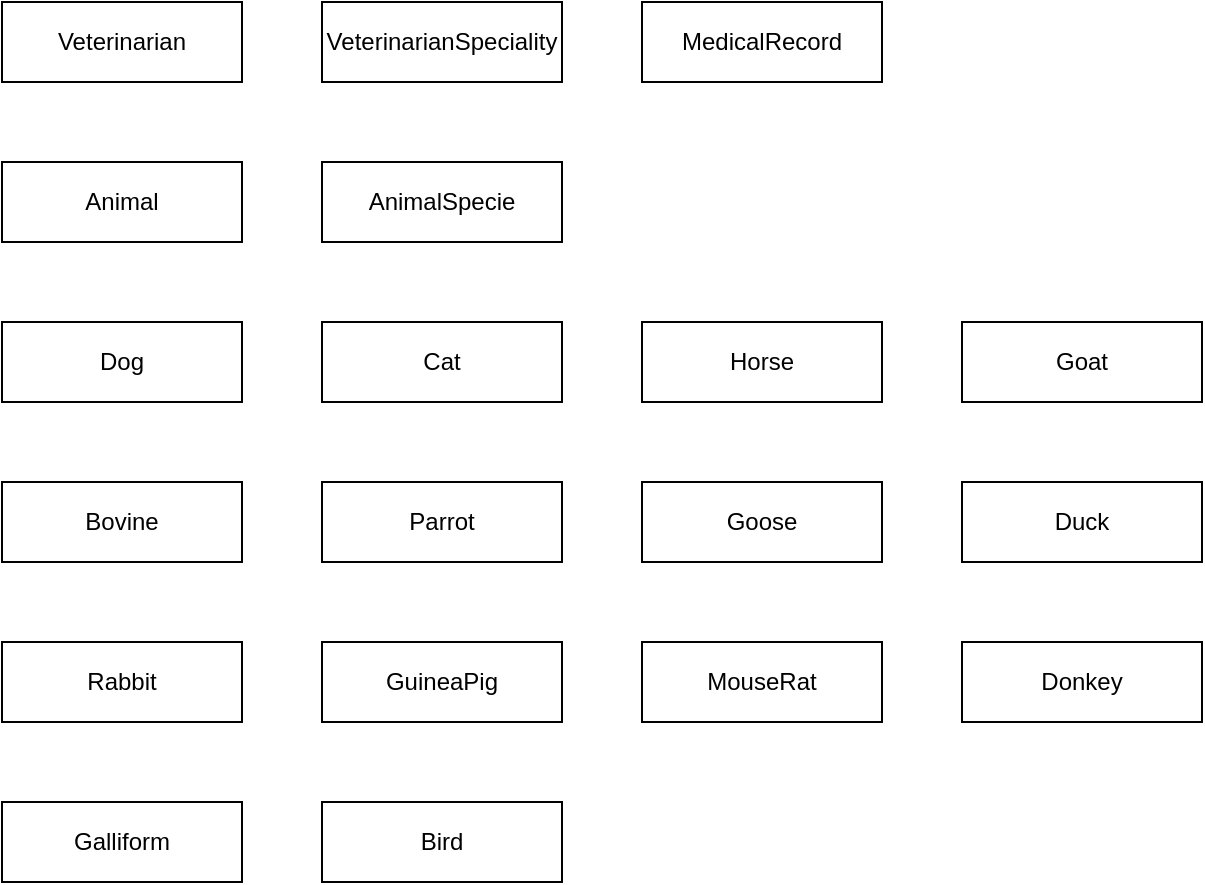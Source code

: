 <mxfile version="26.0.10" pages="4">
  <diagram name="Entities" id="loMYAKZYNreAs6u4XDOh">
    <mxGraphModel grid="1" page="1" gridSize="10" guides="1" tooltips="1" connect="1" arrows="1" fold="1" pageScale="1" pageWidth="827" pageHeight="1169" math="0" shadow="0">
      <root>
        <mxCell id="0" />
        <mxCell id="1" parent="0" />
        <mxCell id="AO75L-Vbvc4_vGf7S0aN-1" value="Veterinarian" style="rounded=0;whiteSpace=wrap;html=1;" parent="1" vertex="1">
          <mxGeometry x="40" y="40" width="120" height="40" as="geometry" />
        </mxCell>
        <mxCell id="AO75L-Vbvc4_vGf7S0aN-2" value="VeterinarianSpeciality" style="rounded=0;whiteSpace=wrap;html=1;" parent="1" vertex="1">
          <mxGeometry x="200" y="40" width="120" height="40" as="geometry" />
        </mxCell>
        <mxCell id="AO75L-Vbvc4_vGf7S0aN-3" value="MedicalRecord" style="rounded=0;whiteSpace=wrap;html=1;" parent="1" vertex="1">
          <mxGeometry x="360" y="40" width="120" height="40" as="geometry" />
        </mxCell>
        <mxCell id="AO75L-Vbvc4_vGf7S0aN-4" value="Animal" style="rounded=0;whiteSpace=wrap;html=1;" parent="1" vertex="1">
          <mxGeometry x="40" y="120" width="120" height="40" as="geometry" />
        </mxCell>
        <mxCell id="AO75L-Vbvc4_vGf7S0aN-5" value="AnimalSpecie" style="rounded=0;whiteSpace=wrap;html=1;" parent="1" vertex="1">
          <mxGeometry x="200" y="120" width="120" height="40" as="geometry" />
        </mxCell>
        <mxCell id="AO75L-Vbvc4_vGf7S0aN-6" value="Dog" style="rounded=0;whiteSpace=wrap;html=1;" parent="1" vertex="1">
          <mxGeometry x="40" y="200" width="120" height="40" as="geometry" />
        </mxCell>
        <mxCell id="AO75L-Vbvc4_vGf7S0aN-7" value="Cat" style="rounded=0;whiteSpace=wrap;html=1;" parent="1" vertex="1">
          <mxGeometry x="200" y="200" width="120" height="40" as="geometry" />
        </mxCell>
        <mxCell id="AO75L-Vbvc4_vGf7S0aN-8" value="Horse" style="rounded=0;whiteSpace=wrap;html=1;" parent="1" vertex="1">
          <mxGeometry x="360" y="200" width="120" height="40" as="geometry" />
        </mxCell>
        <mxCell id="AO75L-Vbvc4_vGf7S0aN-9" value="Goat" style="rounded=0;whiteSpace=wrap;html=1;" parent="1" vertex="1">
          <mxGeometry x="520" y="200" width="120" height="40" as="geometry" />
        </mxCell>
        <mxCell id="AO75L-Vbvc4_vGf7S0aN-10" value="Bovine" style="rounded=0;whiteSpace=wrap;html=1;" parent="1" vertex="1">
          <mxGeometry x="40" y="280" width="120" height="40" as="geometry" />
        </mxCell>
        <mxCell id="AO75L-Vbvc4_vGf7S0aN-11" value="Parrot" style="rounded=0;whiteSpace=wrap;html=1;" parent="1" vertex="1">
          <mxGeometry x="200" y="280" width="120" height="40" as="geometry" />
        </mxCell>
        <mxCell id="AO75L-Vbvc4_vGf7S0aN-12" value="Goose" style="rounded=0;whiteSpace=wrap;html=1;" parent="1" vertex="1">
          <mxGeometry x="360" y="280" width="120" height="40" as="geometry" />
        </mxCell>
        <mxCell id="AO75L-Vbvc4_vGf7S0aN-13" value="Duck" style="rounded=0;whiteSpace=wrap;html=1;" parent="1" vertex="1">
          <mxGeometry x="520" y="280" width="120" height="40" as="geometry" />
        </mxCell>
        <mxCell id="AO75L-Vbvc4_vGf7S0aN-14" value="Rabbit" style="rounded=0;whiteSpace=wrap;html=1;" parent="1" vertex="1">
          <mxGeometry x="40" y="360" width="120" height="40" as="geometry" />
        </mxCell>
        <mxCell id="AO75L-Vbvc4_vGf7S0aN-15" value="GuineaPig" style="rounded=0;whiteSpace=wrap;html=1;" parent="1" vertex="1">
          <mxGeometry x="200" y="360" width="120" height="40" as="geometry" />
        </mxCell>
        <mxCell id="AO75L-Vbvc4_vGf7S0aN-16" value="MouseRat" style="rounded=0;whiteSpace=wrap;html=1;" parent="1" vertex="1">
          <mxGeometry x="360" y="360" width="120" height="40" as="geometry" />
        </mxCell>
        <mxCell id="AO75L-Vbvc4_vGf7S0aN-17" value="Donkey" style="rounded=0;whiteSpace=wrap;html=1;" parent="1" vertex="1">
          <mxGeometry x="520" y="360" width="120" height="40" as="geometry" />
        </mxCell>
        <mxCell id="ZB9e56mqlgs2ZcFUJNjN-1" value="Galliform" style="rounded=0;whiteSpace=wrap;html=1;" vertex="1" parent="1">
          <mxGeometry x="40" y="440" width="120" height="40" as="geometry" />
        </mxCell>
        <mxCell id="6go3lj9O7-TTODS_bVtZ-1" value="Bird" style="rounded=0;whiteSpace=wrap;html=1;" vertex="1" parent="1">
          <mxGeometry x="200" y="440" width="120" height="40" as="geometry" />
        </mxCell>
      </root>
    </mxGraphModel>
  </diagram>
  <diagram id="qbhCxEez58NR_PhWASRF" name="EntityFields">
    <mxGraphModel dx="2049" dy="1054" grid="1" gridSize="10" guides="1" tooltips="1" connect="1" arrows="1" fold="1" page="0" pageScale="1" pageWidth="827" pageHeight="1169" math="0" shadow="0">
      <root>
        <mxCell id="0" />
        <mxCell id="1" parent="0" />
        <mxCell id="IW3vCMwPUUcOmlKYUbvQ-1" value="Veterinarian" style="swimlane;fontStyle=0;childLayout=stackLayout;horizontal=1;startSize=26;fillColor=none;horizontalStack=0;resizeParent=1;resizeParentMax=0;resizeLast=0;collapsible=1;marginBottom=0;whiteSpace=wrap;html=1;" parent="1" vertex="1">
          <mxGeometry x="40" y="40" width="400" height="390" as="geometry" />
        </mxCell>
        <mxCell id="IW3vCMwPUUcOmlKYUbvQ-2" value="+ VeterinarianId: INT (PK)" style="text;strokeColor=none;fillColor=none;align=left;verticalAlign=top;spacingLeft=4;spacingRight=4;overflow=hidden;rotatable=0;points=[[0,0.5],[1,0.5]];portConstraint=eastwest;whiteSpace=wrap;html=1;" parent="IW3vCMwPUUcOmlKYUbvQ-1" vertex="1">
          <mxGeometry y="26" width="400" height="26" as="geometry" />
        </mxCell>
        <mxCell id="IW3vCMwPUUcOmlKYUbvQ-3" value="+ FirstName: VARCHAR(50) NOT NULL" style="text;strokeColor=none;fillColor=none;align=left;verticalAlign=top;spacingLeft=4;spacingRight=4;overflow=hidden;rotatable=0;points=[[0,0.5],[1,0.5]];portConstraint=eastwest;whiteSpace=wrap;html=1;" parent="IW3vCMwPUUcOmlKYUbvQ-1" vertex="1">
          <mxGeometry y="52" width="400" height="26" as="geometry" />
        </mxCell>
        <mxCell id="IW3vCMwPUUcOmlKYUbvQ-4" value="+ LastName: VARCHAR(50) NOT NULL" style="text;strokeColor=none;fillColor=none;align=left;verticalAlign=top;spacingLeft=4;spacingRight=4;overflow=hidden;rotatable=0;points=[[0,0.5],[1,0.5]];portConstraint=eastwest;whiteSpace=wrap;html=1;" parent="IW3vCMwPUUcOmlKYUbvQ-1" vertex="1">
          <mxGeometry y="78" width="400" height="26" as="geometry" />
        </mxCell>
        <mxCell id="BPNEeQMT5uHWj-tHxCBz-23" value="+ NationalityId: INT NOT NULL (FK to Nationality)" style="text;strokeColor=none;fillColor=none;align=left;verticalAlign=top;spacingLeft=4;spacingRight=4;overflow=hidden;rotatable=0;points=[[0,0.5],[1,0.5]];portConstraint=eastwest;whiteSpace=wrap;html=1;" parent="IW3vCMwPUUcOmlKYUbvQ-1" vertex="1">
          <mxGeometry y="104" width="400" height="26" as="geometry" />
        </mxCell>
        <mxCell id="emEzn6PZMicfXYcMfNjA-37" value="+ GenderId: INT NOT NULL (FK to Gender)" style="text;strokeColor=none;fillColor=none;align=left;verticalAlign=top;spacingLeft=4;spacingRight=4;overflow=hidden;rotatable=0;points=[[0,0.5],[1,0.5]];portConstraint=eastwest;whiteSpace=wrap;html=1;" parent="IW3vCMwPUUcOmlKYUbvQ-1" vertex="1">
          <mxGeometry y="130" width="400" height="26" as="geometry" />
        </mxCell>
        <mxCell id="IW3vCMwPUUcOmlKYUbvQ-6" value="+ License: VARCHAR(20) NOT NULL" style="text;strokeColor=none;fillColor=none;align=left;verticalAlign=top;spacingLeft=4;spacingRight=4;overflow=hidden;rotatable=0;points=[[0,0.5],[1,0.5]];portConstraint=eastwest;whiteSpace=wrap;html=1;" parent="IW3vCMwPUUcOmlKYUbvQ-1" vertex="1">
          <mxGeometry y="156" width="400" height="26" as="geometry" />
        </mxCell>
        <mxCell id="IW3vCMwPUUcOmlKYUbvQ-8" value="+ Email: VARCHAR(320) UNIQUE NOT NULL" style="text;strokeColor=none;fillColor=none;align=left;verticalAlign=top;spacingLeft=4;spacingRight=4;overflow=hidden;rotatable=0;points=[[0,0.5],[1,0.5]];portConstraint=eastwest;whiteSpace=wrap;html=1;" parent="IW3vCMwPUUcOmlKYUbvQ-1" vertex="1">
          <mxGeometry y="182" width="400" height="26" as="geometry" />
        </mxCell>
        <mxCell id="IW3vCMwPUUcOmlKYUbvQ-15" value="+ AddressId: UNIQUEIDENTIFIER&amp;nbsp;NULL&amp;nbsp;(FK to Address)" style="text;strokeColor=none;fillColor=none;align=left;verticalAlign=top;spacingLeft=4;spacingRight=4;overflow=hidden;rotatable=0;points=[[0,0.5],[1,0.5]];portConstraint=eastwest;whiteSpace=wrap;html=1;" parent="IW3vCMwPUUcOmlKYUbvQ-1" vertex="1">
          <mxGeometry y="208" width="400" height="26" as="geometry" />
        </mxCell>
        <mxCell id="IW3vCMwPUUcOmlKYUbvQ-7" value="+ PrimaryPhone: VARCHAR(15) NOT NULL" style="text;strokeColor=none;fillColor=none;align=left;verticalAlign=top;spacingLeft=4;spacingRight=4;overflow=hidden;rotatable=0;points=[[0,0.5],[1,0.5]];portConstraint=eastwest;whiteSpace=wrap;html=1;" parent="IW3vCMwPUUcOmlKYUbvQ-1" vertex="1">
          <mxGeometry y="234" width="400" height="26" as="geometry" />
        </mxCell>
        <mxCell id="IW3vCMwPUUcOmlKYUbvQ-10" value="+ SecondaryPhone: VARCHAR(15)" style="text;strokeColor=none;fillColor=none;align=left;verticalAlign=top;spacingLeft=4;spacingRight=4;overflow=hidden;rotatable=0;points=[[0,0.5],[1,0.5]];portConstraint=eastwest;whiteSpace=wrap;html=1;" parent="IW3vCMwPUUcOmlKYUbvQ-1" vertex="1">
          <mxGeometry y="260" width="400" height="26" as="geometry" />
        </mxCell>
        <mxCell id="IW3vCMwPUUcOmlKYUbvQ-9" value="+ CreateDate: DATETIME NOT NULL&amp;nbsp;(Default: GETDATE())" style="text;strokeColor=none;fillColor=none;align=left;verticalAlign=top;spacingLeft=4;spacingRight=4;overflow=hidden;rotatable=0;points=[[0,0.5],[1,0.5]];portConstraint=eastwest;whiteSpace=wrap;html=1;" parent="IW3vCMwPUUcOmlKYUbvQ-1" vertex="1">
          <mxGeometry y="286" width="400" height="26" as="geometry" />
        </mxCell>
        <mxCell id="IW3vCMwPUUcOmlKYUbvQ-11" value="+ CreateUser: VARCHAR(20) NOT NULL" style="text;strokeColor=none;fillColor=none;align=left;verticalAlign=top;spacingLeft=4;spacingRight=4;overflow=hidden;rotatable=0;points=[[0,0.5],[1,0.5]];portConstraint=eastwest;whiteSpace=wrap;html=1;" parent="IW3vCMwPUUcOmlKYUbvQ-1" vertex="1">
          <mxGeometry y="312" width="400" height="26" as="geometry" />
        </mxCell>
        <mxCell id="IW3vCMwPUUcOmlKYUbvQ-12" value="+ LastUpdateDate: DATETIME NOT NULL&amp;nbsp;(Default: GETDATE())" style="text;strokeColor=none;fillColor=none;align=left;verticalAlign=top;spacingLeft=4;spacingRight=4;overflow=hidden;rotatable=0;points=[[0,0.5],[1,0.5]];portConstraint=eastwest;whiteSpace=wrap;html=1;" parent="IW3vCMwPUUcOmlKYUbvQ-1" vertex="1">
          <mxGeometry y="338" width="400" height="26" as="geometry" />
        </mxCell>
        <mxCell id="IW3vCMwPUUcOmlKYUbvQ-13" value="+ UpdateUser: VARCHAR(20) NOT NULL" style="text;strokeColor=none;fillColor=none;align=left;verticalAlign=top;spacingLeft=4;spacingRight=4;overflow=hidden;rotatable=0;points=[[0,0.5],[1,0.5]];portConstraint=eastwest;whiteSpace=wrap;html=1;" parent="IW3vCMwPUUcOmlKYUbvQ-1" vertex="1">
          <mxGeometry y="364" width="400" height="26" as="geometry" />
        </mxCell>
        <mxCell id="DXa0ojayuc7H1eMevSde-1" value="VeterinarianSpeciality" style="swimlane;fontStyle=0;childLayout=stackLayout;horizontal=1;startSize=26;fillColor=none;horizontalStack=0;resizeParent=1;resizeParentMax=0;resizeLast=0;collapsible=1;marginBottom=0;whiteSpace=wrap;html=1;" parent="1" vertex="1">
          <mxGeometry x="480" y="40" width="400" height="182" as="geometry" />
        </mxCell>
        <mxCell id="DXa0ojayuc7H1eMevSde-2" value="+ VeterinarianSpecialityId: INT&amp;nbsp;(PK)" style="text;strokeColor=none;fillColor=none;align=left;verticalAlign=top;spacingLeft=4;spacingRight=4;overflow=hidden;rotatable=0;points=[[0,0.5],[1,0.5]];portConstraint=eastwest;whiteSpace=wrap;html=1;" parent="DXa0ojayuc7H1eMevSde-1" vertex="1">
          <mxGeometry y="26" width="400" height="26" as="geometry" />
        </mxCell>
        <mxCell id="DXa0ojayuc7H1eMevSde-10" value="+ IsActive: BIT NOT NULL (Default: 1)" style="text;strokeColor=none;fillColor=none;align=left;verticalAlign=top;spacingLeft=4;spacingRight=4;overflow=hidden;rotatable=0;points=[[0,0.5],[1,0.5]];portConstraint=eastwest;whiteSpace=wrap;html=1;" parent="DXa0ojayuc7H1eMevSde-1" vertex="1">
          <mxGeometry y="52" width="400" height="26" as="geometry" />
        </mxCell>
        <mxCell id="DXa0ojayuc7H1eMevSde-5" value="+ CreateDate: DATETIME NOT NULL&amp;nbsp;(Default: GETDATE())" style="text;strokeColor=none;fillColor=none;align=left;verticalAlign=top;spacingLeft=4;spacingRight=4;overflow=hidden;rotatable=0;points=[[0,0.5],[1,0.5]];portConstraint=eastwest;whiteSpace=wrap;html=1;" parent="DXa0ojayuc7H1eMevSde-1" vertex="1">
          <mxGeometry y="78" width="400" height="26" as="geometry" />
        </mxCell>
        <mxCell id="DXa0ojayuc7H1eMevSde-6" value="+ CreateUser: VARCHAR(20) NOT NULL" style="text;strokeColor=none;fillColor=none;align=left;verticalAlign=top;spacingLeft=4;spacingRight=4;overflow=hidden;rotatable=0;points=[[0,0.5],[1,0.5]];portConstraint=eastwest;whiteSpace=wrap;html=1;" parent="DXa0ojayuc7H1eMevSde-1" vertex="1">
          <mxGeometry y="104" width="400" height="26" as="geometry" />
        </mxCell>
        <mxCell id="DXa0ojayuc7H1eMevSde-7" value="+ LastUpdateDate: DATETIME NOT NULL&amp;nbsp;(Default: GETDATE())" style="text;strokeColor=none;fillColor=none;align=left;verticalAlign=top;spacingLeft=4;spacingRight=4;overflow=hidden;rotatable=0;points=[[0,0.5],[1,0.5]];portConstraint=eastwest;whiteSpace=wrap;html=1;" parent="DXa0ojayuc7H1eMevSde-1" vertex="1">
          <mxGeometry y="130" width="400" height="26" as="geometry" />
        </mxCell>
        <mxCell id="DXa0ojayuc7H1eMevSde-8" value="+ UpdateUser: VARCHAR(20) NOT NULL" style="text;strokeColor=none;fillColor=none;align=left;verticalAlign=top;spacingLeft=4;spacingRight=4;overflow=hidden;rotatable=0;points=[[0,0.5],[1,0.5]];portConstraint=eastwest;whiteSpace=wrap;html=1;" parent="DXa0ojayuc7H1eMevSde-1" vertex="1">
          <mxGeometry y="156" width="400" height="26" as="geometry" />
        </mxCell>
        <mxCell id="ysVLHS6RXtTTwXOyEzVe-1" value="Language" style="swimlane;fontStyle=0;childLayout=stackLayout;horizontal=1;startSize=26;fillColor=none;horizontalStack=0;resizeParent=1;resizeParentMax=0;resizeLast=0;collapsible=1;marginBottom=0;whiteSpace=wrap;html=1;" parent="1" vertex="1">
          <mxGeometry x="920" y="40" width="360" height="260" as="geometry" />
        </mxCell>
        <mxCell id="ysVLHS6RXtTTwXOyEzVe-2" value="+ LanguageId: INT&amp;nbsp;(PK)" style="text;strokeColor=none;fillColor=none;align=left;verticalAlign=top;spacingLeft=4;spacingRight=4;overflow=hidden;rotatable=0;points=[[0,0.5],[1,0.5]];portConstraint=eastwest;whiteSpace=wrap;html=1;" parent="ysVLHS6RXtTTwXOyEzVe-1" vertex="1">
          <mxGeometry y="26" width="360" height="26" as="geometry" />
        </mxCell>
        <mxCell id="ysVLHS6RXtTTwXOyEzVe-3" value="+ LanguageCode: VARCHAR(2) NOT NULL" style="text;strokeColor=none;fillColor=none;align=left;verticalAlign=top;spacingLeft=4;spacingRight=4;overflow=hidden;rotatable=0;points=[[0,0.5],[1,0.5]];portConstraint=eastwest;whiteSpace=wrap;html=1;" parent="ysVLHS6RXtTTwXOyEzVe-1" vertex="1">
          <mxGeometry y="52" width="360" height="26" as="geometry" />
        </mxCell>
        <mxCell id="ysVLHS6RXtTTwXOyEzVe-4" value="+ FullCode: VARCHAR(5) UNIQUE NOT NULL" style="text;strokeColor=none;fillColor=none;align=left;verticalAlign=top;spacingLeft=4;spacingRight=4;overflow=hidden;rotatable=0;points=[[0,0.5],[1,0.5]];portConstraint=eastwest;whiteSpace=wrap;html=1;" parent="ysVLHS6RXtTTwXOyEzVe-1" vertex="1">
          <mxGeometry y="78" width="360" height="26" as="geometry" />
        </mxCell>
        <mxCell id="ysVLHS6RXtTTwXOyEzVe-5" value="+ Name: VARCHAR(50) NOT NULL" style="text;strokeColor=none;fillColor=none;align=left;verticalAlign=top;spacingLeft=4;spacingRight=4;overflow=hidden;rotatable=0;points=[[0,0.5],[1,0.5]];portConstraint=eastwest;whiteSpace=wrap;html=1;" parent="ysVLHS6RXtTTwXOyEzVe-1" vertex="1">
          <mxGeometry y="104" width="360" height="26" as="geometry" />
        </mxCell>
        <mxCell id="ysVLHS6RXtTTwXOyEzVe-10" value="+ IsActive: BIT NOT NULL (Default: 1)" style="text;strokeColor=none;fillColor=none;align=left;verticalAlign=top;spacingLeft=4;spacingRight=4;overflow=hidden;rotatable=0;points=[[0,0.5],[1,0.5]];portConstraint=eastwest;whiteSpace=wrap;html=1;" parent="ysVLHS6RXtTTwXOyEzVe-1" vertex="1">
          <mxGeometry y="130" width="360" height="26" as="geometry" />
        </mxCell>
        <mxCell id="ysVLHS6RXtTTwXOyEzVe-6" value="+ CreateDate: DATETIME NOT NULL&amp;nbsp;(Default: GETDATE())" style="text;strokeColor=none;fillColor=none;align=left;verticalAlign=top;spacingLeft=4;spacingRight=4;overflow=hidden;rotatable=0;points=[[0,0.5],[1,0.5]];portConstraint=eastwest;whiteSpace=wrap;html=1;" parent="ysVLHS6RXtTTwXOyEzVe-1" vertex="1">
          <mxGeometry y="156" width="360" height="26" as="geometry" />
        </mxCell>
        <mxCell id="ysVLHS6RXtTTwXOyEzVe-7" value="+ CreateUser: VARCHAR(20) NOT NULL" style="text;strokeColor=none;fillColor=none;align=left;verticalAlign=top;spacingLeft=4;spacingRight=4;overflow=hidden;rotatable=0;points=[[0,0.5],[1,0.5]];portConstraint=eastwest;whiteSpace=wrap;html=1;" parent="ysVLHS6RXtTTwXOyEzVe-1" vertex="1">
          <mxGeometry y="182" width="360" height="26" as="geometry" />
        </mxCell>
        <mxCell id="ysVLHS6RXtTTwXOyEzVe-9" value="+ LastUpdateDate: DATETIME NOT NULL&amp;nbsp;(Default: GETDATE())" style="text;strokeColor=none;fillColor=none;align=left;verticalAlign=top;spacingLeft=4;spacingRight=4;overflow=hidden;rotatable=0;points=[[0,0.5],[1,0.5]];portConstraint=eastwest;whiteSpace=wrap;html=1;" parent="ysVLHS6RXtTTwXOyEzVe-1" vertex="1">
          <mxGeometry y="208" width="360" height="26" as="geometry" />
        </mxCell>
        <mxCell id="ysVLHS6RXtTTwXOyEzVe-8" value="+ UpdateUser: VARCHAR(20) NOT NULL" style="text;strokeColor=none;fillColor=none;align=left;verticalAlign=top;spacingLeft=4;spacingRight=4;overflow=hidden;rotatable=0;points=[[0,0.5],[1,0.5]];portConstraint=eastwest;whiteSpace=wrap;html=1;" parent="ysVLHS6RXtTTwXOyEzVe-1" vertex="1">
          <mxGeometry y="234" width="360" height="26" as="geometry" />
        </mxCell>
        <mxCell id="ysVLHS6RXtTTwXOyEzVe-11" value="VeterinarianSpecialityTranslation" style="swimlane;fontStyle=0;childLayout=stackLayout;horizontal=1;startSize=26;fillColor=none;horizontalStack=0;resizeParent=1;resizeParentMax=0;resizeLast=0;collapsible=1;marginBottom=0;whiteSpace=wrap;html=1;" parent="1" vertex="1">
          <mxGeometry x="1320" y="40" width="400" height="260" as="geometry" />
        </mxCell>
        <mxCell id="ysVLHS6RXtTTwXOyEzVe-12" value="+ VeterinarianSpecialityTranslationId: INT&amp;nbsp;(PK)" style="text;strokeColor=none;fillColor=none;align=left;verticalAlign=top;spacingLeft=4;spacingRight=4;overflow=hidden;rotatable=0;points=[[0,0.5],[1,0.5]];portConstraint=eastwest;whiteSpace=wrap;html=1;" parent="ysVLHS6RXtTTwXOyEzVe-11" vertex="1">
          <mxGeometry y="26" width="400" height="26" as="geometry" />
        </mxCell>
        <mxCell id="ysVLHS6RXtTTwXOyEzVe-18" value="+ VeterinarianSpecialityId: INT&amp;nbsp;UNIQUE (FK to VeterinarianSpeciality)&amp;nbsp;" style="text;strokeColor=none;fillColor=none;align=left;verticalAlign=top;spacingLeft=4;spacingRight=4;overflow=hidden;rotatable=0;points=[[0,0.5],[1,0.5]];portConstraint=eastwest;whiteSpace=wrap;html=1;" parent="ysVLHS6RXtTTwXOyEzVe-11" vertex="1">
          <mxGeometry y="52" width="400" height="26" as="geometry" />
        </mxCell>
        <mxCell id="ysVLHS6RXtTTwXOyEzVe-20" value="+ VeterinarianSpecialityName: VARCHAR(50) NOT NULL" style="text;strokeColor=none;fillColor=none;align=left;verticalAlign=top;spacingLeft=4;spacingRight=4;overflow=hidden;rotatable=0;points=[[0,0.5],[1,0.5]];portConstraint=eastwest;whiteSpace=wrap;html=1;" parent="ysVLHS6RXtTTwXOyEzVe-11" vertex="1">
          <mxGeometry y="78" width="400" height="26" as="geometry" />
        </mxCell>
        <mxCell id="ysVLHS6RXtTTwXOyEzVe-21" value="+ VeterinarianSpecialityDescription: VARCHAR(1000) NOT NULL" style="text;strokeColor=none;fillColor=none;align=left;verticalAlign=top;spacingLeft=4;spacingRight=4;overflow=hidden;rotatable=0;points=[[0,0.5],[1,0.5]];portConstraint=eastwest;whiteSpace=wrap;html=1;" parent="ysVLHS6RXtTTwXOyEzVe-11" vertex="1">
          <mxGeometry y="104" width="400" height="26" as="geometry" />
        </mxCell>
        <mxCell id="ysVLHS6RXtTTwXOyEzVe-19" value="+ LanguageId: INT&amp;nbsp;UNIQUE (FK to Language)" style="text;strokeColor=none;fillColor=none;align=left;verticalAlign=top;spacingLeft=4;spacingRight=4;overflow=hidden;rotatable=0;points=[[0,0.5],[1,0.5]];portConstraint=eastwest;whiteSpace=wrap;html=1;" parent="ysVLHS6RXtTTwXOyEzVe-11" vertex="1">
          <mxGeometry y="130" width="400" height="26" as="geometry" />
        </mxCell>
        <mxCell id="ysVLHS6RXtTTwXOyEzVe-13" value="+ CreateDate: DATETIME NOT NULL&amp;nbsp;(Default: GETDATE())" style="text;strokeColor=none;fillColor=none;align=left;verticalAlign=top;spacingLeft=4;spacingRight=4;overflow=hidden;rotatable=0;points=[[0,0.5],[1,0.5]];portConstraint=eastwest;whiteSpace=wrap;html=1;" parent="ysVLHS6RXtTTwXOyEzVe-11" vertex="1">
          <mxGeometry y="156" width="400" height="26" as="geometry" />
        </mxCell>
        <mxCell id="ysVLHS6RXtTTwXOyEzVe-14" value="+ CreateUser: VARCHAR(20) NOT NULL" style="text;strokeColor=none;fillColor=none;align=left;verticalAlign=top;spacingLeft=4;spacingRight=4;overflow=hidden;rotatable=0;points=[[0,0.5],[1,0.5]];portConstraint=eastwest;whiteSpace=wrap;html=1;" parent="ysVLHS6RXtTTwXOyEzVe-11" vertex="1">
          <mxGeometry y="182" width="400" height="26" as="geometry" />
        </mxCell>
        <mxCell id="ysVLHS6RXtTTwXOyEzVe-16" value="+ LastUpdateDate: DATETIME NOT NULL&amp;nbsp;(Default: GETDATE())" style="text;strokeColor=none;fillColor=none;align=left;verticalAlign=top;spacingLeft=4;spacingRight=4;overflow=hidden;rotatable=0;points=[[0,0.5],[1,0.5]];portConstraint=eastwest;whiteSpace=wrap;html=1;" parent="ysVLHS6RXtTTwXOyEzVe-11" vertex="1">
          <mxGeometry y="208" width="400" height="26" as="geometry" />
        </mxCell>
        <mxCell id="ysVLHS6RXtTTwXOyEzVe-15" value="+ UpdateUser: VARCHAR(20) NOT NULL" style="text;strokeColor=none;fillColor=none;align=left;verticalAlign=top;spacingLeft=4;spacingRight=4;overflow=hidden;rotatable=0;points=[[0,0.5],[1,0.5]];portConstraint=eastwest;whiteSpace=wrap;html=1;" parent="ysVLHS6RXtTTwXOyEzVe-11" vertex="1">
          <mxGeometry y="234" width="400" height="26" as="geometry" />
        </mxCell>
        <mxCell id="ysVLHS6RXtTTwXOyEzVe-22" value="VeterinarianSpecialityAssignment" style="swimlane;fontStyle=0;childLayout=stackLayout;horizontal=1;startSize=26;fillColor=none;horizontalStack=0;resizeParent=1;resizeParentMax=0;resizeLast=0;collapsible=1;marginBottom=0;whiteSpace=wrap;html=1;" parent="1" vertex="1">
          <mxGeometry x="40" y="480" width="400" height="234" as="geometry" />
        </mxCell>
        <mxCell id="ysVLHS6RXtTTwXOyEzVe-23" value="+ VeterinarianSpecialityAssignmentId: UNIQUEIDENTIFIER&amp;nbsp;(PK)&lt;div&gt;&lt;br&gt;&lt;/div&gt;" style="text;strokeColor=none;fillColor=none;align=left;verticalAlign=top;spacingLeft=4;spacingRight=4;overflow=hidden;rotatable=0;points=[[0,0.5],[1,0.5]];portConstraint=eastwest;whiteSpace=wrap;html=1;" parent="ysVLHS6RXtTTwXOyEzVe-22" vertex="1">
          <mxGeometry y="26" width="400" height="26" as="geometry" />
        </mxCell>
        <mxCell id="ysVLHS6RXtTTwXOyEzVe-24" value="+ VeterinarianId: INT&amp;nbsp;(FK to Veterinarian)&lt;div&gt;&lt;br&gt;&lt;/div&gt;" style="text;strokeColor=none;fillColor=none;align=left;verticalAlign=top;spacingLeft=4;spacingRight=4;overflow=hidden;rotatable=0;points=[[0,0.5],[1,0.5]];portConstraint=eastwest;whiteSpace=wrap;html=1;" parent="ysVLHS6RXtTTwXOyEzVe-22" vertex="1">
          <mxGeometry y="52" width="400" height="26" as="geometry" />
        </mxCell>
        <mxCell id="ysVLHS6RXtTTwXOyEzVe-27" value="+ VeterinarianSpecialityId: INT&amp;nbsp;(FK hacia VeterinarianSpeciality)" style="text;strokeColor=none;fillColor=none;align=left;verticalAlign=top;spacingLeft=4;spacingRight=4;overflow=hidden;rotatable=0;points=[[0,0.5],[1,0.5]];portConstraint=eastwest;whiteSpace=wrap;html=1;" parent="ysVLHS6RXtTTwXOyEzVe-22" vertex="1">
          <mxGeometry y="78" width="400" height="26" as="geometry" />
        </mxCell>
        <mxCell id="ysVLHS6RXtTTwXOyEzVe-28" value="+ IsActive: BIT NOT NULL (Default: 1)" style="text;strokeColor=none;fillColor=none;align=left;verticalAlign=top;spacingLeft=4;spacingRight=4;overflow=hidden;rotatable=0;points=[[0,0.5],[1,0.5]];portConstraint=eastwest;whiteSpace=wrap;html=1;" parent="ysVLHS6RXtTTwXOyEzVe-22" vertex="1">
          <mxGeometry y="104" width="400" height="26" as="geometry" />
        </mxCell>
        <mxCell id="ysVLHS6RXtTTwXOyEzVe-31" value="+ CreateDate: DATETIME&amp;nbsp;NOT NULL&amp;nbsp;(Default: GETDATE())" style="text;strokeColor=none;fillColor=none;align=left;verticalAlign=top;spacingLeft=4;spacingRight=4;overflow=hidden;rotatable=0;points=[[0,0.5],[1,0.5]];portConstraint=eastwest;whiteSpace=wrap;html=1;" parent="ysVLHS6RXtTTwXOyEzVe-22" vertex="1">
          <mxGeometry y="130" width="400" height="26" as="geometry" />
        </mxCell>
        <mxCell id="ysVLHS6RXtTTwXOyEzVe-32" value="+ CreateUser: VARCHAR(20) NOT NULL" style="text;strokeColor=none;fillColor=none;align=left;verticalAlign=top;spacingLeft=4;spacingRight=4;overflow=hidden;rotatable=0;points=[[0,0.5],[1,0.5]];portConstraint=eastwest;whiteSpace=wrap;html=1;" parent="ysVLHS6RXtTTwXOyEzVe-22" vertex="1">
          <mxGeometry y="156" width="400" height="26" as="geometry" />
        </mxCell>
        <mxCell id="ysVLHS6RXtTTwXOyEzVe-33" value="+ LastUpdateDate: DATETIME&amp;nbsp;NOT NULL&amp;nbsp;(Default: GETDATE())" style="text;strokeColor=none;fillColor=none;align=left;verticalAlign=top;spacingLeft=4;spacingRight=4;overflow=hidden;rotatable=0;points=[[0,0.5],[1,0.5]];portConstraint=eastwest;whiteSpace=wrap;html=1;" parent="ysVLHS6RXtTTwXOyEzVe-22" vertex="1">
          <mxGeometry y="182" width="400" height="26" as="geometry" />
        </mxCell>
        <mxCell id="ysVLHS6RXtTTwXOyEzVe-34" value="+ UpdateUser: VARCHAR(20) NOT NULL" style="text;strokeColor=none;fillColor=none;align=left;verticalAlign=top;spacingLeft=4;spacingRight=4;overflow=hidden;rotatable=0;points=[[0,0.5],[1,0.5]];portConstraint=eastwest;whiteSpace=wrap;html=1;" parent="ysVLHS6RXtTTwXOyEzVe-22" vertex="1">
          <mxGeometry y="208" width="400" height="26" as="geometry" />
        </mxCell>
        <mxCell id="BPNEeQMT5uHWj-tHxCBz-2" value="MedicalRecord" style="swimlane;fontStyle=0;childLayout=stackLayout;horizontal=1;startSize=26;fillColor=none;horizontalStack=0;resizeParent=1;resizeParentMax=0;resizeLast=0;collapsible=1;marginBottom=0;whiteSpace=wrap;html=1;" parent="1" vertex="1">
          <mxGeometry x="480" y="280" width="400" height="260" as="geometry" />
        </mxCell>
        <mxCell id="BPNEeQMT5uHWj-tHxCBz-3" value="+ MedicalRecordId: UNIQUEIDENTIFIER (PK)" style="text;strokeColor=none;fillColor=none;align=left;verticalAlign=top;spacingLeft=4;spacingRight=4;overflow=hidden;rotatable=0;points=[[0,0.5],[1,0.5]];portConstraint=eastwest;whiteSpace=wrap;html=1;" parent="BPNEeQMT5uHWj-tHxCBz-2" vertex="1">
          <mxGeometry y="26" width="400" height="26" as="geometry" />
        </mxCell>
        <mxCell id="BPNEeQMT5uHWj-tHxCBz-4" value="+ VeterinarianId: INT (FK hacia Veterinarian)" style="text;strokeColor=none;fillColor=none;align=left;verticalAlign=top;spacingLeft=4;spacingRight=4;overflow=hidden;rotatable=0;points=[[0,0.5],[1,0.5]];portConstraint=eastwest;whiteSpace=wrap;html=1;" parent="BPNEeQMT5uHWj-tHxCBz-2" vertex="1">
          <mxGeometry y="52" width="400" height="26" as="geometry" />
        </mxCell>
        <mxCell id="BPNEeQMT5uHWj-tHxCBz-5" value="+ AnimalId: INT (FK hacia Animal)" style="text;strokeColor=none;fillColor=none;align=left;verticalAlign=top;spacingLeft=4;spacingRight=4;overflow=hidden;rotatable=0;points=[[0,0.5],[1,0.5]];portConstraint=eastwest;whiteSpace=wrap;html=1;" parent="BPNEeQMT5uHWj-tHxCBz-2" vertex="1">
          <mxGeometry y="78" width="400" height="26" as="geometry" />
        </mxCell>
        <mxCell id="BPNEeQMT5uHWj-tHxCBz-6" value="+ VisitDate: DATETIME NOT NULL (Default: GETDATE())" style="text;strokeColor=none;fillColor=none;align=left;verticalAlign=top;spacingLeft=4;spacingRight=4;overflow=hidden;rotatable=0;points=[[0,0.5],[1,0.5]];portConstraint=eastwest;whiteSpace=wrap;html=1;" parent="BPNEeQMT5uHWj-tHxCBz-2" vertex="1">
          <mxGeometry y="104" width="400" height="26" as="geometry" />
        </mxCell>
        <mxCell id="BPNEeQMT5uHWj-tHxCBz-8" value="+ Notes: VARCHAR(MAX) NULL" style="text;strokeColor=none;fillColor=none;align=left;verticalAlign=top;spacingLeft=4;spacingRight=4;overflow=hidden;rotatable=0;points=[[0,0.5],[1,0.5]];portConstraint=eastwest;whiteSpace=wrap;html=1;" parent="BPNEeQMT5uHWj-tHxCBz-2" vertex="1">
          <mxGeometry y="130" width="400" height="26" as="geometry" />
        </mxCell>
        <mxCell id="BPNEeQMT5uHWj-tHxCBz-9" value="+ CreateDate: DATETIME&amp;nbsp;NOT NULL&amp;nbsp;(Default: GETDATE())" style="text;strokeColor=none;fillColor=none;align=left;verticalAlign=top;spacingLeft=4;spacingRight=4;overflow=hidden;rotatable=0;points=[[0,0.5],[1,0.5]];portConstraint=eastwest;whiteSpace=wrap;html=1;" parent="BPNEeQMT5uHWj-tHxCBz-2" vertex="1">
          <mxGeometry y="156" width="400" height="26" as="geometry" />
        </mxCell>
        <mxCell id="BPNEeQMT5uHWj-tHxCBz-10" value="+ CreateUser: VARCHAR(20) NOT NULL" style="text;strokeColor=none;fillColor=none;align=left;verticalAlign=top;spacingLeft=4;spacingRight=4;overflow=hidden;rotatable=0;points=[[0,0.5],[1,0.5]];portConstraint=eastwest;whiteSpace=wrap;html=1;" parent="BPNEeQMT5uHWj-tHxCBz-2" vertex="1">
          <mxGeometry y="182" width="400" height="26" as="geometry" />
        </mxCell>
        <mxCell id="BPNEeQMT5uHWj-tHxCBz-12" value="+ LastUpdateDate: DATETIME&amp;nbsp;NOT NULL&amp;nbsp;(Default: GETDATE())" style="text;strokeColor=none;fillColor=none;align=left;verticalAlign=top;spacingLeft=4;spacingRight=4;overflow=hidden;rotatable=0;points=[[0,0.5],[1,0.5]];portConstraint=eastwest;whiteSpace=wrap;html=1;" parent="BPNEeQMT5uHWj-tHxCBz-2" vertex="1">
          <mxGeometry y="208" width="400" height="26" as="geometry" />
        </mxCell>
        <mxCell id="BPNEeQMT5uHWj-tHxCBz-11" value="+ UpdateUser: VARCHAR(20) NOT NULL" style="text;strokeColor=none;fillColor=none;align=left;verticalAlign=top;spacingLeft=4;spacingRight=4;overflow=hidden;rotatable=0;points=[[0,0.5],[1,0.5]];portConstraint=eastwest;whiteSpace=wrap;html=1;" parent="BPNEeQMT5uHWj-tHxCBz-2" vertex="1">
          <mxGeometry y="234" width="400" height="26" as="geometry" />
        </mxCell>
        <mxCell id="BPNEeQMT5uHWj-tHxCBz-13" value="Nationality" style="swimlane;fontStyle=0;childLayout=stackLayout;horizontal=1;startSize=26;fillColor=none;horizontalStack=0;resizeParent=1;resizeParentMax=0;resizeLast=0;collapsible=1;marginBottom=0;whiteSpace=wrap;html=1;" parent="1" vertex="1">
          <mxGeometry x="920" y="360" width="360" height="130" as="geometry" />
        </mxCell>
        <mxCell id="BPNEeQMT5uHWj-tHxCBz-14" value="+ NationalityId: INT (PK)" style="text;strokeColor=none;fillColor=none;align=left;verticalAlign=top;spacingLeft=4;spacingRight=4;overflow=hidden;rotatable=0;points=[[0,0.5],[1,0.5]];portConstraint=eastwest;whiteSpace=wrap;html=1;" parent="BPNEeQMT5uHWj-tHxCBz-13" vertex="1">
          <mxGeometry y="26" width="360" height="26" as="geometry" />
        </mxCell>
        <mxCell id="BPNEeQMT5uHWj-tHxCBz-15" value="+ NationalityName: VARCHAR(100) NOT NULL" style="text;strokeColor=none;fillColor=none;align=left;verticalAlign=top;spacingLeft=4;spacingRight=4;overflow=hidden;rotatable=0;points=[[0,0.5],[1,0.5]];portConstraint=eastwest;whiteSpace=wrap;html=1;" parent="BPNEeQMT5uHWj-tHxCBz-13" vertex="1">
          <mxGeometry y="52" width="360" height="26" as="geometry" />
        </mxCell>
        <mxCell id="BPNEeQMT5uHWj-tHxCBz-16" value="+ CountryCode: CHAR(2) NOT NULL UNIQUE" style="text;strokeColor=none;fillColor=none;align=left;verticalAlign=top;spacingLeft=4;spacingRight=4;overflow=hidden;rotatable=0;points=[[0,0.5],[1,0.5]];portConstraint=eastwest;whiteSpace=wrap;html=1;" parent="BPNEeQMT5uHWj-tHxCBz-13" vertex="1">
          <mxGeometry y="78" width="360" height="26" as="geometry" />
        </mxCell>
        <mxCell id="BPNEeQMT5uHWj-tHxCBz-18" value="+ CountryCode3: CHAR(3) NULL UNIQUE" style="text;strokeColor=none;fillColor=none;align=left;verticalAlign=top;spacingLeft=4;spacingRight=4;overflow=hidden;rotatable=0;points=[[0,0.5],[1,0.5]];portConstraint=eastwest;whiteSpace=wrap;html=1;" parent="BPNEeQMT5uHWj-tHxCBz-13" vertex="1">
          <mxGeometry y="104" width="360" height="26" as="geometry" />
        </mxCell>
        <mxCell id="BPNEeQMT5uHWj-tHxCBz-24" value="Prescription" style="swimlane;fontStyle=0;childLayout=stackLayout;horizontal=1;startSize=26;fillColor=none;horizontalStack=0;resizeParent=1;resizeParentMax=0;resizeLast=0;collapsible=1;marginBottom=0;whiteSpace=wrap;html=1;" parent="1" vertex="1">
          <mxGeometry x="1320" y="362" width="400" height="234" as="geometry" />
        </mxCell>
        <mxCell id="BPNEeQMT5uHWj-tHxCBz-25" value="+ PrescriptionId: UNIQUEIDENTIFIER (PK)" style="text;strokeColor=none;fillColor=none;align=left;verticalAlign=top;spacingLeft=4;spacingRight=4;overflow=hidden;rotatable=0;points=[[0,0.5],[1,0.5]];portConstraint=eastwest;whiteSpace=wrap;html=1;" parent="BPNEeQMT5uHWj-tHxCBz-24" vertex="1">
          <mxGeometry y="26" width="400" height="26" as="geometry" />
        </mxCell>
        <mxCell id="BPNEeQMT5uHWj-tHxCBz-26" value="+ MedicalRecordId: UNIQUEIDENTIFIER (FK hacia MedicalRecord)" style="text;strokeColor=none;fillColor=none;align=left;verticalAlign=top;spacingLeft=4;spacingRight=4;overflow=hidden;rotatable=0;points=[[0,0.5],[1,0.5]];portConstraint=eastwest;whiteSpace=wrap;html=1;" parent="BPNEeQMT5uHWj-tHxCBz-24" vertex="1">
          <mxGeometry y="52" width="400" height="26" as="geometry" />
        </mxCell>
        <mxCell id="BPNEeQMT5uHWj-tHxCBz-27" value="+ PrescriptionFilePath: NVARCHAR(MAX) UNIQUE NOT NULL" style="text;strokeColor=none;fillColor=none;align=left;verticalAlign=top;spacingLeft=4;spacingRight=4;overflow=hidden;rotatable=0;points=[[0,0.5],[1,0.5]];portConstraint=eastwest;whiteSpace=wrap;html=1;" parent="BPNEeQMT5uHWj-tHxCBz-24" vertex="1">
          <mxGeometry y="78" width="400" height="26" as="geometry" />
        </mxCell>
        <mxCell id="BPNEeQMT5uHWj-tHxCBz-28" value="+ Description: VARCHAR(500) NULL" style="text;strokeColor=none;fillColor=none;align=left;verticalAlign=top;spacingLeft=4;spacingRight=4;overflow=hidden;rotatable=0;points=[[0,0.5],[1,0.5]];portConstraint=eastwest;whiteSpace=wrap;html=1;" parent="BPNEeQMT5uHWj-tHxCBz-24" vertex="1">
          <mxGeometry y="104" width="400" height="26" as="geometry" />
        </mxCell>
        <mxCell id="BPNEeQMT5uHWj-tHxCBz-29" value="+ CreateDate: DATETIME NOT NULL&amp;nbsp;(Default: GETDATE())" style="text;strokeColor=none;fillColor=none;align=left;verticalAlign=top;spacingLeft=4;spacingRight=4;overflow=hidden;rotatable=0;points=[[0,0.5],[1,0.5]];portConstraint=eastwest;whiteSpace=wrap;html=1;" parent="BPNEeQMT5uHWj-tHxCBz-24" vertex="1">
          <mxGeometry y="130" width="400" height="26" as="geometry" />
        </mxCell>
        <mxCell id="BPNEeQMT5uHWj-tHxCBz-30" value="+ CreateUser: VARCHAR(20) NOT NULL" style="text;strokeColor=none;fillColor=none;align=left;verticalAlign=top;spacingLeft=4;spacingRight=4;overflow=hidden;rotatable=0;points=[[0,0.5],[1,0.5]];portConstraint=eastwest;whiteSpace=wrap;html=1;" parent="BPNEeQMT5uHWj-tHxCBz-24" vertex="1">
          <mxGeometry y="156" width="400" height="26" as="geometry" />
        </mxCell>
        <mxCell id="BPNEeQMT5uHWj-tHxCBz-31" value="+ LastUpdateDate: DATETIME NOT NULL&amp;nbsp;(Default: GETDATE())" style="text;strokeColor=none;fillColor=none;align=left;verticalAlign=top;spacingLeft=4;spacingRight=4;overflow=hidden;rotatable=0;points=[[0,0.5],[1,0.5]];portConstraint=eastwest;whiteSpace=wrap;html=1;" parent="BPNEeQMT5uHWj-tHxCBz-24" vertex="1">
          <mxGeometry y="182" width="400" height="26" as="geometry" />
        </mxCell>
        <mxCell id="BPNEeQMT5uHWj-tHxCBz-32" value="+ UpdateUser: VARCHAR(20) NOT NULL" style="text;strokeColor=none;fillColor=none;align=left;verticalAlign=top;spacingLeft=4;spacingRight=4;overflow=hidden;rotatable=0;points=[[0,0.5],[1,0.5]];portConstraint=eastwest;whiteSpace=wrap;html=1;" parent="BPNEeQMT5uHWj-tHxCBz-24" vertex="1">
          <mxGeometry y="208" width="400" height="26" as="geometry" />
        </mxCell>
        <mxCell id="emEzn6PZMicfXYcMfNjA-1" value="Animal" style="swimlane;fontStyle=0;childLayout=stackLayout;horizontal=1;startSize=26;fillColor=none;horizontalStack=0;resizeParent=1;resizeParentMax=0;resizeLast=0;collapsible=1;marginBottom=0;whiteSpace=wrap;html=1;" parent="1" vertex="1">
          <mxGeometry x="480" y="600" width="400" height="546" as="geometry" />
        </mxCell>
        <mxCell id="emEzn6PZMicfXYcMfNjA-2" value="+ AnimalId: UNIQUEIDENTIFIER (PK)" style="text;strokeColor=none;fillColor=none;align=left;verticalAlign=top;spacingLeft=4;spacingRight=4;overflow=hidden;rotatable=0;points=[[0,0.5],[1,0.5]];portConstraint=eastwest;whiteSpace=wrap;html=1;" parent="emEzn6PZMicfXYcMfNjA-1" vertex="1">
          <mxGeometry y="26" width="400" height="26" as="geometry" />
        </mxCell>
        <mxCell id="emEzn6PZMicfXYcMfNjA-3" value="+ Name: VARCHAR(100) NOT NULL" style="text;strokeColor=none;fillColor=none;align=left;verticalAlign=top;spacingLeft=4;spacingRight=4;overflow=hidden;rotatable=0;points=[[0,0.5],[1,0.5]];portConstraint=eastwest;whiteSpace=wrap;html=1;" parent="emEzn6PZMicfXYcMfNjA-1" vertex="1">
          <mxGeometry y="52" width="400" height="26" as="geometry" />
        </mxCell>
        <mxCell id="emEzn6PZMicfXYcMfNjA-4" value="+ BirthDate: DATE NULL" style="text;strokeColor=none;fillColor=none;align=left;verticalAlign=top;spacingLeft=4;spacingRight=4;overflow=hidden;rotatable=0;points=[[0,0.5],[1,0.5]];portConstraint=eastwest;whiteSpace=wrap;html=1;" parent="emEzn6PZMicfXYcMfNjA-1" vertex="1">
          <mxGeometry y="78" width="400" height="26" as="geometry" />
        </mxCell>
        <mxCell id="emEzn6PZMicfXYcMfNjA-13" value="+ EstimatedAge: INT NULL" style="text;strokeColor=none;fillColor=none;align=left;verticalAlign=top;spacingLeft=4;spacingRight=4;overflow=hidden;rotatable=0;points=[[0,0.5],[1,0.5]];portConstraint=eastwest;whiteSpace=wrap;html=1;" parent="emEzn6PZMicfXYcMfNjA-1" vertex="1">
          <mxGeometry y="104" width="400" height="26" as="geometry" />
        </mxCell>
        <mxCell id="emEzn6PZMicfXYcMfNjA-5" value="+ GenderId: CHAR(1) NOT NULL (FK to Gender)" style="text;strokeColor=none;fillColor=none;align=left;verticalAlign=top;spacingLeft=4;spacingRight=4;overflow=hidden;rotatable=0;points=[[0,0.5],[1,0.5]];portConstraint=eastwest;whiteSpace=wrap;html=1;" parent="emEzn6PZMicfXYcMfNjA-1" vertex="1">
          <mxGeometry y="130" width="400" height="26" as="geometry" />
        </mxCell>
        <mxCell id="emEzn6PZMicfXYcMfNjA-6" value="+ AnimalSpecieId: INT (FK hacia AnimalSpecie) NOT NULL" style="text;strokeColor=none;fillColor=none;align=left;verticalAlign=top;spacingLeft=4;spacingRight=4;overflow=hidden;rotatable=0;points=[[0,0.5],[1,0.5]];portConstraint=eastwest;whiteSpace=wrap;html=1;" parent="emEzn6PZMicfXYcMfNjA-1" vertex="1">
          <mxGeometry y="156" width="400" height="26" as="geometry" />
        </mxCell>
        <mxCell id="oPl3JdJ_vUMuE1UBtdQ6-2" value="+ AnimalBreed: VARCHAR(100) NULL" style="text;strokeColor=none;fillColor=none;align=left;verticalAlign=top;spacingLeft=4;spacingRight=4;overflow=hidden;rotatable=0;points=[[0,0.5],[1,0.5]];portConstraint=eastwest;whiteSpace=wrap;html=1;" parent="emEzn6PZMicfXYcMfNjA-1" vertex="1">
          <mxGeometry y="182" width="400" height="26" as="geometry" />
        </mxCell>
        <mxCell id="emEzn6PZMicfXYcMfNjA-7" value="+ OwnerId: UNIQUEIDENTIFIER NULL (FK to Collaborators)" style="text;strokeColor=none;fillColor=none;align=left;verticalAlign=top;spacingLeft=4;spacingRight=4;overflow=hidden;rotatable=0;points=[[0,0.5],[1,0.5]];portConstraint=eastwest;whiteSpace=wrap;html=1;" parent="emEzn6PZMicfXYcMfNjA-1" vertex="1">
          <mxGeometry y="208" width="400" height="26" as="geometry" />
        </mxCell>
        <mxCell id="emEzn6PZMicfXYcMfNjA-8" value="+ SponsorId: UNIQUEIDENTIFIER NULL (FK to Collaborators)" style="text;strokeColor=none;fillColor=none;align=left;verticalAlign=top;spacingLeft=4;spacingRight=4;overflow=hidden;rotatable=0;points=[[0,0.5],[1,0.5]];portConstraint=eastwest;whiteSpace=wrap;html=1;" parent="emEzn6PZMicfXYcMfNjA-1" vertex="1">
          <mxGeometry y="234" width="400" height="26" as="geometry" />
        </mxCell>
        <mxCell id="emEzn6PZMicfXYcMfNjA-9" value="+ IsAdopted: BIT NOT NULL (Default: 0)" style="text;strokeColor=none;fillColor=none;align=left;verticalAlign=top;spacingLeft=4;spacingRight=4;overflow=hidden;rotatable=0;points=[[0,0.5],[1,0.5]];portConstraint=eastwest;whiteSpace=wrap;html=1;" parent="emEzn6PZMicfXYcMfNjA-1" vertex="1">
          <mxGeometry y="260" width="400" height="26" as="geometry" />
        </mxCell>
        <mxCell id="emEzn6PZMicfXYcMfNjA-10" value="+ IsAlive: BIT NOT NULL (Default: 1)" style="text;strokeColor=none;fillColor=none;align=left;verticalAlign=top;spacingLeft=4;spacingRight=4;overflow=hidden;rotatable=0;points=[[0,0.5],[1,0.5]];portConstraint=eastwest;whiteSpace=wrap;html=1;" parent="emEzn6PZMicfXYcMfNjA-1" vertex="1">
          <mxGeometry y="286" width="400" height="26" as="geometry" />
        </mxCell>
        <mxCell id="ZrE4u08XZYwKT1V7Mczt-1" value="+ IsNeutered: BIT NOT NULL (Default: 0)" style="text;strokeColor=none;fillColor=none;align=left;verticalAlign=top;spacingLeft=4;spacingRight=4;overflow=hidden;rotatable=0;points=[[0,0.5],[1,0.5]];portConstraint=eastwest;whiteSpace=wrap;html=1;" parent="emEzn6PZMicfXYcMfNjA-1" vertex="1">
          <mxGeometry y="312" width="400" height="26" as="geometry" />
        </mxCell>
        <mxCell id="emEzn6PZMicfXYcMfNjA-11" value="+ EnterDate: DATE NOT NULL" style="text;strokeColor=none;fillColor=none;align=left;verticalAlign=top;spacingLeft=4;spacingRight=4;overflow=hidden;rotatable=0;points=[[0,0.5],[1,0.5]];portConstraint=eastwest;whiteSpace=wrap;html=1;" parent="emEzn6PZMicfXYcMfNjA-1" vertex="1">
          <mxGeometry y="338" width="400" height="26" as="geometry" />
        </mxCell>
        <mxCell id="emEzn6PZMicfXYcMfNjA-12" value="+ ExitDate: DATE NULL" style="text;strokeColor=none;fillColor=none;align=left;verticalAlign=top;spacingLeft=4;spacingRight=4;overflow=hidden;rotatable=0;points=[[0,0.5],[1,0.5]];portConstraint=eastwest;whiteSpace=wrap;html=1;" parent="emEzn6PZMicfXYcMfNjA-1" vertex="1">
          <mxGeometry y="364" width="400" height="26" as="geometry" />
        </mxCell>
        <mxCell id="oPl3JdJ_vUMuE1UBtdQ6-1" value="+&amp;nbsp;AdaptabilityLevel: INT NOT NULL (FK hacia Levels)" style="text;strokeColor=none;fillColor=none;align=left;verticalAlign=top;spacingLeft=4;spacingRight=4;overflow=hidden;rotatable=0;points=[[0,0.5],[1,0.5]];portConstraint=eastwest;whiteSpace=wrap;html=1;" parent="emEzn6PZMicfXYcMfNjA-1" vertex="1">
          <mxGeometry y="390" width="400" height="26" as="geometry" />
        </mxCell>
        <mxCell id="emEzn6PZMicfXYcMfNjA-18" value="+ Notes: VARCHAR(1000) NULL" style="text;strokeColor=none;fillColor=none;align=left;verticalAlign=top;spacingLeft=4;spacingRight=4;overflow=hidden;rotatable=0;points=[[0,0.5],[1,0.5]];portConstraint=eastwest;whiteSpace=wrap;html=1;" parent="emEzn6PZMicfXYcMfNjA-1" vertex="1">
          <mxGeometry y="416" width="400" height="26" as="geometry" />
        </mxCell>
        <mxCell id="emEzn6PZMicfXYcMfNjA-14" value="+ CreateDate: DATETIME&amp;nbsp;NOT NULL&amp;nbsp;(Default: GETDATE())" style="text;strokeColor=none;fillColor=none;align=left;verticalAlign=top;spacingLeft=4;spacingRight=4;overflow=hidden;rotatable=0;points=[[0,0.5],[1,0.5]];portConstraint=eastwest;whiteSpace=wrap;html=1;" parent="emEzn6PZMicfXYcMfNjA-1" vertex="1">
          <mxGeometry y="442" width="400" height="26" as="geometry" />
        </mxCell>
        <mxCell id="emEzn6PZMicfXYcMfNjA-15" value="+ CreateUser: VARCHAR(20) NOT NULL" style="text;strokeColor=none;fillColor=none;align=left;verticalAlign=top;spacingLeft=4;spacingRight=4;overflow=hidden;rotatable=0;points=[[0,0.5],[1,0.5]];portConstraint=eastwest;whiteSpace=wrap;html=1;" parent="emEzn6PZMicfXYcMfNjA-1" vertex="1">
          <mxGeometry y="468" width="400" height="26" as="geometry" />
        </mxCell>
        <mxCell id="emEzn6PZMicfXYcMfNjA-17" value="+ LastUpdateDate: DATETIME&amp;nbsp;NOT NULL&amp;nbsp;(Default: GETDATE())" style="text;strokeColor=none;fillColor=none;align=left;verticalAlign=top;spacingLeft=4;spacingRight=4;overflow=hidden;rotatable=0;points=[[0,0.5],[1,0.5]];portConstraint=eastwest;whiteSpace=wrap;html=1;" parent="emEzn6PZMicfXYcMfNjA-1" vertex="1">
          <mxGeometry y="494" width="400" height="26" as="geometry" />
        </mxCell>
        <mxCell id="emEzn6PZMicfXYcMfNjA-16" value="+ UpdateUser: VARCHAR(20) NOT NULL" style="text;strokeColor=none;fillColor=none;align=left;verticalAlign=top;spacingLeft=4;spacingRight=4;overflow=hidden;rotatable=0;points=[[0,0.5],[1,0.5]];portConstraint=eastwest;whiteSpace=wrap;html=1;" parent="emEzn6PZMicfXYcMfNjA-1" vertex="1">
          <mxGeometry y="520" width="400" height="26" as="geometry" />
        </mxCell>
        <mxCell id="emEzn6PZMicfXYcMfNjA-19" value="Gender" style="swimlane;fontStyle=0;childLayout=stackLayout;horizontal=1;startSize=26;fillColor=none;horizontalStack=0;resizeParent=1;resizeParentMax=0;resizeLast=0;collapsible=1;marginBottom=0;whiteSpace=wrap;html=1;" parent="1" vertex="1">
          <mxGeometry x="1760" y="320" width="400" height="78" as="geometry" />
        </mxCell>
        <mxCell id="emEzn6PZMicfXYcMfNjA-20" value="+ GenderId: INT (PK)" style="text;strokeColor=none;fillColor=none;align=left;verticalAlign=top;spacingLeft=4;spacingRight=4;overflow=hidden;rotatable=0;points=[[0,0.5],[1,0.5]];portConstraint=eastwest;whiteSpace=wrap;html=1;" parent="emEzn6PZMicfXYcMfNjA-19" vertex="1">
          <mxGeometry y="26" width="400" height="26" as="geometry" />
        </mxCell>
        <mxCell id="emEzn6PZMicfXYcMfNjA-21" value="+ Code: CHAR(1) UNIQUE NOT NULL" style="text;strokeColor=none;fillColor=none;align=left;verticalAlign=top;spacingLeft=4;spacingRight=4;overflow=hidden;rotatable=0;points=[[0,0.5],[1,0.5]];portConstraint=eastwest;whiteSpace=wrap;html=1;" parent="emEzn6PZMicfXYcMfNjA-19" vertex="1">
          <mxGeometry y="52" width="400" height="26" as="geometry" />
        </mxCell>
        <mxCell id="emEzn6PZMicfXYcMfNjA-27" value="GenderTranslation" style="swimlane;fontStyle=0;childLayout=stackLayout;horizontal=1;startSize=26;fillColor=none;horizontalStack=0;resizeParent=1;resizeParentMax=0;resizeLast=0;collapsible=1;marginBottom=0;whiteSpace=wrap;html=1;" parent="1" vertex="1">
          <mxGeometry x="1760" y="40" width="400" height="234" as="geometry" />
        </mxCell>
        <mxCell id="emEzn6PZMicfXYcMfNjA-28" value="+ GenderTranslationId: INT&amp;nbsp;(PK)" style="text;strokeColor=none;fillColor=none;align=left;verticalAlign=top;spacingLeft=4;spacingRight=4;overflow=hidden;rotatable=0;points=[[0,0.5],[1,0.5]];portConstraint=eastwest;whiteSpace=wrap;html=1;" parent="emEzn6PZMicfXYcMfNjA-27" vertex="1">
          <mxGeometry y="26" width="400" height="26" as="geometry" />
        </mxCell>
        <mxCell id="emEzn6PZMicfXYcMfNjA-29" value="+ GenderId: INT&amp;nbsp;UNIQUE (FK to VeterinarianSpeciality)&amp;nbsp;" style="text;strokeColor=none;fillColor=none;align=left;verticalAlign=top;spacingLeft=4;spacingRight=4;overflow=hidden;rotatable=0;points=[[0,0.5],[1,0.5]];portConstraint=eastwest;whiteSpace=wrap;html=1;" parent="emEzn6PZMicfXYcMfNjA-27" vertex="1">
          <mxGeometry y="52" width="400" height="26" as="geometry" />
        </mxCell>
        <mxCell id="emEzn6PZMicfXYcMfNjA-30" value="+ GenderName: VARCHAR(50) NOT NULL" style="text;strokeColor=none;fillColor=none;align=left;verticalAlign=top;spacingLeft=4;spacingRight=4;overflow=hidden;rotatable=0;points=[[0,0.5],[1,0.5]];portConstraint=eastwest;whiteSpace=wrap;html=1;" parent="emEzn6PZMicfXYcMfNjA-27" vertex="1">
          <mxGeometry y="78" width="400" height="26" as="geometry" />
        </mxCell>
        <mxCell id="emEzn6PZMicfXYcMfNjA-32" value="+ LanguageId: INT&amp;nbsp;UNIQUE (FK to Language)" style="text;strokeColor=none;fillColor=none;align=left;verticalAlign=top;spacingLeft=4;spacingRight=4;overflow=hidden;rotatable=0;points=[[0,0.5],[1,0.5]];portConstraint=eastwest;whiteSpace=wrap;html=1;" parent="emEzn6PZMicfXYcMfNjA-27" vertex="1">
          <mxGeometry y="104" width="400" height="26" as="geometry" />
        </mxCell>
        <mxCell id="emEzn6PZMicfXYcMfNjA-33" value="+ CreateDate: DATETIME NOT NULL&amp;nbsp;(Default: GETDATE())" style="text;strokeColor=none;fillColor=none;align=left;verticalAlign=top;spacingLeft=4;spacingRight=4;overflow=hidden;rotatable=0;points=[[0,0.5],[1,0.5]];portConstraint=eastwest;whiteSpace=wrap;html=1;" parent="emEzn6PZMicfXYcMfNjA-27" vertex="1">
          <mxGeometry y="130" width="400" height="26" as="geometry" />
        </mxCell>
        <mxCell id="emEzn6PZMicfXYcMfNjA-34" value="+ CreateUser: VARCHAR(20) NOT NULL" style="text;strokeColor=none;fillColor=none;align=left;verticalAlign=top;spacingLeft=4;spacingRight=4;overflow=hidden;rotatable=0;points=[[0,0.5],[1,0.5]];portConstraint=eastwest;whiteSpace=wrap;html=1;" parent="emEzn6PZMicfXYcMfNjA-27" vertex="1">
          <mxGeometry y="156" width="400" height="26" as="geometry" />
        </mxCell>
        <mxCell id="emEzn6PZMicfXYcMfNjA-35" value="+ LastUpdateDate: DATETIME NOT NULL&amp;nbsp;(Default: GETDATE())" style="text;strokeColor=none;fillColor=none;align=left;verticalAlign=top;spacingLeft=4;spacingRight=4;overflow=hidden;rotatable=0;points=[[0,0.5],[1,0.5]];portConstraint=eastwest;whiteSpace=wrap;html=1;" parent="emEzn6PZMicfXYcMfNjA-27" vertex="1">
          <mxGeometry y="182" width="400" height="26" as="geometry" />
        </mxCell>
        <mxCell id="emEzn6PZMicfXYcMfNjA-36" value="+ UpdateUser: VARCHAR(20) NOT NULL" style="text;strokeColor=none;fillColor=none;align=left;verticalAlign=top;spacingLeft=4;spacingRight=4;overflow=hidden;rotatable=0;points=[[0,0.5],[1,0.5]];portConstraint=eastwest;whiteSpace=wrap;html=1;" parent="emEzn6PZMicfXYcMfNjA-27" vertex="1">
          <mxGeometry y="208" width="400" height="26" as="geometry" />
        </mxCell>
        <mxCell id="JTX_I7K3eZu6mYMcAn9f-5" value="Dog" style="swimlane;fontStyle=0;childLayout=stackLayout;horizontal=1;startSize=26;fillColor=none;horizontalStack=0;resizeParent=1;resizeParentMax=0;resizeLast=0;collapsible=1;marginBottom=0;whiteSpace=wrap;html=1;" parent="1" vertex="1">
          <mxGeometry x="40" y="760" width="400" height="338" as="geometry" />
        </mxCell>
        <mxCell id="JTX_I7K3eZu6mYMcAn9f-6" value="+ DogId: UNIQUEIDENTIFIER (PK, FK hacia Animal)" style="text;strokeColor=none;fillColor=none;align=left;verticalAlign=top;spacingLeft=4;spacingRight=4;overflow=hidden;rotatable=0;points=[[0,0.5],[1,0.5]];portConstraint=eastwest;whiteSpace=wrap;html=1;" parent="JTX_I7K3eZu6mYMcAn9f-5" vertex="1">
          <mxGeometry y="26" width="400" height="26" as="geometry" />
        </mxCell>
        <mxCell id="JTX_I7K3eZu6mYMcAn9f-7" value="+ SizeLevel: INT NOT NULL (FK hacia Levels)" style="text;strokeColor=none;fillColor=none;align=left;verticalAlign=top;spacingLeft=4;spacingRight=4;overflow=hidden;rotatable=0;points=[[0,0.5],[1,0.5]];portConstraint=eastwest;whiteSpace=wrap;html=1;" parent="JTX_I7K3eZu6mYMcAn9f-5" vertex="1">
          <mxGeometry y="52" width="400" height="26" as="geometry" />
        </mxCell>
        <mxCell id="oPl3JdJ_vUMuE1UBtdQ6-9" value="+ TemperamentLevel: INT NOT NULL (FK hacia Levels)" style="text;strokeColor=none;fillColor=none;align=left;verticalAlign=top;spacingLeft=4;spacingRight=4;overflow=hidden;rotatable=0;points=[[0,0.5],[1,0.5]];portConstraint=eastwest;whiteSpace=wrap;html=1;" parent="JTX_I7K3eZu6mYMcAn9f-5" vertex="1">
          <mxGeometry y="78" width="400" height="26" as="geometry" />
        </mxCell>
        <mxCell id="AFocT7jNGrQrU5GD4boH-12" value="+ ActivityLevel: INT NOT NULL (FK hacia Levels)" style="text;strokeColor=none;fillColor=none;align=left;verticalAlign=top;spacingLeft=4;spacingRight=4;overflow=hidden;rotatable=0;points=[[0,0.5],[1,0.5]];portConstraint=eastwest;whiteSpace=wrap;html=1;" parent="JTX_I7K3eZu6mYMcAn9f-5" vertex="1">
          <mxGeometry y="104" width="400" height="26" as="geometry" />
        </mxCell>
        <mxCell id="JTX_I7K3eZu6mYMcAn9f-9" value="+ BarkLevel: INT NOT NULL (FK hacia Levels)" style="text;strokeColor=none;fillColor=none;align=left;verticalAlign=top;spacingLeft=4;spacingRight=4;overflow=hidden;rotatable=0;points=[[0,0.5],[1,0.5]];portConstraint=eastwest;whiteSpace=wrap;html=1;" parent="JTX_I7K3eZu6mYMcAn9f-5" vertex="1">
          <mxGeometry y="130" width="400" height="26" as="geometry" />
        </mxCell>
        <mxCell id="JTX_I7K3eZu6mYMcAn9f-15" value="+ SpaceRequirementLevel: INT NOT NULL (FK hacia Levels)" style="text;strokeColor=none;fillColor=none;align=left;verticalAlign=top;spacingLeft=4;spacingRight=4;overflow=hidden;rotatable=0;points=[[0,0.5],[1,0.5]];portConstraint=eastwest;whiteSpace=wrap;html=1;" parent="JTX_I7K3eZu6mYMcAn9f-5" vertex="1">
          <mxGeometry y="156" width="400" height="26" as="geometry" />
        </mxCell>
        <mxCell id="JTX_I7K3eZu6mYMcAn9f-16" value="+ DependencyLevel: INT NOT NULL (FK hacia Levels)" style="text;strokeColor=none;fillColor=none;align=left;verticalAlign=top;spacingLeft=4;spacingRight=4;overflow=hidden;rotatable=0;points=[[0,0.5],[1,0.5]];portConstraint=eastwest;whiteSpace=wrap;html=1;" parent="JTX_I7K3eZu6mYMcAn9f-5" vertex="1">
          <mxGeometry y="182" width="400" height="26" as="geometry" />
        </mxCell>
        <mxCell id="JTX_I7K3eZu6mYMcAn9f-17" value="+ ObedienceLevel: INT NOT NULL (FK hacia Levels)" style="text;strokeColor=none;fillColor=none;align=left;verticalAlign=top;spacingLeft=4;spacingRight=4;overflow=hidden;rotatable=0;points=[[0,0.5],[1,0.5]];portConstraint=eastwest;whiteSpace=wrap;html=1;" parent="JTX_I7K3eZu6mYMcAn9f-5" vertex="1">
          <mxGeometry y="208" width="400" height="26" as="geometry" />
        </mxCell>
        <mxCell id="ZrE4u08XZYwKT1V7Mczt-13" value="+ AffectionLevel: INT NOT NULL (FK hacia Levels)" style="text;strokeColor=none;fillColor=none;align=left;verticalAlign=top;spacingLeft=4;spacingRight=4;overflow=hidden;rotatable=0;points=[[0,0.5],[1,0.5]];portConstraint=eastwest;whiteSpace=wrap;html=1;" parent="JTX_I7K3eZu6mYMcAn9f-5" vertex="1">
          <mxGeometry y="234" width="400" height="26" as="geometry" />
        </mxCell>
        <mxCell id="JTX_I7K3eZu6mYMcAn9f-11" value="+ IsTrained: BIT NOT NULL (Default: 0)" style="text;strokeColor=none;fillColor=none;align=left;verticalAlign=top;spacingLeft=4;spacingRight=4;overflow=hidden;rotatable=0;points=[[0,0.5],[1,0.5]];portConstraint=eastwest;whiteSpace=wrap;html=1;" parent="JTX_I7K3eZu6mYMcAn9f-5" vertex="1">
          <mxGeometry y="260" width="400" height="26" as="geometry" />
        </mxCell>
        <mxCell id="JTX_I7K3eZu6mYMcAn9f-18" value="+ SociableWithChildren: BIT NOT NULL (Default: 0)" style="text;strokeColor=none;fillColor=none;align=left;verticalAlign=top;spacingLeft=4;spacingRight=4;overflow=hidden;rotatable=0;points=[[0,0.5],[1,0.5]];portConstraint=eastwest;whiteSpace=wrap;html=1;" parent="JTX_I7K3eZu6mYMcAn9f-5" vertex="1">
          <mxGeometry y="286" width="400" height="26" as="geometry" />
        </mxCell>
        <mxCell id="JTX_I7K3eZu6mYMcAn9f-13" value="+ SociableWithAnimals: BIT NOT NULL (Default: 0)" style="text;strokeColor=none;fillColor=none;align=left;verticalAlign=top;spacingLeft=4;spacingRight=4;overflow=hidden;rotatable=0;points=[[0,0.5],[1,0.5]];portConstraint=eastwest;whiteSpace=wrap;html=1;" parent="JTX_I7K3eZu6mYMcAn9f-5" vertex="1">
          <mxGeometry y="312" width="400" height="26" as="geometry" />
        </mxCell>
        <mxCell id="ZrE4u08XZYwKT1V7Mczt-2" value="Cat" style="swimlane;fontStyle=0;childLayout=stackLayout;horizontal=1;startSize=26;fillColor=none;horizontalStack=0;resizeParent=1;resizeParentMax=0;resizeLast=0;collapsible=1;marginBottom=0;whiteSpace=wrap;html=1;" parent="1" vertex="1">
          <mxGeometry x="40" y="1120" width="400" height="338" as="geometry" />
        </mxCell>
        <mxCell id="ZrE4u08XZYwKT1V7Mczt-3" value="+ CatId: UNIQUEIDENTIFIER (PK, FK hacia Animal)" style="text;strokeColor=none;fillColor=none;align=left;verticalAlign=top;spacingLeft=4;spacingRight=4;overflow=hidden;rotatable=0;points=[[0,0.5],[1,0.5]];portConstraint=eastwest;whiteSpace=wrap;html=1;" parent="ZrE4u08XZYwKT1V7Mczt-2" vertex="1">
          <mxGeometry y="26" width="400" height="26" as="geometry" />
        </mxCell>
        <mxCell id="ZrE4u08XZYwKT1V7Mczt-4" value="+ SizeLevel: INT NOT NULL (FK hacia Levels)" style="text;strokeColor=none;fillColor=none;align=left;verticalAlign=top;spacingLeft=4;spacingRight=4;overflow=hidden;rotatable=0;points=[[0,0.5],[1,0.5]];portConstraint=eastwest;whiteSpace=wrap;html=1;" parent="ZrE4u08XZYwKT1V7Mczt-2" vertex="1">
          <mxGeometry y="52" width="400" height="26" as="geometry" />
        </mxCell>
        <mxCell id="oPl3JdJ_vUMuE1UBtdQ6-8" value="+ TemperamentLevel: INT NOT NULL (FK hacia Levels)" style="text;strokeColor=none;fillColor=none;align=left;verticalAlign=top;spacingLeft=4;spacingRight=4;overflow=hidden;rotatable=0;points=[[0,0.5],[1,0.5]];portConstraint=eastwest;whiteSpace=wrap;html=1;" parent="ZrE4u08XZYwKT1V7Mczt-2" vertex="1">
          <mxGeometry y="78" width="400" height="26" as="geometry" />
        </mxCell>
        <mxCell id="ZrE4u08XZYwKT1V7Mczt-9" value="+ ActivityLevel: INT NOT NULL (FK hacia Levels)" style="text;strokeColor=none;fillColor=none;align=left;verticalAlign=top;spacingLeft=4;spacingRight=4;overflow=hidden;rotatable=0;points=[[0,0.5],[1,0.5]];portConstraint=eastwest;whiteSpace=wrap;html=1;" parent="ZrE4u08XZYwKT1V7Mczt-2" vertex="1">
          <mxGeometry y="104" width="400" height="26" as="geometry" />
        </mxCell>
        <mxCell id="ZrE4u08XZYwKT1V7Mczt-5" value="+ BarkLevel: INT NOT NULL (FK hacia Levels)" style="text;strokeColor=none;fillColor=none;align=left;verticalAlign=top;spacingLeft=4;spacingRight=4;overflow=hidden;rotatable=0;points=[[0,0.5],[1,0.5]];portConstraint=eastwest;whiteSpace=wrap;html=1;" parent="ZrE4u08XZYwKT1V7Mczt-2" vertex="1">
          <mxGeometry y="130" width="400" height="26" as="geometry" />
        </mxCell>
        <mxCell id="ZrE4u08XZYwKT1V7Mczt-6" value="+ SpaceRequirementLevel: INT NOT NULL (FK hacia Levels)" style="text;strokeColor=none;fillColor=none;align=left;verticalAlign=top;spacingLeft=4;spacingRight=4;overflow=hidden;rotatable=0;points=[[0,0.5],[1,0.5]];portConstraint=eastwest;whiteSpace=wrap;html=1;" parent="ZrE4u08XZYwKT1V7Mczt-2" vertex="1">
          <mxGeometry y="156" width="400" height="26" as="geometry" />
        </mxCell>
        <mxCell id="ZrE4u08XZYwKT1V7Mczt-7" value="+ DependencyLevel: INT NOT NULL (FK hacia Levels)" style="text;strokeColor=none;fillColor=none;align=left;verticalAlign=top;spacingLeft=4;spacingRight=4;overflow=hidden;rotatable=0;points=[[0,0.5],[1,0.5]];portConstraint=eastwest;whiteSpace=wrap;html=1;" parent="ZrE4u08XZYwKT1V7Mczt-2" vertex="1">
          <mxGeometry y="182" width="400" height="26" as="geometry" />
        </mxCell>
        <mxCell id="ZrE4u08XZYwKT1V7Mczt-8" value="+ ObedienceLevel: INT NOT NULL (FK hacia Levels)" style="text;strokeColor=none;fillColor=none;align=left;verticalAlign=top;spacingLeft=4;spacingRight=4;overflow=hidden;rotatable=0;points=[[0,0.5],[1,0.5]];portConstraint=eastwest;whiteSpace=wrap;html=1;" parent="ZrE4u08XZYwKT1V7Mczt-2" vertex="1">
          <mxGeometry y="208" width="400" height="26" as="geometry" />
        </mxCell>
        <mxCell id="ZrE4u08XZYwKT1V7Mczt-14" value="+ AffectionLevel: INT NOT NULL (FK hacia Levels)" style="text;strokeColor=none;fillColor=none;align=left;verticalAlign=top;spacingLeft=4;spacingRight=4;overflow=hidden;rotatable=0;points=[[0,0.5],[1,0.5]];portConstraint=eastwest;whiteSpace=wrap;html=1;" parent="ZrE4u08XZYwKT1V7Mczt-2" vertex="1">
          <mxGeometry y="234" width="400" height="26" as="geometry" />
        </mxCell>
        <mxCell id="ZrE4u08XZYwKT1V7Mczt-15" value="+ HasClaws: BIT NOT NULL (Default: 0)" style="text;strokeColor=none;fillColor=none;align=left;verticalAlign=top;spacingLeft=4;spacingRight=4;overflow=hidden;rotatable=0;points=[[0,0.5],[1,0.5]];portConstraint=eastwest;whiteSpace=wrap;html=1;" parent="ZrE4u08XZYwKT1V7Mczt-2" vertex="1">
          <mxGeometry y="260" width="400" height="26" as="geometry" />
        </mxCell>
        <mxCell id="ZrE4u08XZYwKT1V7Mczt-11" value="+ SociableWithChildren: BIT NOT NULL (Default: 0)" style="text;strokeColor=none;fillColor=none;align=left;verticalAlign=top;spacingLeft=4;spacingRight=4;overflow=hidden;rotatable=0;points=[[0,0.5],[1,0.5]];portConstraint=eastwest;whiteSpace=wrap;html=1;" parent="ZrE4u08XZYwKT1V7Mczt-2" vertex="1">
          <mxGeometry y="286" width="400" height="26" as="geometry" />
        </mxCell>
        <mxCell id="ZrE4u08XZYwKT1V7Mczt-12" value="+ SociableWithAnimals: BIT NOT NULL (Default: 0)" style="text;strokeColor=none;fillColor=none;align=left;verticalAlign=top;spacingLeft=4;spacingRight=4;overflow=hidden;rotatable=0;points=[[0,0.5],[1,0.5]];portConstraint=eastwest;whiteSpace=wrap;html=1;" parent="ZrE4u08XZYwKT1V7Mczt-2" vertex="1">
          <mxGeometry y="312" width="400" height="26" as="geometry" />
        </mxCell>
        <mxCell id="oPl3JdJ_vUMuE1UBtdQ6-4" value="Horse" style="swimlane;fontStyle=0;childLayout=stackLayout;horizontal=1;startSize=26;fillColor=none;horizontalStack=0;resizeParent=1;resizeParentMax=0;resizeLast=0;collapsible=1;marginBottom=0;whiteSpace=wrap;html=1;" parent="1" vertex="1">
          <mxGeometry x="480" y="1198" width="400" height="338" as="geometry" />
        </mxCell>
        <mxCell id="oPl3JdJ_vUMuE1UBtdQ6-5" value="+ HorseId: UNIQUEIDENTIFIER (PK, FK hacia Animal)" style="text;strokeColor=none;fillColor=none;align=left;verticalAlign=top;spacingLeft=4;spacingRight=4;overflow=hidden;rotatable=0;points=[[0,0.5],[1,0.5]];portConstraint=eastwest;whiteSpace=wrap;html=1;" parent="oPl3JdJ_vUMuE1UBtdQ6-4" vertex="1">
          <mxGeometry y="26" width="400" height="26" as="geometry" />
        </mxCell>
        <mxCell id="oPl3JdJ_vUMuE1UBtdQ6-6" value="+ SizeLevel: INT NOT NULL (FK hacia Levels)" style="text;strokeColor=none;fillColor=none;align=left;verticalAlign=top;spacingLeft=4;spacingRight=4;overflow=hidden;rotatable=0;points=[[0,0.5],[1,0.5]];portConstraint=eastwest;whiteSpace=wrap;html=1;" parent="oPl3JdJ_vUMuE1UBtdQ6-4" vertex="1">
          <mxGeometry y="52" width="400" height="26" as="geometry" />
        </mxCell>
        <mxCell id="oPl3JdJ_vUMuE1UBtdQ6-7" value="+ TemperamentLevel: INT NOT NULL (FK hacia Levels)" style="text;strokeColor=none;fillColor=none;align=left;verticalAlign=top;spacingLeft=4;spacingRight=4;overflow=hidden;rotatable=0;points=[[0,0.5],[1,0.5]];portConstraint=eastwest;whiteSpace=wrap;html=1;" parent="oPl3JdJ_vUMuE1UBtdQ6-4" vertex="1">
          <mxGeometry y="78" width="400" height="26" as="geometry" />
        </mxCell>
        <mxCell id="AFocT7jNGrQrU5GD4boH-13" value="+ ActivityLevel: INT NOT NULL (FK hacia Levels)" style="text;strokeColor=none;fillColor=none;align=left;verticalAlign=top;spacingLeft=4;spacingRight=4;overflow=hidden;rotatable=0;points=[[0,0.5],[1,0.5]];portConstraint=eastwest;whiteSpace=wrap;html=1;" parent="oPl3JdJ_vUMuE1UBtdQ6-4" vertex="1">
          <mxGeometry y="104" width="400" height="26" as="geometry" />
        </mxCell>
        <mxCell id="oPl3JdJ_vUMuE1UBtdQ6-10" value="+ SpeedLevel: INT NOT NULL (FK hacia Levels)" style="text;strokeColor=none;fillColor=none;align=left;verticalAlign=top;spacingLeft=4;spacingRight=4;overflow=hidden;rotatable=0;points=[[0,0.5],[1,0.5]];portConstraint=eastwest;whiteSpace=wrap;html=1;" parent="oPl3JdJ_vUMuE1UBtdQ6-4" vertex="1">
          <mxGeometry y="130" width="400" height="26" as="geometry" />
        </mxCell>
        <mxCell id="oPl3JdJ_vUMuE1UBtdQ6-12" value="+ StaminaLevel: INT NOT NULL (FK hacia Levels)" style="text;strokeColor=none;fillColor=none;align=left;verticalAlign=top;spacingLeft=4;spacingRight=4;overflow=hidden;rotatable=0;points=[[0,0.5],[1,0.5]];portConstraint=eastwest;whiteSpace=wrap;html=1;" parent="oPl3JdJ_vUMuE1UBtdQ6-4" vertex="1">
          <mxGeometry y="156" width="400" height="26" as="geometry" />
        </mxCell>
        <mxCell id="oPl3JdJ_vUMuE1UBtdQ6-11" value="+ EnduranceLevel: INT NOT NULL (FK hacia Levels)" style="text;strokeColor=none;fillColor=none;align=left;verticalAlign=top;spacingLeft=4;spacingRight=4;overflow=hidden;rotatable=0;points=[[0,0.5],[1,0.5]];portConstraint=eastwest;whiteSpace=wrap;html=1;" parent="oPl3JdJ_vUMuE1UBtdQ6-4" vertex="1">
          <mxGeometry y="182" width="400" height="26" as="geometry" />
        </mxCell>
        <mxCell id="oPl3JdJ_vUMuE1UBtdQ6-13" value="+ SociableWithHumans: BIT NOT NULL (Default: 0)" style="text;strokeColor=none;fillColor=none;align=left;verticalAlign=top;spacingLeft=4;spacingRight=4;overflow=hidden;rotatable=0;points=[[0,0.5],[1,0.5]];portConstraint=eastwest;whiteSpace=wrap;html=1;" parent="oPl3JdJ_vUMuE1UBtdQ6-4" vertex="1">
          <mxGeometry y="208" width="400" height="26" as="geometry" />
        </mxCell>
        <mxCell id="oPl3JdJ_vUMuE1UBtdQ6-14" value="+ SociableWithAnimals: BIT NOT NULL (Default: 0)" style="text;strokeColor=none;fillColor=none;align=left;verticalAlign=top;spacingLeft=4;spacingRight=4;overflow=hidden;rotatable=0;points=[[0,0.5],[1,0.5]];portConstraint=eastwest;whiteSpace=wrap;html=1;" parent="oPl3JdJ_vUMuE1UBtdQ6-4" vertex="1">
          <mxGeometry y="234" width="400" height="26" as="geometry" />
        </mxCell>
        <mxCell id="oPl3JdJ_vUMuE1UBtdQ6-15" value="+ TrainingLevel: INT NOT NULL (FK hacia Levels)" style="text;strokeColor=none;fillColor=none;align=left;verticalAlign=top;spacingLeft=4;spacingRight=4;overflow=hidden;rotatable=0;points=[[0,0.5],[1,0.5]];portConstraint=eastwest;whiteSpace=wrap;html=1;" parent="oPl3JdJ_vUMuE1UBtdQ6-4" vertex="1">
          <mxGeometry y="260" width="400" height="26" as="geometry" />
        </mxCell>
        <mxCell id="oPl3JdJ_vUMuE1UBtdQ6-19" value="+ JumpingAbilityLevel: INT NOT NULL (FK hacia Levels)" style="text;strokeColor=none;fillColor=none;align=left;verticalAlign=top;spacingLeft=4;spacingRight=4;overflow=hidden;rotatable=0;points=[[0,0.5],[1,0.5]];portConstraint=eastwest;whiteSpace=wrap;html=1;" parent="oPl3JdJ_vUMuE1UBtdQ6-4" vertex="1">
          <mxGeometry y="286" width="400" height="26" as="geometry" />
        </mxCell>
        <mxCell id="oPl3JdJ_vUMuE1UBtdQ6-16" value="+ Rideable: BIT NOT NULL (Default: 0)" style="text;strokeColor=none;fillColor=none;align=left;verticalAlign=top;spacingLeft=4;spacingRight=4;overflow=hidden;rotatable=0;points=[[0,0.5],[1,0.5]];portConstraint=eastwest;whiteSpace=wrap;html=1;" parent="oPl3JdJ_vUMuE1UBtdQ6-4" vertex="1">
          <mxGeometry y="312" width="400" height="26" as="geometry" />
        </mxCell>
        <mxCell id="AFocT7jNGrQrU5GD4boH-1" value="Goat" style="swimlane;fontStyle=0;childLayout=stackLayout;horizontal=1;startSize=26;fillColor=none;horizontalStack=0;resizeParent=1;resizeParentMax=0;resizeLast=0;collapsible=1;marginBottom=0;whiteSpace=wrap;html=1;" parent="1" vertex="1">
          <mxGeometry x="920" y="552" width="360" height="312" as="geometry" />
        </mxCell>
        <mxCell id="AFocT7jNGrQrU5GD4boH-2" value="&lt;span class=&quot;hljs-operator&quot;&gt;+&lt;/span&gt; GoatId: UNIQUEIDENTIFIER (PK, FK hacia Animal)" style="text;strokeColor=none;fillColor=none;align=left;verticalAlign=top;spacingLeft=4;spacingRight=4;overflow=hidden;rotatable=0;points=[[0,0.5],[1,0.5]];portConstraint=eastwest;whiteSpace=wrap;html=1;" parent="AFocT7jNGrQrU5GD4boH-1" vertex="1">
          <mxGeometry y="26" width="360" height="26" as="geometry" />
        </mxCell>
        <mxCell id="AFocT7jNGrQrU5GD4boH-3" value="&lt;span class=&quot;hljs-operator&quot;&gt;+&lt;/span&gt; SizeLevel: &lt;span class=&quot;hljs-type&quot;&gt;INT&lt;/span&gt; &lt;span class=&quot;hljs-keyword&quot;&gt;NOT&lt;/span&gt; &lt;span class=&quot;hljs-keyword&quot;&gt;NULL&lt;/span&gt; (FK hacia Levels)" style="text;strokeColor=none;fillColor=none;align=left;verticalAlign=top;spacingLeft=4;spacingRight=4;overflow=hidden;rotatable=0;points=[[0,0.5],[1,0.5]];portConstraint=eastwest;whiteSpace=wrap;html=1;" parent="AFocT7jNGrQrU5GD4boH-1" vertex="1">
          <mxGeometry y="52" width="360" height="26" as="geometry" />
        </mxCell>
        <mxCell id="AFocT7jNGrQrU5GD4boH-10" value="+ TemperamentLevel: INT NOT NULL (FK hacia Levels)" style="text;strokeColor=none;fillColor=none;align=left;verticalAlign=top;spacingLeft=4;spacingRight=4;overflow=hidden;rotatable=0;points=[[0,0.5],[1,0.5]];portConstraint=eastwest;whiteSpace=wrap;html=1;" parent="AFocT7jNGrQrU5GD4boH-1" vertex="1">
          <mxGeometry y="78" width="360" height="26" as="geometry" />
        </mxCell>
        <mxCell id="AFocT7jNGrQrU5GD4boH-14" value="+ ActivityLevel: INT NOT NULL (FK hacia Levels)" style="text;strokeColor=none;fillColor=none;align=left;verticalAlign=top;spacingLeft=4;spacingRight=4;overflow=hidden;rotatable=0;points=[[0,0.5],[1,0.5]];portConstraint=eastwest;whiteSpace=wrap;html=1;" parent="AFocT7jNGrQrU5GD4boH-1" vertex="1">
          <mxGeometry y="104" width="360" height="26" as="geometry" />
        </mxCell>
        <mxCell id="AFocT7jNGrQrU5GD4boH-5" value="&lt;span class=&quot;hljs-operator&quot;&gt;+&lt;/span&gt; Horns: BIT &lt;span class=&quot;hljs-keyword&quot;&gt;NOT&lt;/span&gt; &lt;span class=&quot;hljs-keyword&quot;&gt;NULL&lt;/span&gt; (&lt;span class=&quot;hljs-keyword&quot;&gt;Default&lt;/span&gt;: &lt;span class=&quot;hljs-number&quot;&gt;0&lt;/span&gt;)" style="text;strokeColor=none;fillColor=none;align=left;verticalAlign=top;spacingLeft=4;spacingRight=4;overflow=hidden;rotatable=0;points=[[0,0.5],[1,0.5]];portConstraint=eastwest;whiteSpace=wrap;html=1;" parent="AFocT7jNGrQrU5GD4boH-1" vertex="1">
          <mxGeometry y="130" width="360" height="26" as="geometry" />
        </mxCell>
        <mxCell id="AFocT7jNGrQrU5GD4boH-8" value="&lt;span class=&quot;hljs-operator&quot;&gt;+&lt;/span&gt; SociableWithHumans: BIT &lt;span class=&quot;hljs-keyword&quot;&gt;NOT&lt;/span&gt; &lt;span class=&quot;hljs-keyword&quot;&gt;NULL&lt;/span&gt; (&lt;span class=&quot;hljs-keyword&quot;&gt;Default&lt;/span&gt;: &lt;span class=&quot;hljs-number&quot;&gt;0&lt;/span&gt;)" style="text;strokeColor=none;fillColor=none;align=left;verticalAlign=top;spacingLeft=4;spacingRight=4;overflow=hidden;rotatable=0;points=[[0,0.5],[1,0.5]];portConstraint=eastwest;whiteSpace=wrap;html=1;" parent="AFocT7jNGrQrU5GD4boH-1" vertex="1">
          <mxGeometry y="156" width="360" height="26" as="geometry" />
        </mxCell>
        <mxCell id="AFocT7jNGrQrU5GD4boH-6" value="&lt;span class=&quot;hljs-operator&quot;&gt;+&lt;/span&gt; SociableWithAnimals: BIT &lt;span class=&quot;hljs-keyword&quot;&gt;NOT&lt;/span&gt; &lt;span class=&quot;hljs-keyword&quot;&gt;NULL&lt;/span&gt; (&lt;span class=&quot;hljs-keyword&quot;&gt;Default&lt;/span&gt;: &lt;span class=&quot;hljs-number&quot;&gt;0&lt;/span&gt;)" style="text;strokeColor=none;fillColor=none;align=left;verticalAlign=top;spacingLeft=4;spacingRight=4;overflow=hidden;rotatable=0;points=[[0,0.5],[1,0.5]];portConstraint=eastwest;whiteSpace=wrap;html=1;" parent="AFocT7jNGrQrU5GD4boH-1" vertex="1">
          <mxGeometry y="182" width="360" height="26" as="geometry" />
        </mxCell>
        <mxCell id="AFocT7jNGrQrU5GD4boH-7" value="&lt;span class=&quot;hljs-operator&quot;&gt;+&lt;/span&gt; EnergyLevel: &lt;span class=&quot;hljs-type&quot;&gt;INT&lt;/span&gt; &lt;span class=&quot;hljs-keyword&quot;&gt;NOT&lt;/span&gt; &lt;span class=&quot;hljs-keyword&quot;&gt;NULL&lt;/span&gt; (FK hacia Levels)" style="text;strokeColor=none;fillColor=none;align=left;verticalAlign=top;spacingLeft=4;spacingRight=4;overflow=hidden;rotatable=0;points=[[0,0.5],[1,0.5]];portConstraint=eastwest;whiteSpace=wrap;html=1;" parent="AFocT7jNGrQrU5GD4boH-1" vertex="1">
          <mxGeometry y="208" width="360" height="26" as="geometry" />
        </mxCell>
        <mxCell id="AFocT7jNGrQrU5GD4boH-4" value="&lt;span class=&quot;hljs-operator&quot;&gt;+&lt;/span&gt; AdaptabilityLevel: &lt;span class=&quot;hljs-type&quot;&gt;INT&lt;/span&gt; &lt;span class=&quot;hljs-keyword&quot;&gt;NOT&lt;/span&gt; &lt;span class=&quot;hljs-keyword&quot;&gt;NULL&lt;/span&gt; (FK hacia Levels)" style="text;strokeColor=none;fillColor=none;align=left;verticalAlign=top;spacingLeft=4;spacingRight=4;overflow=hidden;rotatable=0;points=[[0,0.5],[1,0.5]];portConstraint=eastwest;whiteSpace=wrap;html=1;" parent="AFocT7jNGrQrU5GD4boH-1" vertex="1">
          <mxGeometry y="234" width="360" height="26" as="geometry" />
        </mxCell>
        <mxCell id="AFocT7jNGrQrU5GD4boH-11" value="&lt;span class=&quot;hljs-operator&quot;&gt;+&lt;/span&gt; ClimbingAbilityLevel: &lt;span class=&quot;hljs-type&quot;&gt;INT&lt;/span&gt; &lt;span class=&quot;hljs-keyword&quot;&gt;NOT&lt;/span&gt; &lt;span class=&quot;hljs-keyword&quot;&gt;NULL&lt;/span&gt; (FK hacia Levels)" style="text;strokeColor=none;fillColor=none;align=left;verticalAlign=top;spacingLeft=4;spacingRight=4;overflow=hidden;rotatable=0;points=[[0,0.5],[1,0.5]];portConstraint=eastwest;whiteSpace=wrap;html=1;" parent="AFocT7jNGrQrU5GD4boH-1" vertex="1">
          <mxGeometry y="260" width="360" height="26" as="geometry" />
        </mxCell>
        <mxCell id="0x25N9WZ6u5zgU0mxzNq-15" value="&lt;span class=&quot;hljs-operator&quot;&gt;+&lt;/span&gt; MilkProductionLevel: &lt;span class=&quot;hljs-type&quot;&gt;INT&lt;/span&gt; &lt;span class=&quot;hljs-keyword&quot;&gt;NOT&lt;/span&gt; &lt;span class=&quot;hljs-keyword&quot;&gt;NULL&lt;/span&gt; (FK hacia Levels)" style="text;strokeColor=none;fillColor=none;align=left;verticalAlign=top;spacingLeft=4;spacingRight=4;overflow=hidden;rotatable=0;points=[[0,0.5],[1,0.5]];portConstraint=eastwest;whiteSpace=wrap;html=1;" parent="AFocT7jNGrQrU5GD4boH-1" vertex="1">
          <mxGeometry y="286" width="360" height="26" as="geometry" />
        </mxCell>
        <mxCell id="0x25N9WZ6u5zgU0mxzNq-1" value="Bovine" style="swimlane;fontStyle=0;childLayout=stackLayout;horizontal=1;startSize=26;fillColor=none;horizontalStack=0;resizeParent=1;resizeParentMax=0;resizeLast=0;collapsible=1;marginBottom=0;whiteSpace=wrap;html=1;" parent="1" vertex="1">
          <mxGeometry x="920" y="920" width="360" height="260" as="geometry" />
        </mxCell>
        <mxCell id="0x25N9WZ6u5zgU0mxzNq-2" value="&lt;span class=&quot;hljs-operator&quot;&gt;+&lt;/span&gt; BovineId: UNIQUEIDENTIFIER (PK, FK hacia Animal)" style="text;strokeColor=none;fillColor=none;align=left;verticalAlign=top;spacingLeft=4;spacingRight=4;overflow=hidden;rotatable=0;points=[[0,0.5],[1,0.5]];portConstraint=eastwest;whiteSpace=wrap;html=1;" parent="0x25N9WZ6u5zgU0mxzNq-1" vertex="1">
          <mxGeometry y="26" width="360" height="26" as="geometry" />
        </mxCell>
        <mxCell id="0x25N9WZ6u5zgU0mxzNq-3" value="&lt;span class=&quot;hljs-operator&quot;&gt;+&lt;/span&gt; SizeLevel: &lt;span class=&quot;hljs-type&quot;&gt;INT&lt;/span&gt; &lt;span class=&quot;hljs-keyword&quot;&gt;NOT&lt;/span&gt; &lt;span class=&quot;hljs-keyword&quot;&gt;NULL&lt;/span&gt; (FK hacia Levels)&amp;nbsp;&amp;nbsp;" style="text;strokeColor=none;fillColor=none;align=left;verticalAlign=top;spacingLeft=4;spacingRight=4;overflow=hidden;rotatable=0;points=[[0,0.5],[1,0.5]];portConstraint=eastwest;whiteSpace=wrap;html=1;" parent="0x25N9WZ6u5zgU0mxzNq-1" vertex="1">
          <mxGeometry y="52" width="360" height="26" as="geometry" />
        </mxCell>
        <mxCell id="0x25N9WZ6u5zgU0mxzNq-12" value="&lt;span class=&quot;hljs-operator&quot;&gt;+&lt;/span&gt; TemperamentLevel: &lt;span class=&quot;hljs-type&quot;&gt;INT&lt;/span&gt; &lt;span class=&quot;hljs-keyword&quot;&gt;NOT&lt;/span&gt; &lt;span class=&quot;hljs-keyword&quot;&gt;NULL&lt;/span&gt; (FK hacia Levels)" style="text;strokeColor=none;fillColor=none;align=left;verticalAlign=top;spacingLeft=4;spacingRight=4;overflow=hidden;rotatable=0;points=[[0,0.5],[1,0.5]];portConstraint=eastwest;whiteSpace=wrap;html=1;" parent="0x25N9WZ6u5zgU0mxzNq-1" vertex="1">
          <mxGeometry y="78" width="360" height="26" as="geometry" />
        </mxCell>
        <mxCell id="0x25N9WZ6u5zgU0mxzNq-13" value="&lt;span class=&quot;hljs-operator&quot;&gt;+&lt;/span&gt; ActivityLevel: &lt;span class=&quot;hljs-type&quot;&gt;INT&lt;/span&gt; &lt;span class=&quot;hljs-keyword&quot;&gt;NOT&lt;/span&gt; &lt;span class=&quot;hljs-keyword&quot;&gt;NULL&lt;/span&gt; (FK hacia Levels)" style="text;strokeColor=none;fillColor=none;align=left;verticalAlign=top;spacingLeft=4;spacingRight=4;overflow=hidden;rotatable=0;points=[[0,0.5],[1,0.5]];portConstraint=eastwest;whiteSpace=wrap;html=1;" parent="0x25N9WZ6u5zgU0mxzNq-1" vertex="1">
          <mxGeometry y="104" width="360" height="26" as="geometry" />
        </mxCell>
        <mxCell id="0x25N9WZ6u5zgU0mxzNq-5" value="&lt;span class=&quot;hljs-operator&quot;&gt;+&lt;/span&gt; Horned: BIT &lt;span class=&quot;hljs-keyword&quot;&gt;NOT&lt;/span&gt; &lt;span class=&quot;hljs-keyword&quot;&gt;NULL&lt;/span&gt; (&lt;span class=&quot;hljs-keyword&quot;&gt;Default&lt;/span&gt;: &lt;span class=&quot;hljs-number&quot;&gt;0&lt;/span&gt;)&amp;nbsp; &amp;nbsp;" style="text;strokeColor=none;fillColor=none;align=left;verticalAlign=top;spacingLeft=4;spacingRight=4;overflow=hidden;rotatable=0;points=[[0,0.5],[1,0.5]];portConstraint=eastwest;whiteSpace=wrap;html=1;" parent="0x25N9WZ6u5zgU0mxzNq-1" vertex="1">
          <mxGeometry y="130" width="360" height="26" as="geometry" />
        </mxCell>
        <mxCell id="0x25N9WZ6u5zgU0mxzNq-7" value="&lt;span class=&quot;hljs-operator&quot;&gt;+&lt;/span&gt; SociableWithHumans: BIT &lt;span class=&quot;hljs-keyword&quot;&gt;NOT&lt;/span&gt; &lt;span class=&quot;hljs-keyword&quot;&gt;NULL&lt;/span&gt; (&lt;span class=&quot;hljs-keyword&quot;&gt;Default&lt;/span&gt;: &lt;span class=&quot;hljs-number&quot;&gt;0&lt;/span&gt;)&amp;nbsp;" style="text;strokeColor=none;fillColor=none;align=left;verticalAlign=top;spacingLeft=4;spacingRight=4;overflow=hidden;rotatable=0;points=[[0,0.5],[1,0.5]];portConstraint=eastwest;whiteSpace=wrap;html=1;" parent="0x25N9WZ6u5zgU0mxzNq-1" vertex="1">
          <mxGeometry y="156" width="360" height="26" as="geometry" />
        </mxCell>
        <mxCell id="0x25N9WZ6u5zgU0mxzNq-6" value="&lt;span class=&quot;hljs-operator&quot;&gt;+&lt;/span&gt; SociableWithAnimals: BIT &lt;span class=&quot;hljs-keyword&quot;&gt;NOT&lt;/span&gt; &lt;span class=&quot;hljs-keyword&quot;&gt;NULL&lt;/span&gt; (&lt;span class=&quot;hljs-keyword&quot;&gt;Default&lt;/span&gt;: &lt;span class=&quot;hljs-number&quot;&gt;0&lt;/span&gt;)" style="text;strokeColor=none;fillColor=none;align=left;verticalAlign=top;spacingLeft=4;spacingRight=4;overflow=hidden;rotatable=0;points=[[0,0.5],[1,0.5]];portConstraint=eastwest;whiteSpace=wrap;html=1;" parent="0x25N9WZ6u5zgU0mxzNq-1" vertex="1">
          <mxGeometry y="182" width="360" height="26" as="geometry" />
        </mxCell>
        <mxCell id="0x25N9WZ6u5zgU0mxzNq-4" value="&lt;span class=&quot;hljs-operator&quot;&gt;+&lt;/span&gt; MilkProductionLevel: &lt;span class=&quot;hljs-type&quot;&gt;INT&lt;/span&gt; &lt;span class=&quot;hljs-keyword&quot;&gt;NOT&lt;/span&gt; &lt;span class=&quot;hljs-keyword&quot;&gt;NULL&lt;/span&gt; (FK hacia Levels)" style="text;strokeColor=none;fillColor=none;align=left;verticalAlign=top;spacingLeft=4;spacingRight=4;overflow=hidden;rotatable=0;points=[[0,0.5],[1,0.5]];portConstraint=eastwest;whiteSpace=wrap;html=1;" parent="0x25N9WZ6u5zgU0mxzNq-1" vertex="1">
          <mxGeometry y="208" width="360" height="26" as="geometry" />
        </mxCell>
        <mxCell id="0x25N9WZ6u5zgU0mxzNq-14" value="&lt;span class=&quot;hljs-operator&quot;&gt;+&lt;/span&gt; AdaptabilityLevel: &lt;span class=&quot;hljs-type&quot;&gt;INT&lt;/span&gt; &lt;span class=&quot;hljs-keyword&quot;&gt;NOT&lt;/span&gt; &lt;span class=&quot;hljs-keyword&quot;&gt;NULL&lt;/span&gt; (FK hacia Levels)&amp;nbsp;" style="text;strokeColor=none;fillColor=none;align=left;verticalAlign=top;spacingLeft=4;spacingRight=4;overflow=hidden;rotatable=0;points=[[0,0.5],[1,0.5]];portConstraint=eastwest;whiteSpace=wrap;html=1;" parent="0x25N9WZ6u5zgU0mxzNq-1" vertex="1">
          <mxGeometry y="234" width="360" height="26" as="geometry" />
        </mxCell>
        <mxCell id="WgzxsBwUsilk2_yt_llQ-1" value="Parrot" style="swimlane;fontStyle=0;childLayout=stackLayout;horizontal=1;startSize=26;fillColor=none;horizontalStack=0;resizeParent=1;resizeParentMax=0;resizeLast=0;collapsible=1;marginBottom=0;whiteSpace=wrap;html=1;" parent="1" vertex="1">
          <mxGeometry x="1320" y="640" width="400" height="234" as="geometry" />
        </mxCell>
        <mxCell id="WgzxsBwUsilk2_yt_llQ-2" value="+ ParrotId: UNIQUEIDENTIFIER (PK, FK hacia Animal)" style="text;strokeColor=none;fillColor=none;align=left;verticalAlign=top;spacingLeft=4;spacingRight=4;overflow=hidden;rotatable=0;points=[[0,0.5],[1,0.5]];portConstraint=eastwest;whiteSpace=wrap;html=1;" parent="WgzxsBwUsilk2_yt_llQ-1" vertex="1">
          <mxGeometry y="26" width="400" height="26" as="geometry" />
        </mxCell>
        <mxCell id="WgzxsBwUsilk2_yt_llQ-3" value="+ SizeLevel: INT NOT NULL (FK hacia Levels)   " style="text;strokeColor=none;fillColor=none;align=left;verticalAlign=top;spacingLeft=4;spacingRight=4;overflow=hidden;rotatable=0;points=[[0,0.5],[1,0.5]];portConstraint=eastwest;whiteSpace=wrap;html=1;" parent="WgzxsBwUsilk2_yt_llQ-1" vertex="1">
          <mxGeometry y="52" width="400" height="26" as="geometry" />
        </mxCell>
        <mxCell id="WgzxsBwUsilk2_yt_llQ-4" value="+ TemperamentLevel: INT NOT NULL (FK hacia Levels)" style="text;strokeColor=none;fillColor=none;align=left;verticalAlign=top;spacingLeft=4;spacingRight=4;overflow=hidden;rotatable=0;points=[[0,0.5],[1,0.5]];portConstraint=eastwest;whiteSpace=wrap;html=1;" parent="WgzxsBwUsilk2_yt_llQ-1" vertex="1">
          <mxGeometry y="78" width="400" height="26" as="geometry" />
        </mxCell>
        <mxCell id="WgzxsBwUsilk2_yt_llQ-5" value="+ ActivityLevel: INT NOT NULL (FK hacia Levels) " style="text;strokeColor=none;fillColor=none;align=left;verticalAlign=top;spacingLeft=4;spacingRight=4;overflow=hidden;rotatable=0;points=[[0,0.5],[1,0.5]];portConstraint=eastwest;whiteSpace=wrap;html=1;" parent="WgzxsBwUsilk2_yt_llQ-1" vertex="1">
          <mxGeometry y="104" width="400" height="26" as="geometry" />
        </mxCell>
        <mxCell id="WgzxsBwUsilk2_yt_llQ-6" value="+ SociableWithHumans: BIT NOT NULL (Default: 0) " style="text;strokeColor=none;fillColor=none;align=left;verticalAlign=top;spacingLeft=4;spacingRight=4;overflow=hidden;rotatable=0;points=[[0,0.5],[1,0.5]];portConstraint=eastwest;whiteSpace=wrap;html=1;" parent="WgzxsBwUsilk2_yt_llQ-1" vertex="1">
          <mxGeometry y="130" width="400" height="26" as="geometry" />
        </mxCell>
        <mxCell id="WgzxsBwUsilk2_yt_llQ-7" value="+ SociableWithAnimals: BIT NOT NULL (Default: 0)" style="text;strokeColor=none;fillColor=none;align=left;verticalAlign=top;spacingLeft=4;spacingRight=4;overflow=hidden;rotatable=0;points=[[0,0.5],[1,0.5]];portConstraint=eastwest;whiteSpace=wrap;html=1;" parent="WgzxsBwUsilk2_yt_llQ-1" vertex="1">
          <mxGeometry y="156" width="400" height="26" as="geometry" />
        </mxCell>
        <mxCell id="WgzxsBwUsilk2_yt_llQ-9" value=" + TalkingAbilityLevel: INT NOT NULL (FK hacia Levels)" style="text;strokeColor=none;fillColor=none;align=left;verticalAlign=top;spacingLeft=4;spacingRight=4;overflow=hidden;rotatable=0;points=[[0,0.5],[1,0.5]];portConstraint=eastwest;whiteSpace=wrap;html=1;" parent="WgzxsBwUsilk2_yt_llQ-1" vertex="1">
          <mxGeometry y="182" width="400" height="26" as="geometry" />
        </mxCell>
        <mxCell id="WgzxsBwUsilk2_yt_llQ-10" value="+ FlyingAbilityLevel: INT NOT NULL (FK hacia Levels)" style="text;strokeColor=none;fillColor=none;align=left;verticalAlign=top;spacingLeft=4;spacingRight=4;overflow=hidden;rotatable=0;points=[[0,0.5],[1,0.5]];portConstraint=eastwest;whiteSpace=wrap;html=1;" parent="WgzxsBwUsilk2_yt_llQ-1" vertex="1">
          <mxGeometry y="208" width="400" height="26" as="geometry" />
        </mxCell>
        <mxCell id="FJuNZW2xiftYUQpJBjZ9-1" value="Goose" style="swimlane;fontStyle=0;childLayout=stackLayout;horizontal=1;startSize=26;fillColor=none;horizontalStack=0;resizeParent=1;resizeParentMax=0;resizeLast=0;collapsible=1;marginBottom=0;whiteSpace=wrap;html=1;" parent="1" vertex="1">
          <mxGeometry x="1320" y="922" width="400" height="260" as="geometry" />
        </mxCell>
        <mxCell id="FJuNZW2xiftYUQpJBjZ9-2" value=" + GooseId: UNIQUEIDENTIFIER (PK, FK hacia Animal)" style="text;strokeColor=none;fillColor=none;align=left;verticalAlign=top;spacingLeft=4;spacingRight=4;overflow=hidden;rotatable=0;points=[[0,0.5],[1,0.5]];portConstraint=eastwest;whiteSpace=wrap;html=1;" parent="FJuNZW2xiftYUQpJBjZ9-1" vertex="1">
          <mxGeometry y="26" width="400" height="26" as="geometry" />
        </mxCell>
        <mxCell id="FJuNZW2xiftYUQpJBjZ9-3" value="+ SizeLevel: INT NOT NULL (FK hacia Levels) " style="text;strokeColor=none;fillColor=none;align=left;verticalAlign=top;spacingLeft=4;spacingRight=4;overflow=hidden;rotatable=0;points=[[0,0.5],[1,0.5]];portConstraint=eastwest;whiteSpace=wrap;html=1;" parent="FJuNZW2xiftYUQpJBjZ9-1" vertex="1">
          <mxGeometry y="52" width="400" height="26" as="geometry" />
        </mxCell>
        <mxCell id="FJuNZW2xiftYUQpJBjZ9-6" value="+ TemperamentLevel: INT NOT NULL (FK hacia Levels) " style="text;strokeColor=none;fillColor=none;align=left;verticalAlign=top;spacingLeft=4;spacingRight=4;overflow=hidden;rotatable=0;points=[[0,0.5],[1,0.5]];portConstraint=eastwest;whiteSpace=wrap;html=1;" parent="FJuNZW2xiftYUQpJBjZ9-1" vertex="1">
          <mxGeometry y="78" width="400" height="26" as="geometry" />
        </mxCell>
        <mxCell id="FJuNZW2xiftYUQpJBjZ9-7" value="+ ActivityLevel: INT NOT NULL (FK hacia Levels)" style="text;strokeColor=none;fillColor=none;align=left;verticalAlign=top;spacingLeft=4;spacingRight=4;overflow=hidden;rotatable=0;points=[[0,0.5],[1,0.5]];portConstraint=eastwest;whiteSpace=wrap;html=1;" parent="FJuNZW2xiftYUQpJBjZ9-1" vertex="1">
          <mxGeometry y="104" width="400" height="26" as="geometry" />
        </mxCell>
        <mxCell id="FJuNZW2xiftYUQpJBjZ9-12" value="+ SociableWithHumans: BIT NOT NULL (Default: 0)" style="text;strokeColor=none;fillColor=none;align=left;verticalAlign=top;spacingLeft=4;spacingRight=4;overflow=hidden;rotatable=0;points=[[0,0.5],[1,0.5]];portConstraint=eastwest;whiteSpace=wrap;html=1;" parent="FJuNZW2xiftYUQpJBjZ9-1" vertex="1">
          <mxGeometry y="130" width="400" height="26" as="geometry" />
        </mxCell>
        <mxCell id="FJuNZW2xiftYUQpJBjZ9-11" value="+ SociableWithAnimals: BIT NOT NULL (Default: 0)" style="text;strokeColor=none;fillColor=none;align=left;verticalAlign=top;spacingLeft=4;spacingRight=4;overflow=hidden;rotatable=0;points=[[0,0.5],[1,0.5]];portConstraint=eastwest;whiteSpace=wrap;html=1;" parent="FJuNZW2xiftYUQpJBjZ9-1" vertex="1">
          <mxGeometry y="156" width="400" height="26" as="geometry" />
        </mxCell>
        <mxCell id="FJuNZW2xiftYUQpJBjZ9-9" value="+ FlyingAbilityLevel: INT NOT NULL (FK hacia Levels) " style="text;strokeColor=none;fillColor=none;align=left;verticalAlign=top;spacingLeft=4;spacingRight=4;overflow=hidden;rotatable=0;points=[[0,0.5],[1,0.5]];portConstraint=eastwest;whiteSpace=wrap;html=1;" parent="FJuNZW2xiftYUQpJBjZ9-1" vertex="1">
          <mxGeometry y="182" width="400" height="26" as="geometry" />
        </mxCell>
        <mxCell id="FJuNZW2xiftYUQpJBjZ9-10" value="+ HonkingLevel: INT NOT NULL (FK hacia Levels) " style="text;strokeColor=none;fillColor=none;align=left;verticalAlign=top;spacingLeft=4;spacingRight=4;overflow=hidden;rotatable=0;points=[[0,0.5],[1,0.5]];portConstraint=eastwest;whiteSpace=wrap;html=1;" parent="FJuNZW2xiftYUQpJBjZ9-1" vertex="1">
          <mxGeometry y="208" width="400" height="26" as="geometry" />
        </mxCell>
        <mxCell id="FJuNZW2xiftYUQpJBjZ9-8" value="+ EggLayingLevel: INT NOT NULL (FK hacia Levels)" style="text;strokeColor=none;fillColor=none;align=left;verticalAlign=top;spacingLeft=4;spacingRight=4;overflow=hidden;rotatable=0;points=[[0,0.5],[1,0.5]];portConstraint=eastwest;whiteSpace=wrap;html=1;" parent="FJuNZW2xiftYUQpJBjZ9-1" vertex="1">
          <mxGeometry y="234" width="400" height="26" as="geometry" />
        </mxCell>
        <mxCell id="7g_NVva5JEzt35H5hax_-1" value="Duck" style="swimlane;fontStyle=0;childLayout=stackLayout;horizontal=1;startSize=26;fillColor=none;horizontalStack=0;resizeParent=1;resizeParentMax=0;resizeLast=0;collapsible=1;marginBottom=0;whiteSpace=wrap;html=1;" parent="1" vertex="1">
          <mxGeometry x="1760" y="440" width="400" height="260" as="geometry" />
        </mxCell>
        <mxCell id="7g_NVva5JEzt35H5hax_-2" value=" + GooseId: UNIQUEIDENTIFIER (PK, FK hacia Animal)" style="text;strokeColor=none;fillColor=none;align=left;verticalAlign=top;spacingLeft=4;spacingRight=4;overflow=hidden;rotatable=0;points=[[0,0.5],[1,0.5]];portConstraint=eastwest;whiteSpace=wrap;html=1;" parent="7g_NVva5JEzt35H5hax_-1" vertex="1">
          <mxGeometry y="26" width="400" height="26" as="geometry" />
        </mxCell>
        <mxCell id="7g_NVva5JEzt35H5hax_-3" value="+ SizeLevel: INT NOT NULL (FK hacia Levels) " style="text;strokeColor=none;fillColor=none;align=left;verticalAlign=top;spacingLeft=4;spacingRight=4;overflow=hidden;rotatable=0;points=[[0,0.5],[1,0.5]];portConstraint=eastwest;whiteSpace=wrap;html=1;" parent="7g_NVva5JEzt35H5hax_-1" vertex="1">
          <mxGeometry y="52" width="400" height="26" as="geometry" />
        </mxCell>
        <mxCell id="7g_NVva5JEzt35H5hax_-4" value="+ TemperamentLevel: INT NOT NULL (FK hacia Levels) " style="text;strokeColor=none;fillColor=none;align=left;verticalAlign=top;spacingLeft=4;spacingRight=4;overflow=hidden;rotatable=0;points=[[0,0.5],[1,0.5]];portConstraint=eastwest;whiteSpace=wrap;html=1;" parent="7g_NVva5JEzt35H5hax_-1" vertex="1">
          <mxGeometry y="78" width="400" height="26" as="geometry" />
        </mxCell>
        <mxCell id="7g_NVva5JEzt35H5hax_-5" value="+ ActivityLevel: INT NOT NULL (FK hacia Levels)" style="text;strokeColor=none;fillColor=none;align=left;verticalAlign=top;spacingLeft=4;spacingRight=4;overflow=hidden;rotatable=0;points=[[0,0.5],[1,0.5]];portConstraint=eastwest;whiteSpace=wrap;html=1;" parent="7g_NVva5JEzt35H5hax_-1" vertex="1">
          <mxGeometry y="104" width="400" height="26" as="geometry" />
        </mxCell>
        <mxCell id="7g_NVva5JEzt35H5hax_-6" value="+ SociableWithHumans: BIT NOT NULL (Default: 0)" style="text;strokeColor=none;fillColor=none;align=left;verticalAlign=top;spacingLeft=4;spacingRight=4;overflow=hidden;rotatable=0;points=[[0,0.5],[1,0.5]];portConstraint=eastwest;whiteSpace=wrap;html=1;" parent="7g_NVva5JEzt35H5hax_-1" vertex="1">
          <mxGeometry y="130" width="400" height="26" as="geometry" />
        </mxCell>
        <mxCell id="7g_NVva5JEzt35H5hax_-7" value="+ SociableWithAnimals: BIT NOT NULL (Default: 0)" style="text;strokeColor=none;fillColor=none;align=left;verticalAlign=top;spacingLeft=4;spacingRight=4;overflow=hidden;rotatable=0;points=[[0,0.5],[1,0.5]];portConstraint=eastwest;whiteSpace=wrap;html=1;" parent="7g_NVva5JEzt35H5hax_-1" vertex="1">
          <mxGeometry y="156" width="400" height="26" as="geometry" />
        </mxCell>
        <mxCell id="7g_NVva5JEzt35H5hax_-8" value="+ FlyingAbilityLevel: INT NOT NULL (FK hacia Levels) " style="text;strokeColor=none;fillColor=none;align=left;verticalAlign=top;spacingLeft=4;spacingRight=4;overflow=hidden;rotatable=0;points=[[0,0.5],[1,0.5]];portConstraint=eastwest;whiteSpace=wrap;html=1;" parent="7g_NVva5JEzt35H5hax_-1" vertex="1">
          <mxGeometry y="182" width="400" height="26" as="geometry" />
        </mxCell>
        <mxCell id="7g_NVva5JEzt35H5hax_-9" value="+ QuackingLevel: INT NOT NULL (FK hacia Levels) " style="text;strokeColor=none;fillColor=none;align=left;verticalAlign=top;spacingLeft=4;spacingRight=4;overflow=hidden;rotatable=0;points=[[0,0.5],[1,0.5]];portConstraint=eastwest;whiteSpace=wrap;html=1;" parent="7g_NVva5JEzt35H5hax_-1" vertex="1">
          <mxGeometry y="208" width="400" height="26" as="geometry" />
        </mxCell>
        <mxCell id="7g_NVva5JEzt35H5hax_-10" value="+ EggLayingLevel: INT NOT NULL (FK hacia Levels)" style="text;strokeColor=none;fillColor=none;align=left;verticalAlign=top;spacingLeft=4;spacingRight=4;overflow=hidden;rotatable=0;points=[[0,0.5],[1,0.5]];portConstraint=eastwest;whiteSpace=wrap;html=1;" parent="7g_NVva5JEzt35H5hax_-1" vertex="1">
          <mxGeometry y="234" width="400" height="26" as="geometry" />
        </mxCell>
        <mxCell id="ywkafKvuo_ho8kaqjGUX-1" value="Rabbit" style="swimlane;fontStyle=0;childLayout=stackLayout;horizontal=1;startSize=26;fillColor=none;horizontalStack=0;resizeParent=1;resizeParentMax=0;resizeLast=0;collapsible=1;marginBottom=0;whiteSpace=wrap;html=1;" parent="1" vertex="1">
          <mxGeometry x="1760" y="760" width="400" height="208" as="geometry" />
        </mxCell>
        <mxCell id="ywkafKvuo_ho8kaqjGUX-2" value="&lt;span class=&quot;hljs-operator&quot;&gt;+&lt;/span&gt; RabbitId: UNIQUEIDENTIFIER (PK, FK hacia Animal)" style="text;strokeColor=none;fillColor=none;align=left;verticalAlign=top;spacingLeft=4;spacingRight=4;overflow=hidden;rotatable=0;points=[[0,0.5],[1,0.5]];portConstraint=eastwest;whiteSpace=wrap;html=1;" parent="ywkafKvuo_ho8kaqjGUX-1" vertex="1">
          <mxGeometry y="26" width="400" height="26" as="geometry" />
        </mxCell>
        <mxCell id="ywkafKvuo_ho8kaqjGUX-3" value="+ SizeLevel: INT NOT NULL (FK hacia Levels) " style="text;strokeColor=none;fillColor=none;align=left;verticalAlign=top;spacingLeft=4;spacingRight=4;overflow=hidden;rotatable=0;points=[[0,0.5],[1,0.5]];portConstraint=eastwest;whiteSpace=wrap;html=1;" parent="ywkafKvuo_ho8kaqjGUX-1" vertex="1">
          <mxGeometry y="52" width="400" height="26" as="geometry" />
        </mxCell>
        <mxCell id="ywkafKvuo_ho8kaqjGUX-4" value="+ TemperamentLevel: INT NOT NULL (FK hacia Levels) " style="text;strokeColor=none;fillColor=none;align=left;verticalAlign=top;spacingLeft=4;spacingRight=4;overflow=hidden;rotatable=0;points=[[0,0.5],[1,0.5]];portConstraint=eastwest;whiteSpace=wrap;html=1;" parent="ywkafKvuo_ho8kaqjGUX-1" vertex="1">
          <mxGeometry y="78" width="400" height="26" as="geometry" />
        </mxCell>
        <mxCell id="ywkafKvuo_ho8kaqjGUX-5" value="+ ActivityLevel: INT NOT NULL (FK hacia Levels)" style="text;strokeColor=none;fillColor=none;align=left;verticalAlign=top;spacingLeft=4;spacingRight=4;overflow=hidden;rotatable=0;points=[[0,0.5],[1,0.5]];portConstraint=eastwest;whiteSpace=wrap;html=1;" parent="ywkafKvuo_ho8kaqjGUX-1" vertex="1">
          <mxGeometry y="104" width="400" height="26" as="geometry" />
        </mxCell>
        <mxCell id="ywkafKvuo_ho8kaqjGUX-6" value="+ SociableWithHumans: BIT NOT NULL (Default: 0)" style="text;strokeColor=none;fillColor=none;align=left;verticalAlign=top;spacingLeft=4;spacingRight=4;overflow=hidden;rotatable=0;points=[[0,0.5],[1,0.5]];portConstraint=eastwest;whiteSpace=wrap;html=1;" parent="ywkafKvuo_ho8kaqjGUX-1" vertex="1">
          <mxGeometry y="130" width="400" height="26" as="geometry" />
        </mxCell>
        <mxCell id="ywkafKvuo_ho8kaqjGUX-7" value="+ SociableWithAnimals: BIT NOT NULL (Default: 0)" style="text;strokeColor=none;fillColor=none;align=left;verticalAlign=top;spacingLeft=4;spacingRight=4;overflow=hidden;rotatable=0;points=[[0,0.5],[1,0.5]];portConstraint=eastwest;whiteSpace=wrap;html=1;" parent="ywkafKvuo_ho8kaqjGUX-1" vertex="1">
          <mxGeometry y="156" width="400" height="26" as="geometry" />
        </mxCell>
        <mxCell id="ywkafKvuo_ho8kaqjGUX-8" value="&lt;span class=&quot;hljs-operator&quot;&gt;+&lt;/span&gt; SpaceForExerciseLevel: &lt;span class=&quot;hljs-type&quot;&gt;INT&lt;/span&gt; &lt;span class=&quot;hljs-keyword&quot;&gt;NOT&lt;/span&gt; &lt;span class=&quot;hljs-keyword&quot;&gt;NULL&lt;/span&gt; (FK hacia Levels)" style="text;strokeColor=none;fillColor=none;align=left;verticalAlign=top;spacingLeft=4;spacingRight=4;overflow=hidden;rotatable=0;points=[[0,0.5],[1,0.5]];portConstraint=eastwest;whiteSpace=wrap;html=1;" parent="ywkafKvuo_ho8kaqjGUX-1" vertex="1">
          <mxGeometry y="182" width="400" height="26" as="geometry" />
        </mxCell>
        <mxCell id="jFwpXRPmwPrLKfJtcAgn-1" value="Rabbit" style="swimlane;fontStyle=0;childLayout=stackLayout;horizontal=1;startSize=26;fillColor=none;horizontalStack=0;resizeParent=1;resizeParentMax=0;resizeLast=0;collapsible=1;marginBottom=0;whiteSpace=wrap;html=1;" parent="1" vertex="1">
          <mxGeometry x="1760" y="1040" width="400" height="234" as="geometry" />
        </mxCell>
        <mxCell id="jFwpXRPmwPrLKfJtcAgn-2" value="+ GuineaPigId: UNIQUEIDENTIFIER (PK, FK hacia Animal)" style="text;strokeColor=none;fillColor=none;align=left;verticalAlign=top;spacingLeft=4;spacingRight=4;overflow=hidden;rotatable=0;points=[[0,0.5],[1,0.5]];portConstraint=eastwest;whiteSpace=wrap;html=1;" parent="jFwpXRPmwPrLKfJtcAgn-1" vertex="1">
          <mxGeometry y="26" width="400" height="26" as="geometry" />
        </mxCell>
        <mxCell id="jFwpXRPmwPrLKfJtcAgn-3" value="+ SizeLevel: INT NOT NULL (FK hacia Levels) " style="text;strokeColor=none;fillColor=none;align=left;verticalAlign=top;spacingLeft=4;spacingRight=4;overflow=hidden;rotatable=0;points=[[0,0.5],[1,0.5]];portConstraint=eastwest;whiteSpace=wrap;html=1;" parent="jFwpXRPmwPrLKfJtcAgn-1" vertex="1">
          <mxGeometry y="52" width="400" height="26" as="geometry" />
        </mxCell>
        <mxCell id="jFwpXRPmwPrLKfJtcAgn-4" value="+ TemperamentLevel: INT NOT NULL (FK hacia Levels) " style="text;strokeColor=none;fillColor=none;align=left;verticalAlign=top;spacingLeft=4;spacingRight=4;overflow=hidden;rotatable=0;points=[[0,0.5],[1,0.5]];portConstraint=eastwest;whiteSpace=wrap;html=1;" parent="jFwpXRPmwPrLKfJtcAgn-1" vertex="1">
          <mxGeometry y="78" width="400" height="26" as="geometry" />
        </mxCell>
        <mxCell id="jFwpXRPmwPrLKfJtcAgn-5" value="+ ActivityLevel: INT NOT NULL (FK hacia Levels)" style="text;strokeColor=none;fillColor=none;align=left;verticalAlign=top;spacingLeft=4;spacingRight=4;overflow=hidden;rotatable=0;points=[[0,0.5],[1,0.5]];portConstraint=eastwest;whiteSpace=wrap;html=1;" parent="jFwpXRPmwPrLKfJtcAgn-1" vertex="1">
          <mxGeometry y="104" width="400" height="26" as="geometry" />
        </mxCell>
        <mxCell id="jFwpXRPmwPrLKfJtcAgn-6" value="+ SociableWithHumans: BIT NOT NULL (Default: 0)" style="text;strokeColor=none;fillColor=none;align=left;verticalAlign=top;spacingLeft=4;spacingRight=4;overflow=hidden;rotatable=0;points=[[0,0.5],[1,0.5]];portConstraint=eastwest;whiteSpace=wrap;html=1;" parent="jFwpXRPmwPrLKfJtcAgn-1" vertex="1">
          <mxGeometry y="130" width="400" height="26" as="geometry" />
        </mxCell>
        <mxCell id="jFwpXRPmwPrLKfJtcAgn-7" value="+ SociableWithAnimals: BIT NOT NULL (Default: 0)" style="text;strokeColor=none;fillColor=none;align=left;verticalAlign=top;spacingLeft=4;spacingRight=4;overflow=hidden;rotatable=0;points=[[0,0.5],[1,0.5]];portConstraint=eastwest;whiteSpace=wrap;html=1;" parent="jFwpXRPmwPrLKfJtcAgn-1" vertex="1">
          <mxGeometry y="156" width="400" height="26" as="geometry" />
        </mxCell>
        <mxCell id="jFwpXRPmwPrLKfJtcAgn-8" value="&lt;span class=&quot;hljs-operator&quot;&gt;+&lt;/span&gt; SpaceForExerciseLevel: &lt;span class=&quot;hljs-type&quot;&gt;INT&lt;/span&gt; &lt;span class=&quot;hljs-keyword&quot;&gt;NOT&lt;/span&gt; &lt;span class=&quot;hljs-keyword&quot;&gt;NULL&lt;/span&gt; (FK hacia Levels)" style="text;strokeColor=none;fillColor=none;align=left;verticalAlign=top;spacingLeft=4;spacingRight=4;overflow=hidden;rotatable=0;points=[[0,0.5],[1,0.5]];portConstraint=eastwest;whiteSpace=wrap;html=1;" parent="jFwpXRPmwPrLKfJtcAgn-1" vertex="1">
          <mxGeometry y="182" width="400" height="26" as="geometry" />
        </mxCell>
        <mxCell id="jFwpXRPmwPrLKfJtcAgn-9" value="+ NoiseLevel: INT NOT NULL (FK hacia Levels)" style="text;strokeColor=none;fillColor=none;align=left;verticalAlign=top;spacingLeft=4;spacingRight=4;overflow=hidden;rotatable=0;points=[[0,0.5],[1,0.5]];portConstraint=eastwest;whiteSpace=wrap;html=1;" parent="jFwpXRPmwPrLKfJtcAgn-1" vertex="1">
          <mxGeometry y="208" width="400" height="26" as="geometry" />
        </mxCell>
        <mxCell id="HTH_EiwNxSYHOt9M30Lp-1" value="MouseRat" style="swimlane;fontStyle=0;childLayout=stackLayout;horizontal=1;startSize=26;fillColor=none;horizontalStack=0;resizeParent=1;resizeParentMax=0;resizeLast=0;collapsible=1;marginBottom=0;whiteSpace=wrap;html=1;" parent="1" vertex="1">
          <mxGeometry x="920" y="1240" width="360" height="234" as="geometry" />
        </mxCell>
        <mxCell id="HTH_EiwNxSYHOt9M30Lp-2" value="+ MouseRatId: UNIQUEIDENTIFIER (PK, FK hacia Animal)" style="text;strokeColor=none;fillColor=none;align=left;verticalAlign=top;spacingLeft=4;spacingRight=4;overflow=hidden;rotatable=0;points=[[0,0.5],[1,0.5]];portConstraint=eastwest;whiteSpace=wrap;html=1;" parent="HTH_EiwNxSYHOt9M30Lp-1" vertex="1">
          <mxGeometry y="26" width="360" height="26" as="geometry" />
        </mxCell>
        <mxCell id="HTH_EiwNxSYHOt9M30Lp-3" value="+ SizeLevel: INT NOT NULL (FK hacia Levels) " style="text;strokeColor=none;fillColor=none;align=left;verticalAlign=top;spacingLeft=4;spacingRight=4;overflow=hidden;rotatable=0;points=[[0,0.5],[1,0.5]];portConstraint=eastwest;whiteSpace=wrap;html=1;" parent="HTH_EiwNxSYHOt9M30Lp-1" vertex="1">
          <mxGeometry y="52" width="360" height="26" as="geometry" />
        </mxCell>
        <mxCell id="HTH_EiwNxSYHOt9M30Lp-4" value="+ TemperamentLevel: INT NOT NULL (FK hacia Levels) " style="text;strokeColor=none;fillColor=none;align=left;verticalAlign=top;spacingLeft=4;spacingRight=4;overflow=hidden;rotatable=0;points=[[0,0.5],[1,0.5]];portConstraint=eastwest;whiteSpace=wrap;html=1;" parent="HTH_EiwNxSYHOt9M30Lp-1" vertex="1">
          <mxGeometry y="78" width="360" height="26" as="geometry" />
        </mxCell>
        <mxCell id="HTH_EiwNxSYHOt9M30Lp-5" value="+ ActivityLevel: INT NOT NULL (FK hacia Levels)" style="text;strokeColor=none;fillColor=none;align=left;verticalAlign=top;spacingLeft=4;spacingRight=4;overflow=hidden;rotatable=0;points=[[0,0.5],[1,0.5]];portConstraint=eastwest;whiteSpace=wrap;html=1;" parent="HTH_EiwNxSYHOt9M30Lp-1" vertex="1">
          <mxGeometry y="104" width="360" height="26" as="geometry" />
        </mxCell>
        <mxCell id="HTH_EiwNxSYHOt9M30Lp-6" value="+ SociableWithHumans: BIT NOT NULL (Default: 0)" style="text;strokeColor=none;fillColor=none;align=left;verticalAlign=top;spacingLeft=4;spacingRight=4;overflow=hidden;rotatable=0;points=[[0,0.5],[1,0.5]];portConstraint=eastwest;whiteSpace=wrap;html=1;" parent="HTH_EiwNxSYHOt9M30Lp-1" vertex="1">
          <mxGeometry y="130" width="360" height="26" as="geometry" />
        </mxCell>
        <mxCell id="HTH_EiwNxSYHOt9M30Lp-7" value="+ SociableWithAnimals: BIT NOT NULL (Default: 0)" style="text;strokeColor=none;fillColor=none;align=left;verticalAlign=top;spacingLeft=4;spacingRight=4;overflow=hidden;rotatable=0;points=[[0,0.5],[1,0.5]];portConstraint=eastwest;whiteSpace=wrap;html=1;" parent="HTH_EiwNxSYHOt9M30Lp-1" vertex="1">
          <mxGeometry y="156" width="360" height="26" as="geometry" />
        </mxCell>
        <mxCell id="HTH_EiwNxSYHOt9M30Lp-8" value="&lt;span class=&quot;hljs-operator&quot;&gt;+&lt;/span&gt; SpaceForExerciseLevel: &lt;span class=&quot;hljs-type&quot;&gt;INT&lt;/span&gt; &lt;span class=&quot;hljs-keyword&quot;&gt;NOT&lt;/span&gt; &lt;span class=&quot;hljs-keyword&quot;&gt;NULL&lt;/span&gt; (FK hacia Levels)" style="text;strokeColor=none;fillColor=none;align=left;verticalAlign=top;spacingLeft=4;spacingRight=4;overflow=hidden;rotatable=0;points=[[0,0.5],[1,0.5]];portConstraint=eastwest;whiteSpace=wrap;html=1;" parent="HTH_EiwNxSYHOt9M30Lp-1" vertex="1">
          <mxGeometry y="182" width="360" height="26" as="geometry" />
        </mxCell>
        <mxCell id="HTH_EiwNxSYHOt9M30Lp-9" value="+ NoiseLevel: INT NOT NULL (FK hacia Levels)" style="text;strokeColor=none;fillColor=none;align=left;verticalAlign=top;spacingLeft=4;spacingRight=4;overflow=hidden;rotatable=0;points=[[0,0.5],[1,0.5]];portConstraint=eastwest;whiteSpace=wrap;html=1;" parent="HTH_EiwNxSYHOt9M30Lp-1" vertex="1">
          <mxGeometry y="208" width="360" height="26" as="geometry" />
        </mxCell>
        <mxCell id="HTH_EiwNxSYHOt9M30Lp-11" value="MouseRat" style="swimlane;fontStyle=0;childLayout=stackLayout;horizontal=1;startSize=26;fillColor=none;horizontalStack=0;resizeParent=1;resizeParentMax=0;resizeLast=0;collapsible=1;marginBottom=0;whiteSpace=wrap;html=1;" parent="1" vertex="1">
          <mxGeometry x="1320" y="1240" width="400" height="234" as="geometry" />
        </mxCell>
        <mxCell id="HTH_EiwNxSYHOt9M30Lp-12" value="+ MouseRatId: UNIQUEIDENTIFIER (PK, FK hacia Animal)" style="text;strokeColor=none;fillColor=none;align=left;verticalAlign=top;spacingLeft=4;spacingRight=4;overflow=hidden;rotatable=0;points=[[0,0.5],[1,0.5]];portConstraint=eastwest;whiteSpace=wrap;html=1;" parent="HTH_EiwNxSYHOt9M30Lp-11" vertex="1">
          <mxGeometry y="26" width="400" height="26" as="geometry" />
        </mxCell>
        <mxCell id="HTH_EiwNxSYHOt9M30Lp-13" value="+ SizeLevel: INT NOT NULL (FK hacia Levels) " style="text;strokeColor=none;fillColor=none;align=left;verticalAlign=top;spacingLeft=4;spacingRight=4;overflow=hidden;rotatable=0;points=[[0,0.5],[1,0.5]];portConstraint=eastwest;whiteSpace=wrap;html=1;" parent="HTH_EiwNxSYHOt9M30Lp-11" vertex="1">
          <mxGeometry y="52" width="400" height="26" as="geometry" />
        </mxCell>
        <mxCell id="HTH_EiwNxSYHOt9M30Lp-14" value="+ TemperamentLevel: INT NOT NULL (FK hacia Levels) " style="text;strokeColor=none;fillColor=none;align=left;verticalAlign=top;spacingLeft=4;spacingRight=4;overflow=hidden;rotatable=0;points=[[0,0.5],[1,0.5]];portConstraint=eastwest;whiteSpace=wrap;html=1;" parent="HTH_EiwNxSYHOt9M30Lp-11" vertex="1">
          <mxGeometry y="78" width="400" height="26" as="geometry" />
        </mxCell>
        <mxCell id="HTH_EiwNxSYHOt9M30Lp-15" value="+ ActivityLevel: INT NOT NULL (FK hacia Levels)" style="text;strokeColor=none;fillColor=none;align=left;verticalAlign=top;spacingLeft=4;spacingRight=4;overflow=hidden;rotatable=0;points=[[0,0.5],[1,0.5]];portConstraint=eastwest;whiteSpace=wrap;html=1;" parent="HTH_EiwNxSYHOt9M30Lp-11" vertex="1">
          <mxGeometry y="104" width="400" height="26" as="geometry" />
        </mxCell>
        <mxCell id="HTH_EiwNxSYHOt9M30Lp-16" value="+ SociableWithHumans: BIT NOT NULL (Default: 0)" style="text;strokeColor=none;fillColor=none;align=left;verticalAlign=top;spacingLeft=4;spacingRight=4;overflow=hidden;rotatable=0;points=[[0,0.5],[1,0.5]];portConstraint=eastwest;whiteSpace=wrap;html=1;" parent="HTH_EiwNxSYHOt9M30Lp-11" vertex="1">
          <mxGeometry y="130" width="400" height="26" as="geometry" />
        </mxCell>
        <mxCell id="HTH_EiwNxSYHOt9M30Lp-17" value="+ SociableWithAnimals: BIT NOT NULL (Default: 0)" style="text;strokeColor=none;fillColor=none;align=left;verticalAlign=top;spacingLeft=4;spacingRight=4;overflow=hidden;rotatable=0;points=[[0,0.5],[1,0.5]];portConstraint=eastwest;whiteSpace=wrap;html=1;" parent="HTH_EiwNxSYHOt9M30Lp-11" vertex="1">
          <mxGeometry y="156" width="400" height="26" as="geometry" />
        </mxCell>
        <mxCell id="HTH_EiwNxSYHOt9M30Lp-18" value="&lt;span class=&quot;hljs-operator&quot;&gt;+&lt;/span&gt; SpaceForExerciseLevel: &lt;span class=&quot;hljs-type&quot;&gt;INT&lt;/span&gt; &lt;span class=&quot;hljs-keyword&quot;&gt;NOT&lt;/span&gt; &lt;span class=&quot;hljs-keyword&quot;&gt;NULL&lt;/span&gt; (FK hacia Levels)" style="text;strokeColor=none;fillColor=none;align=left;verticalAlign=top;spacingLeft=4;spacingRight=4;overflow=hidden;rotatable=0;points=[[0,0.5],[1,0.5]];portConstraint=eastwest;whiteSpace=wrap;html=1;" parent="HTH_EiwNxSYHOt9M30Lp-11" vertex="1">
          <mxGeometry y="182" width="400" height="26" as="geometry" />
        </mxCell>
        <mxCell id="HTH_EiwNxSYHOt9M30Lp-19" value="+ NoiseLevel: INT NOT NULL (FK hacia Levels)" style="text;strokeColor=none;fillColor=none;align=left;verticalAlign=top;spacingLeft=4;spacingRight=4;overflow=hidden;rotatable=0;points=[[0,0.5],[1,0.5]];portConstraint=eastwest;whiteSpace=wrap;html=1;" parent="HTH_EiwNxSYHOt9M30Lp-11" vertex="1">
          <mxGeometry y="208" width="400" height="26" as="geometry" />
        </mxCell>
        <mxCell id="0XzGA5H7vrywvSCm5NLR-1" value="Donkey" style="swimlane;fontStyle=0;childLayout=stackLayout;horizontal=1;startSize=26;fillColor=none;horizontalStack=0;resizeParent=1;resizeParentMax=0;resizeLast=0;collapsible=1;marginBottom=0;whiteSpace=wrap;html=1;" parent="1" vertex="1">
          <mxGeometry x="1760" y="1320" width="400" height="234" as="geometry" />
        </mxCell>
        <mxCell id="0XzGA5H7vrywvSCm5NLR-2" value="&lt;span class=&quot;hljs-string&quot;&gt;+&lt;/span&gt; &lt;span class=&quot;hljs-attr&quot;&gt;DonkeyId:&lt;/span&gt; &lt;span class=&quot;hljs-string&quot;&gt;UNIQUEIDENTIFIER&lt;/span&gt; &lt;span class=&quot;hljs-string&quot;&gt;(PK,&lt;/span&gt; &lt;span class=&quot;hljs-string&quot;&gt;FK&lt;/span&gt; &lt;span class=&quot;hljs-string&quot;&gt;hacia&lt;/span&gt; &lt;span class=&quot;hljs-string&quot;&gt;Animal)&lt;/span&gt;" style="text;strokeColor=none;fillColor=none;align=left;verticalAlign=top;spacingLeft=4;spacingRight=4;overflow=hidden;rotatable=0;points=[[0,0.5],[1,0.5]];portConstraint=eastwest;whiteSpace=wrap;html=1;" parent="0XzGA5H7vrywvSCm5NLR-1" vertex="1">
          <mxGeometry y="26" width="400" height="26" as="geometry" />
        </mxCell>
        <mxCell id="0XzGA5H7vrywvSCm5NLR-3" value="+ SizeLevel: INT NOT NULL (FK hacia Levels) " style="text;strokeColor=none;fillColor=none;align=left;verticalAlign=top;spacingLeft=4;spacingRight=4;overflow=hidden;rotatable=0;points=[[0,0.5],[1,0.5]];portConstraint=eastwest;whiteSpace=wrap;html=1;" parent="0XzGA5H7vrywvSCm5NLR-1" vertex="1">
          <mxGeometry y="52" width="400" height="26" as="geometry" />
        </mxCell>
        <mxCell id="0XzGA5H7vrywvSCm5NLR-4" value="+ TemperamentLevel: INT NOT NULL (FK hacia Levels) " style="text;strokeColor=none;fillColor=none;align=left;verticalAlign=top;spacingLeft=4;spacingRight=4;overflow=hidden;rotatable=0;points=[[0,0.5],[1,0.5]];portConstraint=eastwest;whiteSpace=wrap;html=1;" parent="0XzGA5H7vrywvSCm5NLR-1" vertex="1">
          <mxGeometry y="78" width="400" height="26" as="geometry" />
        </mxCell>
        <mxCell id="0XzGA5H7vrywvSCm5NLR-5" value="+ ActivityLevel: INT NOT NULL (FK hacia Levels)" style="text;strokeColor=none;fillColor=none;align=left;verticalAlign=top;spacingLeft=4;spacingRight=4;overflow=hidden;rotatable=0;points=[[0,0.5],[1,0.5]];portConstraint=eastwest;whiteSpace=wrap;html=1;" parent="0XzGA5H7vrywvSCm5NLR-1" vertex="1">
          <mxGeometry y="104" width="400" height="26" as="geometry" />
        </mxCell>
        <mxCell id="0XzGA5H7vrywvSCm5NLR-6" value="+ SociableWithHumans: BIT NOT NULL (Default: 0)" style="text;strokeColor=none;fillColor=none;align=left;verticalAlign=top;spacingLeft=4;spacingRight=4;overflow=hidden;rotatable=0;points=[[0,0.5],[1,0.5]];portConstraint=eastwest;whiteSpace=wrap;html=1;" parent="0XzGA5H7vrywvSCm5NLR-1" vertex="1">
          <mxGeometry y="130" width="400" height="26" as="geometry" />
        </mxCell>
        <mxCell id="0XzGA5H7vrywvSCm5NLR-7" value="+ SociableWithAnimals: BIT NOT NULL (Default: 0)" style="text;strokeColor=none;fillColor=none;align=left;verticalAlign=top;spacingLeft=4;spacingRight=4;overflow=hidden;rotatable=0;points=[[0,0.5],[1,0.5]];portConstraint=eastwest;whiteSpace=wrap;html=1;" parent="0XzGA5H7vrywvSCm5NLR-1" vertex="1">
          <mxGeometry y="156" width="400" height="26" as="geometry" />
        </mxCell>
        <mxCell id="0XzGA5H7vrywvSCm5NLR-8" value="&lt;span class=&quot;hljs-string&quot;&gt;+&lt;/span&gt; &lt;span class=&quot;hljs-attr&quot;&gt;BrayLevel:&lt;/span&gt; &lt;span class=&quot;hljs-string&quot;&gt;INT&lt;/span&gt; &lt;span class=&quot;hljs-string&quot;&gt;NOT&lt;/span&gt; &lt;span class=&quot;hljs-literal&quot;&gt;NULL&lt;/span&gt; &lt;span class=&quot;hljs-string&quot;&gt;(FK&lt;/span&gt; &lt;span class=&quot;hljs-string&quot;&gt;hacia&lt;/span&gt; &lt;span class=&quot;hljs-string&quot;&gt;Levels)&lt;/span&gt;" style="text;strokeColor=none;fillColor=none;align=left;verticalAlign=top;spacingLeft=4;spacingRight=4;overflow=hidden;rotatable=0;points=[[0,0.5],[1,0.5]];portConstraint=eastwest;whiteSpace=wrap;html=1;" parent="0XzGA5H7vrywvSCm5NLR-1" vertex="1">
          <mxGeometry y="182" width="400" height="26" as="geometry" />
        </mxCell>
        <mxCell id="0XzGA5H7vrywvSCm5NLR-9" value="&lt;span class=&quot;hljs-string&quot;&gt;+&lt;/span&gt; &lt;span class=&quot;hljs-attr&quot;&gt;StrengthLevel:&lt;/span&gt; &lt;span class=&quot;hljs-string&quot;&gt;INT&lt;/span&gt; &lt;span class=&quot;hljs-string&quot;&gt;NOT&lt;/span&gt; &lt;span class=&quot;hljs-literal&quot;&gt;NULL&lt;/span&gt; &lt;span class=&quot;hljs-string&quot;&gt;(FK&lt;/span&gt; &lt;span class=&quot;hljs-string&quot;&gt;hacia&lt;/span&gt; &lt;span class=&quot;hljs-string&quot;&gt;Levels)&lt;/span&gt;" style="text;strokeColor=none;fillColor=none;align=left;verticalAlign=top;spacingLeft=4;spacingRight=4;overflow=hidden;rotatable=0;points=[[0,0.5],[1,0.5]];portConstraint=eastwest;whiteSpace=wrap;html=1;" parent="0XzGA5H7vrywvSCm5NLR-1" vertex="1">
          <mxGeometry y="208" width="400" height="26" as="geometry" />
        </mxCell>
        <mxCell id="YB9BDdybjHI7Tq6Mj8Mm-1" value="Galliform" style="swimlane;fontStyle=0;childLayout=stackLayout;horizontal=1;startSize=26;fillColor=none;horizontalStack=0;resizeParent=1;resizeParentMax=0;resizeLast=0;collapsible=1;marginBottom=0;whiteSpace=wrap;html=1;" parent="1" vertex="1">
          <mxGeometry x="40" y="1520" width="400" height="234" as="geometry" />
        </mxCell>
        <mxCell id="YB9BDdybjHI7Tq6Mj8Mm-2" value="&lt;span class=&quot;hljs-string&quot;&gt;+&lt;/span&gt;&amp;nbsp;Galliform&lt;span class=&quot;hljs-attr&quot;&gt;Id:&lt;/span&gt; &lt;span class=&quot;hljs-string&quot;&gt;UNIQUEIDENTIFIER&lt;/span&gt; &lt;span class=&quot;hljs-string&quot;&gt;(PK,&lt;/span&gt; &lt;span class=&quot;hljs-string&quot;&gt;FK&lt;/span&gt; &lt;span class=&quot;hljs-string&quot;&gt;hacia&lt;/span&gt; &lt;span class=&quot;hljs-string&quot;&gt;Animal)&lt;/span&gt;" style="text;strokeColor=none;fillColor=none;align=left;verticalAlign=top;spacingLeft=4;spacingRight=4;overflow=hidden;rotatable=0;points=[[0,0.5],[1,0.5]];portConstraint=eastwest;whiteSpace=wrap;html=1;" parent="YB9BDdybjHI7Tq6Mj8Mm-1" vertex="1">
          <mxGeometry y="26" width="400" height="26" as="geometry" />
        </mxCell>
        <mxCell id="YB9BDdybjHI7Tq6Mj8Mm-3" value="&lt;span class=&quot;hljs-string&quot;&gt;+&lt;/span&gt; &lt;span class=&quot;hljs-attr&quot;&gt;SizeLevel:&lt;/span&gt; &lt;span class=&quot;hljs-string&quot;&gt;INT&lt;/span&gt; &lt;span class=&quot;hljs-string&quot;&gt;NOT&lt;/span&gt; &lt;span class=&quot;hljs-literal&quot;&gt;NULL&lt;/span&gt; &lt;span class=&quot;hljs-string&quot;&gt;(FK&lt;/span&gt; &lt;span class=&quot;hljs-string&quot;&gt;hacia&lt;/span&gt; &lt;span class=&quot;hljs-string&quot;&gt;Levels)&lt;/span&gt;" style="text;strokeColor=none;fillColor=none;align=left;verticalAlign=top;spacingLeft=4;spacingRight=4;overflow=hidden;rotatable=0;points=[[0,0.5],[1,0.5]];portConstraint=eastwest;whiteSpace=wrap;html=1;" parent="YB9BDdybjHI7Tq6Mj8Mm-1" vertex="1">
          <mxGeometry y="52" width="400" height="26" as="geometry" />
        </mxCell>
        <mxCell id="YB9BDdybjHI7Tq6Mj8Mm-4" value="+ TemperamentLevel: INT NOT NULL (FK hacia Levels) " style="text;strokeColor=none;fillColor=none;align=left;verticalAlign=top;spacingLeft=4;spacingRight=4;overflow=hidden;rotatable=0;points=[[0,0.5],[1,0.5]];portConstraint=eastwest;whiteSpace=wrap;html=1;" parent="YB9BDdybjHI7Tq6Mj8Mm-1" vertex="1">
          <mxGeometry y="78" width="400" height="26" as="geometry" />
        </mxCell>
        <mxCell id="YB9BDdybjHI7Tq6Mj8Mm-5" value="+ ActivityLevel: INT NOT NULL (FK hacia Levels)" style="text;strokeColor=none;fillColor=none;align=left;verticalAlign=top;spacingLeft=4;spacingRight=4;overflow=hidden;rotatable=0;points=[[0,0.5],[1,0.5]];portConstraint=eastwest;whiteSpace=wrap;html=1;" parent="YB9BDdybjHI7Tq6Mj8Mm-1" vertex="1">
          <mxGeometry y="104" width="400" height="26" as="geometry" />
        </mxCell>
        <mxCell id="YB9BDdybjHI7Tq6Mj8Mm-6" value="+ SociableWithHumans: BIT NOT NULL (Default: 0)" style="text;strokeColor=none;fillColor=none;align=left;verticalAlign=top;spacingLeft=4;spacingRight=4;overflow=hidden;rotatable=0;points=[[0,0.5],[1,0.5]];portConstraint=eastwest;whiteSpace=wrap;html=1;" parent="YB9BDdybjHI7Tq6Mj8Mm-1" vertex="1">
          <mxGeometry y="130" width="400" height="26" as="geometry" />
        </mxCell>
        <mxCell id="YB9BDdybjHI7Tq6Mj8Mm-7" value="+ SociableWithAnimals: BIT NOT NULL (Default: 0)" style="text;strokeColor=none;fillColor=none;align=left;verticalAlign=top;spacingLeft=4;spacingRight=4;overflow=hidden;rotatable=0;points=[[0,0.5],[1,0.5]];portConstraint=eastwest;whiteSpace=wrap;html=1;" parent="YB9BDdybjHI7Tq6Mj8Mm-1" vertex="1">
          <mxGeometry y="156" width="400" height="26" as="geometry" />
        </mxCell>
        <mxCell id="YB9BDdybjHI7Tq6Mj8Mm-8" value="&lt;span class=&quot;hljs-string&quot;&gt;+&lt;/span&gt; &lt;span class=&quot;hljs-attr&quot;&gt;EggLayingLevel:&lt;/span&gt; &lt;span class=&quot;hljs-string&quot;&gt;INT&lt;/span&gt; &lt;span class=&quot;hljs-string&quot;&gt;NOT&lt;/span&gt; &lt;span class=&quot;hljs-literal&quot;&gt;NULL&lt;/span&gt; &lt;span class=&quot;hljs-string&quot;&gt;(FK&lt;/span&gt; &lt;span class=&quot;hljs-string&quot;&gt;hacia&lt;/span&gt; &lt;span class=&quot;hljs-string&quot;&gt;Levels)&lt;/span&gt;" style="text;strokeColor=none;fillColor=none;align=left;verticalAlign=top;spacingLeft=4;spacingRight=4;overflow=hidden;rotatable=0;points=[[0,0.5],[1,0.5]];portConstraint=eastwest;whiteSpace=wrap;html=1;" parent="YB9BDdybjHI7Tq6Mj8Mm-1" vertex="1">
          <mxGeometry y="182" width="400" height="26" as="geometry" />
        </mxCell>
        <mxCell id="YB9BDdybjHI7Tq6Mj8Mm-9" value="&lt;span class=&quot;hljs-string&quot;&gt;+&lt;/span&gt; &lt;span class=&quot;hljs-attr&quot;&gt;CrowingLevel:&lt;/span&gt; &lt;span class=&quot;hljs-string&quot;&gt;INT&lt;/span&gt; &lt;span class=&quot;hljs-string&quot;&gt;NOT&lt;/span&gt; &lt;span class=&quot;hljs-literal&quot;&gt;NULL&lt;/span&gt; &lt;span class=&quot;hljs-string&quot;&gt;(FK&lt;/span&gt; &lt;span class=&quot;hljs-string&quot;&gt;hacia&lt;/span&gt; &lt;span class=&quot;hljs-string&quot;&gt;Levels)&lt;/span&gt;" style="text;strokeColor=none;fillColor=none;align=left;verticalAlign=top;spacingLeft=4;spacingRight=4;overflow=hidden;rotatable=0;points=[[0,0.5],[1,0.5]];portConstraint=eastwest;whiteSpace=wrap;html=1;" parent="YB9BDdybjHI7Tq6Mj8Mm-1" vertex="1">
          <mxGeometry y="208" width="400" height="26" as="geometry" />
        </mxCell>
        <mxCell id="YB9BDdybjHI7Tq6Mj8Mm-10" value="Bird" style="swimlane;fontStyle=0;childLayout=stackLayout;horizontal=1;startSize=26;fillColor=none;horizontalStack=0;resizeParent=1;resizeParentMax=0;resizeLast=0;collapsible=1;marginBottom=0;whiteSpace=wrap;html=1;" parent="1" vertex="1">
          <mxGeometry x="480" y="1600" width="400" height="286" as="geometry" />
        </mxCell>
        <mxCell id="YB9BDdybjHI7Tq6Mj8Mm-11" value="+ BirdId: UNIQUEIDENTIFIER (PK, FK hacia Animal)" style="text;strokeColor=none;fillColor=none;align=left;verticalAlign=top;spacingLeft=4;spacingRight=4;overflow=hidden;rotatable=0;points=[[0,0.5],[1,0.5]];portConstraint=eastwest;whiteSpace=wrap;html=1;" parent="YB9BDdybjHI7Tq6Mj8Mm-10" vertex="1">
          <mxGeometry y="26" width="400" height="26" as="geometry" />
        </mxCell>
        <mxCell id="YB9BDdybjHI7Tq6Mj8Mm-12" value="&lt;span class=&quot;hljs-string&quot;&gt;+&lt;/span&gt; &lt;span class=&quot;hljs-attr&quot;&gt;SizeLevel:&lt;/span&gt; &lt;span class=&quot;hljs-string&quot;&gt;INT&lt;/span&gt; &lt;span class=&quot;hljs-string&quot;&gt;NOT&lt;/span&gt; &lt;span class=&quot;hljs-literal&quot;&gt;NULL&lt;/span&gt; &lt;span class=&quot;hljs-string&quot;&gt;(FK&lt;/span&gt; &lt;span class=&quot;hljs-string&quot;&gt;hacia&lt;/span&gt; &lt;span class=&quot;hljs-string&quot;&gt;Levels)&lt;/span&gt;" style="text;strokeColor=none;fillColor=none;align=left;verticalAlign=top;spacingLeft=4;spacingRight=4;overflow=hidden;rotatable=0;points=[[0,0.5],[1,0.5]];portConstraint=eastwest;whiteSpace=wrap;html=1;" parent="YB9BDdybjHI7Tq6Mj8Mm-10" vertex="1">
          <mxGeometry y="52" width="400" height="26" as="geometry" />
        </mxCell>
        <mxCell id="YB9BDdybjHI7Tq6Mj8Mm-13" value="+ TemperamentLevel: INT NOT NULL (FK hacia Levels) " style="text;strokeColor=none;fillColor=none;align=left;verticalAlign=top;spacingLeft=4;spacingRight=4;overflow=hidden;rotatable=0;points=[[0,0.5],[1,0.5]];portConstraint=eastwest;whiteSpace=wrap;html=1;" parent="YB9BDdybjHI7Tq6Mj8Mm-10" vertex="1">
          <mxGeometry y="78" width="400" height="26" as="geometry" />
        </mxCell>
        <mxCell id="YB9BDdybjHI7Tq6Mj8Mm-14" value="+ ActivityLevel: INT NOT NULL (FK hacia Levels)" style="text;strokeColor=none;fillColor=none;align=left;verticalAlign=top;spacingLeft=4;spacingRight=4;overflow=hidden;rotatable=0;points=[[0,0.5],[1,0.5]];portConstraint=eastwest;whiteSpace=wrap;html=1;" parent="YB9BDdybjHI7Tq6Mj8Mm-10" vertex="1">
          <mxGeometry y="104" width="400" height="26" as="geometry" />
        </mxCell>
        <mxCell id="YB9BDdybjHI7Tq6Mj8Mm-15" value="+ FlyingAbilityLevel: INT NOT &lt;span class=&quot;hljs-title function_&quot;&gt;NULL&lt;/span&gt; &lt;span class=&quot;hljs-params&quot;&gt;(FK hacia Levels)&lt;/span&gt;" style="text;strokeColor=none;fillColor=none;align=left;verticalAlign=top;spacingLeft=4;spacingRight=4;overflow=hidden;rotatable=0;points=[[0,0.5],[1,0.5]];portConstraint=eastwest;whiteSpace=wrap;html=1;" parent="YB9BDdybjHI7Tq6Mj8Mm-10" vertex="1">
          <mxGeometry y="130" width="400" height="26" as="geometry" />
        </mxCell>
        <mxCell id="YB9BDdybjHI7Tq6Mj8Mm-16" value="+ SingingLevel: INT NOT &lt;span class=&quot;hljs-title function_&quot;&gt;NULL&lt;/span&gt; &lt;span class=&quot;hljs-params&quot;&gt;(FK hacia Levels)&lt;/span&gt;" style="text;strokeColor=none;fillColor=none;align=left;verticalAlign=top;spacingLeft=4;spacingRight=4;overflow=hidden;rotatable=0;points=[[0,0.5],[1,0.5]];portConstraint=eastwest;whiteSpace=wrap;html=1;" parent="YB9BDdybjHI7Tq6Mj8Mm-10" vertex="1">
          <mxGeometry y="156" width="400" height="26" as="geometry" />
        </mxCell>
        <mxCell id="YB9BDdybjHI7Tq6Mj8Mm-17" value="+ SociableWithHumans: BIT NOT &lt;span class=&quot;hljs-title function_&quot;&gt;NULL&lt;/span&gt; &lt;span class=&quot;hljs-params&quot;&gt;(Default: &lt;span class=&quot;hljs-number&quot;&gt;0&lt;/span&gt;)&lt;/span&gt;" style="text;strokeColor=none;fillColor=none;align=left;verticalAlign=top;spacingLeft=4;spacingRight=4;overflow=hidden;rotatable=0;points=[[0,0.5],[1,0.5]];portConstraint=eastwest;whiteSpace=wrap;html=1;" parent="YB9BDdybjHI7Tq6Mj8Mm-10" vertex="1">
          <mxGeometry y="182" width="400" height="26" as="geometry" />
        </mxCell>
        <mxCell id="YB9BDdybjHI7Tq6Mj8Mm-18" value="+ SociableWithAnimals: BIT NOT &lt;span class=&quot;hljs-title function_&quot;&gt;NULL&lt;/span&gt; &lt;span class=&quot;hljs-params&quot;&gt;(Default: &lt;span class=&quot;hljs-number&quot;&gt;0&lt;/span&gt;)&lt;/span&gt;" style="text;strokeColor=none;fillColor=none;align=left;verticalAlign=top;spacingLeft=4;spacingRight=4;overflow=hidden;rotatable=0;points=[[0,0.5],[1,0.5]];portConstraint=eastwest;whiteSpace=wrap;html=1;" parent="YB9BDdybjHI7Tq6Mj8Mm-10" vertex="1">
          <mxGeometry y="208" width="400" height="26" as="geometry" />
        </mxCell>
        <mxCell id="YB9BDdybjHI7Tq6Mj8Mm-19" value="+ NestingLevel: INT NOT &lt;span class=&quot;hljs-title function_&quot;&gt;NULL&lt;/span&gt; &lt;span class=&quot;hljs-params&quot;&gt;(FK hacia Levels)&lt;/span&gt;" style="text;strokeColor=none;fillColor=none;align=left;verticalAlign=top;spacingLeft=4;spacingRight=4;overflow=hidden;rotatable=0;points=[[0,0.5],[1,0.5]];portConstraint=eastwest;whiteSpace=wrap;html=1;" parent="YB9BDdybjHI7Tq6Mj8Mm-10" vertex="1">
          <mxGeometry y="234" width="400" height="26" as="geometry" />
        </mxCell>
        <mxCell id="YB9BDdybjHI7Tq6Mj8Mm-21" value="+ ColorVariation: INT NOT &lt;span class=&quot;hljs-title function_&quot;&gt;NULL&lt;/span&gt; &lt;span class=&quot;hljs-params&quot;&gt;(FK hacia Levels)&lt;/span&gt;" style="text;strokeColor=none;fillColor=none;align=left;verticalAlign=top;spacingLeft=4;spacingRight=4;overflow=hidden;rotatable=0;points=[[0,0.5],[1,0.5]];portConstraint=eastwest;whiteSpace=wrap;html=1;" parent="YB9BDdybjHI7Tq6Mj8Mm-10" vertex="1">
          <mxGeometry y="260" width="400" height="26" as="geometry" />
        </mxCell>
        <mxCell id="pU6xJlTFGeY25_Gm6oYy-2" value="Level" style="swimlane;fontStyle=0;childLayout=stackLayout;horizontal=1;startSize=26;fillColor=none;horizontalStack=0;resizeParent=1;resizeParentMax=0;resizeLast=0;collapsible=1;marginBottom=0;whiteSpace=wrap;html=1;" vertex="1" parent="1">
          <mxGeometry x="920" y="1520" width="360" height="78" as="geometry" />
        </mxCell>
        <mxCell id="pU6xJlTFGeY25_Gm6oYy-8" value="+ LevelId: INT (PK)" style="text;strokeColor=none;fillColor=none;align=left;verticalAlign=top;spacingLeft=4;spacingRight=4;overflow=hidden;rotatable=0;points=[[0,0.5],[1,0.5]];portConstraint=eastwest;whiteSpace=wrap;html=1;" vertex="1" parent="pU6xJlTFGeY25_Gm6oYy-2">
          <mxGeometry y="26" width="360" height="26" as="geometry" />
        </mxCell>
        <mxCell id="pU6xJlTFGeY25_Gm6oYy-3" value="+ LevelValue: INT UNIQUE NOT NULL" style="text;strokeColor=none;fillColor=none;align=left;verticalAlign=top;spacingLeft=4;spacingRight=4;overflow=hidden;rotatable=0;points=[[0,0.5],[1,0.5]];portConstraint=eastwest;whiteSpace=wrap;html=1;" vertex="1" parent="pU6xJlTFGeY25_Gm6oYy-2">
          <mxGeometry y="52" width="360" height="26" as="geometry" />
        </mxCell>
      </root>
    </mxGraphModel>
  </diagram>
  <diagram id="xYg1z_cnGCS1RIoRKG-c" name="EntityRelations">
    <mxGraphModel dx="2624" dy="1327" grid="1" gridSize="10" guides="1" tooltips="1" connect="1" arrows="1" fold="1" page="0" pageScale="1" pageWidth="827" pageHeight="1169" background="none" math="0" shadow="0">
      <root>
        <mxCell id="0" />
        <mxCell id="1" parent="0" />
        <mxCell id="r9t8KDZNGKYIEF_EhU_7-1" value="Veterinarian" style="swimlane;fontStyle=0;childLayout=stackLayout;horizontal=1;startSize=26;fillColor=none;horizontalStack=0;resizeParent=1;resizeParentMax=0;resizeLast=0;collapsible=1;marginBottom=0;whiteSpace=wrap;html=1;" parent="1" vertex="1">
          <mxGeometry x="-400" y="40" width="400" height="416" as="geometry" />
        </mxCell>
        <mxCell id="r9t8KDZNGKYIEF_EhU_7-2" value="+ VeterinarianId: INT (PK)" style="text;strokeColor=none;fillColor=none;align=left;verticalAlign=top;spacingLeft=4;spacingRight=4;overflow=hidden;rotatable=0;points=[[0,0.5],[1,0.5]];portConstraint=eastwest;whiteSpace=wrap;html=1;" parent="r9t8KDZNGKYIEF_EhU_7-1" vertex="1">
          <mxGeometry y="26" width="400" height="26" as="geometry" />
        </mxCell>
        <mxCell id="r9t8KDZNGKYIEF_EhU_7-3" value="+ FirstName: VARCHAR(50) NOT NULL" style="text;strokeColor=none;fillColor=none;align=left;verticalAlign=top;spacingLeft=4;spacingRight=4;overflow=hidden;rotatable=0;points=[[0,0.5],[1,0.5]];portConstraint=eastwest;whiteSpace=wrap;html=1;" parent="r9t8KDZNGKYIEF_EhU_7-1" vertex="1">
          <mxGeometry y="52" width="400" height="26" as="geometry" />
        </mxCell>
        <mxCell id="r9t8KDZNGKYIEF_EhU_7-4" value="+ LastName: VARCHAR(50) NOT NULL" style="text;strokeColor=none;fillColor=none;align=left;verticalAlign=top;spacingLeft=4;spacingRight=4;overflow=hidden;rotatable=0;points=[[0,0.5],[1,0.5]];portConstraint=eastwest;whiteSpace=wrap;html=1;" parent="r9t8KDZNGKYIEF_EhU_7-1" vertex="1">
          <mxGeometry y="78" width="400" height="26" as="geometry" />
        </mxCell>
        <mxCell id="r9t8KDZNGKYIEF_EhU_7-5" value="+ NationalityId: INT NOT NULL (FK to Nationality)" style="text;strokeColor=none;fillColor=none;align=left;verticalAlign=top;spacingLeft=4;spacingRight=4;overflow=hidden;rotatable=0;points=[[0,0.5],[1,0.5]];portConstraint=eastwest;whiteSpace=wrap;html=1;" parent="r9t8KDZNGKYIEF_EhU_7-1" vertex="1">
          <mxGeometry y="104" width="400" height="26" as="geometry" />
        </mxCell>
        <mxCell id="r9t8KDZNGKYIEF_EhU_7-6" value="+ GenderId: INT NOT NULL (FK to Gender)" style="text;strokeColor=none;fillColor=none;align=left;verticalAlign=top;spacingLeft=4;spacingRight=4;overflow=hidden;rotatable=0;points=[[0,0.5],[1,0.5]];portConstraint=eastwest;whiteSpace=wrap;html=1;" parent="r9t8KDZNGKYIEF_EhU_7-1" vertex="1">
          <mxGeometry y="130" width="400" height="26" as="geometry" />
        </mxCell>
        <mxCell id="r9t8KDZNGKYIEF_EhU_7-7" value="+ License: VARCHAR(20) NOT NULL" style="text;strokeColor=none;fillColor=none;align=left;verticalAlign=top;spacingLeft=4;spacingRight=4;overflow=hidden;rotatable=0;points=[[0,0.5],[1,0.5]];portConstraint=eastwest;whiteSpace=wrap;html=1;" parent="r9t8KDZNGKYIEF_EhU_7-1" vertex="1">
          <mxGeometry y="156" width="400" height="26" as="geometry" />
        </mxCell>
        <mxCell id="r9t8KDZNGKYIEF_EhU_7-8" value="+ Email: VARCHAR(320) UNIQUE NOT NULL" style="text;strokeColor=none;fillColor=none;align=left;verticalAlign=top;spacingLeft=4;spacingRight=4;overflow=hidden;rotatable=0;points=[[0,0.5],[1,0.5]];portConstraint=eastwest;whiteSpace=wrap;html=1;" parent="r9t8KDZNGKYIEF_EhU_7-1" vertex="1">
          <mxGeometry y="182" width="400" height="26" as="geometry" />
        </mxCell>
        <mxCell id="r9t8KDZNGKYIEF_EhU_7-9" value="+ AddressId: UNIQUEIDENTIFIER NULL (FK to Address)" style="text;strokeColor=none;fillColor=none;align=left;verticalAlign=top;spacingLeft=4;spacingRight=4;overflow=hidden;rotatable=0;points=[[0,0.5],[1,0.5]];portConstraint=eastwest;whiteSpace=wrap;html=1;" parent="r9t8KDZNGKYIEF_EhU_7-1" vertex="1">
          <mxGeometry y="208" width="400" height="26" as="geometry" />
        </mxCell>
        <mxCell id="r9t8KDZNGKYIEF_EhU_7-10" value="+ PrimaryPhone: VARCHAR(15) NOT NULL" style="text;strokeColor=none;fillColor=none;align=left;verticalAlign=top;spacingLeft=4;spacingRight=4;overflow=hidden;rotatable=0;points=[[0,0.5],[1,0.5]];portConstraint=eastwest;whiteSpace=wrap;html=1;" parent="r9t8KDZNGKYIEF_EhU_7-1" vertex="1">
          <mxGeometry y="234" width="400" height="26" as="geometry" />
        </mxCell>
        <mxCell id="r9t8KDZNGKYIEF_EhU_7-11" value="+ SecondaryPhone: VARCHAR(15)" style="text;strokeColor=none;fillColor=none;align=left;verticalAlign=top;spacingLeft=4;spacingRight=4;overflow=hidden;rotatable=0;points=[[0,0.5],[1,0.5]];portConstraint=eastwest;whiteSpace=wrap;html=1;" parent="r9t8KDZNGKYIEF_EhU_7-1" vertex="1">
          <mxGeometry y="260" width="400" height="26" as="geometry" />
        </mxCell>
        <mxCell id="Rz83GrhhI-VrJ_f0ebRq-158" value="+ IsActive: BIT NOT NULL" style="text;strokeColor=none;fillColor=none;align=left;verticalAlign=top;spacingLeft=4;spacingRight=4;overflow=hidden;rotatable=0;points=[[0,0.5],[1,0.5]];portConstraint=eastwest;whiteSpace=wrap;html=1;" parent="r9t8KDZNGKYIEF_EhU_7-1" vertex="1">
          <mxGeometry y="286" width="400" height="26" as="geometry" />
        </mxCell>
        <mxCell id="r9t8KDZNGKYIEF_EhU_7-12" value="+ CreateDate: DATETIME NOT NULL&amp;nbsp;(Default: GETDATE())" style="text;strokeColor=none;fillColor=none;align=left;verticalAlign=top;spacingLeft=4;spacingRight=4;overflow=hidden;rotatable=0;points=[[0,0.5],[1,0.5]];portConstraint=eastwest;whiteSpace=wrap;html=1;" parent="r9t8KDZNGKYIEF_EhU_7-1" vertex="1">
          <mxGeometry y="312" width="400" height="26" as="geometry" />
        </mxCell>
        <mxCell id="r9t8KDZNGKYIEF_EhU_7-13" value="+ CreateUser: VARCHAR(20) NOT NULL" style="text;strokeColor=none;fillColor=none;align=left;verticalAlign=top;spacingLeft=4;spacingRight=4;overflow=hidden;rotatable=0;points=[[0,0.5],[1,0.5]];portConstraint=eastwest;whiteSpace=wrap;html=1;" parent="r9t8KDZNGKYIEF_EhU_7-1" vertex="1">
          <mxGeometry y="338" width="400" height="26" as="geometry" />
        </mxCell>
        <mxCell id="r9t8KDZNGKYIEF_EhU_7-14" value="+ LastUpdateDate: DATETIME NOT NULL&amp;nbsp;(Default: GETDATE())" style="text;strokeColor=none;fillColor=none;align=left;verticalAlign=top;spacingLeft=4;spacingRight=4;overflow=hidden;rotatable=0;points=[[0,0.5],[1,0.5]];portConstraint=eastwest;whiteSpace=wrap;html=1;" parent="r9t8KDZNGKYIEF_EhU_7-1" vertex="1">
          <mxGeometry y="364" width="400" height="26" as="geometry" />
        </mxCell>
        <mxCell id="r9t8KDZNGKYIEF_EhU_7-15" value="+ UpdateUser: VARCHAR(20) NOT NULL" style="text;strokeColor=none;fillColor=none;align=left;verticalAlign=top;spacingLeft=4;spacingRight=4;overflow=hidden;rotatable=0;points=[[0,0.5],[1,0.5]];portConstraint=eastwest;whiteSpace=wrap;html=1;" parent="r9t8KDZNGKYIEF_EhU_7-1" vertex="1">
          <mxGeometry y="390" width="400" height="26" as="geometry" />
        </mxCell>
        <mxCell id="r9t8KDZNGKYIEF_EhU_7-16" value="VeterinarianSpeciality" style="swimlane;fontStyle=0;childLayout=stackLayout;horizontal=1;startSize=26;fillColor=none;horizontalStack=0;resizeParent=1;resizeParentMax=0;resizeLast=0;collapsible=1;marginBottom=0;whiteSpace=wrap;html=1;" parent="1" vertex="1">
          <mxGeometry x="-400" y="869" width="400" height="182" as="geometry" />
        </mxCell>
        <mxCell id="r9t8KDZNGKYIEF_EhU_7-17" value="+ VeterinarianSpecialityId: INT&amp;nbsp;(PK)" style="text;strokeColor=none;fillColor=none;align=left;verticalAlign=top;spacingLeft=4;spacingRight=4;overflow=hidden;rotatable=0;points=[[0,0.5],[1,0.5]];portConstraint=eastwest;whiteSpace=wrap;html=1;" parent="r9t8KDZNGKYIEF_EhU_7-16" vertex="1">
          <mxGeometry y="26" width="400" height="26" as="geometry" />
        </mxCell>
        <mxCell id="r9t8KDZNGKYIEF_EhU_7-18" value="+ IsActive: BIT NOT NULL (Default: 1)" style="text;strokeColor=none;fillColor=none;align=left;verticalAlign=top;spacingLeft=4;spacingRight=4;overflow=hidden;rotatable=0;points=[[0,0.5],[1,0.5]];portConstraint=eastwest;whiteSpace=wrap;html=1;" parent="r9t8KDZNGKYIEF_EhU_7-16" vertex="1">
          <mxGeometry y="52" width="400" height="26" as="geometry" />
        </mxCell>
        <mxCell id="r9t8KDZNGKYIEF_EhU_7-19" value="+ CreateDate: DATETIME NOT NULL&amp;nbsp;(Default: GETDATE())" style="text;strokeColor=none;fillColor=none;align=left;verticalAlign=top;spacingLeft=4;spacingRight=4;overflow=hidden;rotatable=0;points=[[0,0.5],[1,0.5]];portConstraint=eastwest;whiteSpace=wrap;html=1;" parent="r9t8KDZNGKYIEF_EhU_7-16" vertex="1">
          <mxGeometry y="78" width="400" height="26" as="geometry" />
        </mxCell>
        <mxCell id="r9t8KDZNGKYIEF_EhU_7-20" value="+ CreateUser: VARCHAR(20) NOT NULL" style="text;strokeColor=none;fillColor=none;align=left;verticalAlign=top;spacingLeft=4;spacingRight=4;overflow=hidden;rotatable=0;points=[[0,0.5],[1,0.5]];portConstraint=eastwest;whiteSpace=wrap;html=1;" parent="r9t8KDZNGKYIEF_EhU_7-16" vertex="1">
          <mxGeometry y="104" width="400" height="26" as="geometry" />
        </mxCell>
        <mxCell id="r9t8KDZNGKYIEF_EhU_7-21" value="+ LastUpdateDate: DATETIME NOT NULL&amp;nbsp;(Default: GETDATE())" style="text;strokeColor=none;fillColor=none;align=left;verticalAlign=top;spacingLeft=4;spacingRight=4;overflow=hidden;rotatable=0;points=[[0,0.5],[1,0.5]];portConstraint=eastwest;whiteSpace=wrap;html=1;" parent="r9t8KDZNGKYIEF_EhU_7-16" vertex="1">
          <mxGeometry y="130" width="400" height="26" as="geometry" />
        </mxCell>
        <mxCell id="r9t8KDZNGKYIEF_EhU_7-22" value="+ UpdateUser: VARCHAR(20) NOT NULL" style="text;strokeColor=none;fillColor=none;align=left;verticalAlign=top;spacingLeft=4;spacingRight=4;overflow=hidden;rotatable=0;points=[[0,0.5],[1,0.5]];portConstraint=eastwest;whiteSpace=wrap;html=1;" parent="r9t8KDZNGKYIEF_EhU_7-16" vertex="1">
          <mxGeometry y="156" width="400" height="26" as="geometry" />
        </mxCell>
        <mxCell id="r9t8KDZNGKYIEF_EhU_7-23" value="Language" style="swimlane;fontStyle=0;childLayout=stackLayout;horizontal=1;startSize=26;fillColor=none;horizontalStack=0;resizeParent=1;resizeParentMax=0;resizeLast=0;collapsible=1;marginBottom=0;whiteSpace=wrap;html=1;" parent="1" vertex="1">
          <mxGeometry x="-960" y="490" width="400" height="260" as="geometry" />
        </mxCell>
        <mxCell id="r9t8KDZNGKYIEF_EhU_7-24" value="+ LanguageId: INT&amp;nbsp;(PK)" style="text;strokeColor=none;fillColor=none;align=left;verticalAlign=top;spacingLeft=4;spacingRight=4;overflow=hidden;rotatable=0;points=[[0,0.5],[1,0.5]];portConstraint=eastwest;whiteSpace=wrap;html=1;" parent="r9t8KDZNGKYIEF_EhU_7-23" vertex="1">
          <mxGeometry y="26" width="400" height="26" as="geometry" />
        </mxCell>
        <mxCell id="r9t8KDZNGKYIEF_EhU_7-25" value="+ LanguageCode: VARCHAR(2) NOT NULL" style="text;strokeColor=none;fillColor=none;align=left;verticalAlign=top;spacingLeft=4;spacingRight=4;overflow=hidden;rotatable=0;points=[[0,0.5],[1,0.5]];portConstraint=eastwest;whiteSpace=wrap;html=1;" parent="r9t8KDZNGKYIEF_EhU_7-23" vertex="1">
          <mxGeometry y="52" width="400" height="26" as="geometry" />
        </mxCell>
        <mxCell id="r9t8KDZNGKYIEF_EhU_7-26" value="+ FullCode: VARCHAR(5) UNIQUE NOT NULL" style="text;strokeColor=none;fillColor=none;align=left;verticalAlign=top;spacingLeft=4;spacingRight=4;overflow=hidden;rotatable=0;points=[[0,0.5],[1,0.5]];portConstraint=eastwest;whiteSpace=wrap;html=1;" parent="r9t8KDZNGKYIEF_EhU_7-23" vertex="1">
          <mxGeometry y="78" width="400" height="26" as="geometry" />
        </mxCell>
        <mxCell id="r9t8KDZNGKYIEF_EhU_7-27" value="+ Name: VARCHAR(50) NOT NULL" style="text;strokeColor=none;fillColor=none;align=left;verticalAlign=top;spacingLeft=4;spacingRight=4;overflow=hidden;rotatable=0;points=[[0,0.5],[1,0.5]];portConstraint=eastwest;whiteSpace=wrap;html=1;" parent="r9t8KDZNGKYIEF_EhU_7-23" vertex="1">
          <mxGeometry y="104" width="400" height="26" as="geometry" />
        </mxCell>
        <mxCell id="r9t8KDZNGKYIEF_EhU_7-28" value="+ IsActive: BIT NOT NULL (Default: 1)" style="text;strokeColor=none;fillColor=none;align=left;verticalAlign=top;spacingLeft=4;spacingRight=4;overflow=hidden;rotatable=0;points=[[0,0.5],[1,0.5]];portConstraint=eastwest;whiteSpace=wrap;html=1;" parent="r9t8KDZNGKYIEF_EhU_7-23" vertex="1">
          <mxGeometry y="130" width="400" height="26" as="geometry" />
        </mxCell>
        <mxCell id="r9t8KDZNGKYIEF_EhU_7-29" value="+ CreateDate: DATETIME NOT NULL&amp;nbsp;(Default: GETDATE())" style="text;strokeColor=none;fillColor=none;align=left;verticalAlign=top;spacingLeft=4;spacingRight=4;overflow=hidden;rotatable=0;points=[[0,0.5],[1,0.5]];portConstraint=eastwest;whiteSpace=wrap;html=1;" parent="r9t8KDZNGKYIEF_EhU_7-23" vertex="1">
          <mxGeometry y="156" width="400" height="26" as="geometry" />
        </mxCell>
        <mxCell id="r9t8KDZNGKYIEF_EhU_7-30" value="+ CreateUser: VARCHAR(20) NOT NULL" style="text;strokeColor=none;fillColor=none;align=left;verticalAlign=top;spacingLeft=4;spacingRight=4;overflow=hidden;rotatable=0;points=[[0,0.5],[1,0.5]];portConstraint=eastwest;whiteSpace=wrap;html=1;" parent="r9t8KDZNGKYIEF_EhU_7-23" vertex="1">
          <mxGeometry y="182" width="400" height="26" as="geometry" />
        </mxCell>
        <mxCell id="r9t8KDZNGKYIEF_EhU_7-31" value="+ LastUpdateDate: DATETIME NOT NULL&amp;nbsp;(Default: GETDATE())" style="text;strokeColor=none;fillColor=none;align=left;verticalAlign=top;spacingLeft=4;spacingRight=4;overflow=hidden;rotatable=0;points=[[0,0.5],[1,0.5]];portConstraint=eastwest;whiteSpace=wrap;html=1;" parent="r9t8KDZNGKYIEF_EhU_7-23" vertex="1">
          <mxGeometry y="208" width="400" height="26" as="geometry" />
        </mxCell>
        <mxCell id="r9t8KDZNGKYIEF_EhU_7-32" value="+ UpdateUser: VARCHAR(20) NOT NULL" style="text;strokeColor=none;fillColor=none;align=left;verticalAlign=top;spacingLeft=4;spacingRight=4;overflow=hidden;rotatable=0;points=[[0,0.5],[1,0.5]];portConstraint=eastwest;whiteSpace=wrap;html=1;" parent="r9t8KDZNGKYIEF_EhU_7-23" vertex="1">
          <mxGeometry y="234" width="400" height="26" as="geometry" />
        </mxCell>
        <mxCell id="r9t8KDZNGKYIEF_EhU_7-33" value="VeterinarianSpecialityTranslation" style="swimlane;fontStyle=0;childLayout=stackLayout;horizontal=1;startSize=26;fillColor=none;horizontalStack=0;resizeParent=1;resizeParentMax=0;resizeLast=0;collapsible=1;marginBottom=0;whiteSpace=wrap;html=1;" parent="1" vertex="1">
          <mxGeometry x="-960" y="830" width="400" height="260" as="geometry" />
        </mxCell>
        <mxCell id="r9t8KDZNGKYIEF_EhU_7-34" value="+ VeterinarianSpecialityTranslationId: INT&amp;nbsp;(PK)" style="text;strokeColor=none;fillColor=none;align=left;verticalAlign=top;spacingLeft=4;spacingRight=4;overflow=hidden;rotatable=0;points=[[0,0.5],[1,0.5]];portConstraint=eastwest;whiteSpace=wrap;html=1;" parent="r9t8KDZNGKYIEF_EhU_7-33" vertex="1">
          <mxGeometry y="26" width="400" height="26" as="geometry" />
        </mxCell>
        <mxCell id="r9t8KDZNGKYIEF_EhU_7-35" value="+ VeterinarianSpecialityId: INT&amp;nbsp;UNIQUE (FK to VeterinarianSpeciality)&amp;nbsp;" style="text;strokeColor=none;fillColor=none;align=left;verticalAlign=top;spacingLeft=4;spacingRight=4;overflow=hidden;rotatable=0;points=[[0,0.5],[1,0.5]];portConstraint=eastwest;whiteSpace=wrap;html=1;" parent="r9t8KDZNGKYIEF_EhU_7-33" vertex="1">
          <mxGeometry y="52" width="400" height="26" as="geometry" />
        </mxCell>
        <mxCell id="r9t8KDZNGKYIEF_EhU_7-36" value="+ VeterinarianSpecialityName: VARCHAR(50) NOT NULL" style="text;strokeColor=none;fillColor=none;align=left;verticalAlign=top;spacingLeft=4;spacingRight=4;overflow=hidden;rotatable=0;points=[[0,0.5],[1,0.5]];portConstraint=eastwest;whiteSpace=wrap;html=1;" parent="r9t8KDZNGKYIEF_EhU_7-33" vertex="1">
          <mxGeometry y="78" width="400" height="26" as="geometry" />
        </mxCell>
        <mxCell id="r9t8KDZNGKYIEF_EhU_7-37" value="+ VeterinarianSpecialityDescription: VARCHAR(1000) NOT NULL" style="text;strokeColor=none;fillColor=none;align=left;verticalAlign=top;spacingLeft=4;spacingRight=4;overflow=hidden;rotatable=0;points=[[0,0.5],[1,0.5]];portConstraint=eastwest;whiteSpace=wrap;html=1;" parent="r9t8KDZNGKYIEF_EhU_7-33" vertex="1">
          <mxGeometry y="104" width="400" height="26" as="geometry" />
        </mxCell>
        <mxCell id="r9t8KDZNGKYIEF_EhU_7-38" value="+ LanguageId: INT&amp;nbsp;UNIQUE (FK to Language)" style="text;strokeColor=none;fillColor=none;align=left;verticalAlign=top;spacingLeft=4;spacingRight=4;overflow=hidden;rotatable=0;points=[[0,0.5],[1,0.5]];portConstraint=eastwest;whiteSpace=wrap;html=1;" parent="r9t8KDZNGKYIEF_EhU_7-33" vertex="1">
          <mxGeometry y="130" width="400" height="26" as="geometry" />
        </mxCell>
        <mxCell id="r9t8KDZNGKYIEF_EhU_7-39" value="+ CreateDate: DATETIME NOT NULL&amp;nbsp;(Default: GETDATE())" style="text;strokeColor=none;fillColor=none;align=left;verticalAlign=top;spacingLeft=4;spacingRight=4;overflow=hidden;rotatable=0;points=[[0,0.5],[1,0.5]];portConstraint=eastwest;whiteSpace=wrap;html=1;" parent="r9t8KDZNGKYIEF_EhU_7-33" vertex="1">
          <mxGeometry y="156" width="400" height="26" as="geometry" />
        </mxCell>
        <mxCell id="r9t8KDZNGKYIEF_EhU_7-40" value="+ CreateUser: VARCHAR(20) NOT NULL" style="text;strokeColor=none;fillColor=none;align=left;verticalAlign=top;spacingLeft=4;spacingRight=4;overflow=hidden;rotatable=0;points=[[0,0.5],[1,0.5]];portConstraint=eastwest;whiteSpace=wrap;html=1;" parent="r9t8KDZNGKYIEF_EhU_7-33" vertex="1">
          <mxGeometry y="182" width="400" height="26" as="geometry" />
        </mxCell>
        <mxCell id="r9t8KDZNGKYIEF_EhU_7-41" value="+ LastUpdateDate: DATETIME NOT NULL&amp;nbsp;(Default: GETDATE())" style="text;strokeColor=none;fillColor=none;align=left;verticalAlign=top;spacingLeft=4;spacingRight=4;overflow=hidden;rotatable=0;points=[[0,0.5],[1,0.5]];portConstraint=eastwest;whiteSpace=wrap;html=1;" parent="r9t8KDZNGKYIEF_EhU_7-33" vertex="1">
          <mxGeometry y="208" width="400" height="26" as="geometry" />
        </mxCell>
        <mxCell id="r9t8KDZNGKYIEF_EhU_7-42" value="+ UpdateUser: VARCHAR(20) NOT NULL" style="text;strokeColor=none;fillColor=none;align=left;verticalAlign=top;spacingLeft=4;spacingRight=4;overflow=hidden;rotatable=0;points=[[0,0.5],[1,0.5]];portConstraint=eastwest;whiteSpace=wrap;html=1;" parent="r9t8KDZNGKYIEF_EhU_7-33" vertex="1">
          <mxGeometry y="234" width="400" height="26" as="geometry" />
        </mxCell>
        <mxCell id="r9t8KDZNGKYIEF_EhU_7-43" value="VeterinarianSpecialityAssignment" style="swimlane;fontStyle=0;childLayout=stackLayout;horizontal=1;startSize=26;fillColor=none;horizontalStack=0;resizeParent=1;resizeParentMax=0;resizeLast=0;collapsible=1;marginBottom=0;whiteSpace=wrap;html=1;" parent="1" vertex="1">
          <mxGeometry x="-400" y="540" width="400" height="234" as="geometry" />
        </mxCell>
        <mxCell id="r9t8KDZNGKYIEF_EhU_7-44" value="+ VeterinarianSpecialityAssignmentId: UNIQUEIDENTIFIER&amp;nbsp;(PK)&lt;div&gt;&lt;br&gt;&lt;/div&gt;" style="text;strokeColor=none;fillColor=none;align=left;verticalAlign=top;spacingLeft=4;spacingRight=4;overflow=hidden;rotatable=0;points=[[0,0.5],[1,0.5]];portConstraint=eastwest;whiteSpace=wrap;html=1;" parent="r9t8KDZNGKYIEF_EhU_7-43" vertex="1">
          <mxGeometry y="26" width="400" height="26" as="geometry" />
        </mxCell>
        <mxCell id="r9t8KDZNGKYIEF_EhU_7-45" value="+ VeterinarianId: INT&amp;nbsp;(FK to Veterinarian)&lt;div&gt;&lt;br&gt;&lt;/div&gt;" style="text;strokeColor=none;fillColor=none;align=left;verticalAlign=top;spacingLeft=4;spacingRight=4;overflow=hidden;rotatable=0;points=[[0,0.5],[1,0.5]];portConstraint=eastwest;whiteSpace=wrap;html=1;" parent="r9t8KDZNGKYIEF_EhU_7-43" vertex="1">
          <mxGeometry y="52" width="400" height="26" as="geometry" />
        </mxCell>
        <mxCell id="r9t8KDZNGKYIEF_EhU_7-46" value="+ VeterinarianSpecialityId: INT&amp;nbsp;(FK hacia VeterinarianSpeciality)" style="text;strokeColor=none;fillColor=none;align=left;verticalAlign=top;spacingLeft=4;spacingRight=4;overflow=hidden;rotatable=0;points=[[0,0.5],[1,0.5]];portConstraint=eastwest;whiteSpace=wrap;html=1;" parent="r9t8KDZNGKYIEF_EhU_7-43" vertex="1">
          <mxGeometry y="78" width="400" height="26" as="geometry" />
        </mxCell>
        <mxCell id="r9t8KDZNGKYIEF_EhU_7-47" value="+ IsActive: BIT NOT NULL (Default: 1)" style="text;strokeColor=none;fillColor=none;align=left;verticalAlign=top;spacingLeft=4;spacingRight=4;overflow=hidden;rotatable=0;points=[[0,0.5],[1,0.5]];portConstraint=eastwest;whiteSpace=wrap;html=1;" parent="r9t8KDZNGKYIEF_EhU_7-43" vertex="1">
          <mxGeometry y="104" width="400" height="26" as="geometry" />
        </mxCell>
        <mxCell id="r9t8KDZNGKYIEF_EhU_7-48" value="+ CreateDate: DATETIME&amp;nbsp;NOT NULL&amp;nbsp;(Default: GETDATE())" style="text;strokeColor=none;fillColor=none;align=left;verticalAlign=top;spacingLeft=4;spacingRight=4;overflow=hidden;rotatable=0;points=[[0,0.5],[1,0.5]];portConstraint=eastwest;whiteSpace=wrap;html=1;" parent="r9t8KDZNGKYIEF_EhU_7-43" vertex="1">
          <mxGeometry y="130" width="400" height="26" as="geometry" />
        </mxCell>
        <mxCell id="r9t8KDZNGKYIEF_EhU_7-49" value="+ CreateUser: VARCHAR(20) NOT NULL" style="text;strokeColor=none;fillColor=none;align=left;verticalAlign=top;spacingLeft=4;spacingRight=4;overflow=hidden;rotatable=0;points=[[0,0.5],[1,0.5]];portConstraint=eastwest;whiteSpace=wrap;html=1;" parent="r9t8KDZNGKYIEF_EhU_7-43" vertex="1">
          <mxGeometry y="156" width="400" height="26" as="geometry" />
        </mxCell>
        <mxCell id="r9t8KDZNGKYIEF_EhU_7-50" value="+ LastUpdateDate: DATETIME&amp;nbsp;NOT NULL&amp;nbsp;(Default: GETDATE())" style="text;strokeColor=none;fillColor=none;align=left;verticalAlign=top;spacingLeft=4;spacingRight=4;overflow=hidden;rotatable=0;points=[[0,0.5],[1,0.5]];portConstraint=eastwest;whiteSpace=wrap;html=1;" parent="r9t8KDZNGKYIEF_EhU_7-43" vertex="1">
          <mxGeometry y="182" width="400" height="26" as="geometry" />
        </mxCell>
        <mxCell id="r9t8KDZNGKYIEF_EhU_7-51" value="+ UpdateUser: VARCHAR(20) NOT NULL" style="text;strokeColor=none;fillColor=none;align=left;verticalAlign=top;spacingLeft=4;spacingRight=4;overflow=hidden;rotatable=0;points=[[0,0.5],[1,0.5]];portConstraint=eastwest;whiteSpace=wrap;html=1;" parent="r9t8KDZNGKYIEF_EhU_7-43" vertex="1">
          <mxGeometry y="208" width="400" height="26" as="geometry" />
        </mxCell>
        <mxCell id="r9t8KDZNGKYIEF_EhU_7-52" value="MedicalRecord" style="swimlane;fontStyle=0;childLayout=stackLayout;horizontal=1;startSize=26;fillColor=none;horizontalStack=0;resizeParent=1;resizeParentMax=0;resizeLast=0;collapsible=1;marginBottom=0;whiteSpace=wrap;html=1;" parent="1" vertex="1">
          <mxGeometry x="80" y="240" width="400" height="260" as="geometry" />
        </mxCell>
        <mxCell id="r9t8KDZNGKYIEF_EhU_7-53" value="+ MedicalRecordId: UNIQUEIDENTIFIER (PK)" style="text;strokeColor=none;fillColor=none;align=left;verticalAlign=top;spacingLeft=4;spacingRight=4;overflow=hidden;rotatable=0;points=[[0,0.5],[1,0.5]];portConstraint=eastwest;whiteSpace=wrap;html=1;" parent="r9t8KDZNGKYIEF_EhU_7-52" vertex="1">
          <mxGeometry y="26" width="400" height="26" as="geometry" />
        </mxCell>
        <mxCell id="r9t8KDZNGKYIEF_EhU_7-54" value="+ VeterinarianId: INT (FK hacia Veterinarian)" style="text;strokeColor=none;fillColor=none;align=left;verticalAlign=top;spacingLeft=4;spacingRight=4;overflow=hidden;rotatable=0;points=[[0,0.5],[1,0.5]];portConstraint=eastwest;whiteSpace=wrap;html=1;" parent="r9t8KDZNGKYIEF_EhU_7-52" vertex="1">
          <mxGeometry y="52" width="400" height="26" as="geometry" />
        </mxCell>
        <mxCell id="r9t8KDZNGKYIEF_EhU_7-55" value="+ AnimalId: INT (FK hacia Animal)" style="text;strokeColor=none;fillColor=none;align=left;verticalAlign=top;spacingLeft=4;spacingRight=4;overflow=hidden;rotatable=0;points=[[0,0.5],[1,0.5]];portConstraint=eastwest;whiteSpace=wrap;html=1;" parent="r9t8KDZNGKYIEF_EhU_7-52" vertex="1">
          <mxGeometry y="78" width="400" height="26" as="geometry" />
        </mxCell>
        <mxCell id="r9t8KDZNGKYIEF_EhU_7-56" value="+ VisitDate: DATETIME NOT NULL (Default: GETDATE())" style="text;strokeColor=none;fillColor=none;align=left;verticalAlign=top;spacingLeft=4;spacingRight=4;overflow=hidden;rotatable=0;points=[[0,0.5],[1,0.5]];portConstraint=eastwest;whiteSpace=wrap;html=1;" parent="r9t8KDZNGKYIEF_EhU_7-52" vertex="1">
          <mxGeometry y="104" width="400" height="26" as="geometry" />
        </mxCell>
        <mxCell id="r9t8KDZNGKYIEF_EhU_7-57" value="+ Notes: VARCHAR(MAX) NULL" style="text;strokeColor=none;fillColor=none;align=left;verticalAlign=top;spacingLeft=4;spacingRight=4;overflow=hidden;rotatable=0;points=[[0,0.5],[1,0.5]];portConstraint=eastwest;whiteSpace=wrap;html=1;" parent="r9t8KDZNGKYIEF_EhU_7-52" vertex="1">
          <mxGeometry y="130" width="400" height="26" as="geometry" />
        </mxCell>
        <mxCell id="r9t8KDZNGKYIEF_EhU_7-58" value="+ CreateDate: DATETIME&amp;nbsp;NOT NULL&amp;nbsp;(Default: GETDATE())" style="text;strokeColor=none;fillColor=none;align=left;verticalAlign=top;spacingLeft=4;spacingRight=4;overflow=hidden;rotatable=0;points=[[0,0.5],[1,0.5]];portConstraint=eastwest;whiteSpace=wrap;html=1;" parent="r9t8KDZNGKYIEF_EhU_7-52" vertex="1">
          <mxGeometry y="156" width="400" height="26" as="geometry" />
        </mxCell>
        <mxCell id="r9t8KDZNGKYIEF_EhU_7-59" value="+ CreateUser: VARCHAR(20) NOT NULL" style="text;strokeColor=none;fillColor=none;align=left;verticalAlign=top;spacingLeft=4;spacingRight=4;overflow=hidden;rotatable=0;points=[[0,0.5],[1,0.5]];portConstraint=eastwest;whiteSpace=wrap;html=1;" parent="r9t8KDZNGKYIEF_EhU_7-52" vertex="1">
          <mxGeometry y="182" width="400" height="26" as="geometry" />
        </mxCell>
        <mxCell id="r9t8KDZNGKYIEF_EhU_7-60" value="+ LastUpdateDate: DATETIME&amp;nbsp;NOT NULL&amp;nbsp;(Default: GETDATE())" style="text;strokeColor=none;fillColor=none;align=left;verticalAlign=top;spacingLeft=4;spacingRight=4;overflow=hidden;rotatable=0;points=[[0,0.5],[1,0.5]];portConstraint=eastwest;whiteSpace=wrap;html=1;" parent="r9t8KDZNGKYIEF_EhU_7-52" vertex="1">
          <mxGeometry y="208" width="400" height="26" as="geometry" />
        </mxCell>
        <mxCell id="r9t8KDZNGKYIEF_EhU_7-61" value="+ UpdateUser: VARCHAR(20) NOT NULL" style="text;strokeColor=none;fillColor=none;align=left;verticalAlign=top;spacingLeft=4;spacingRight=4;overflow=hidden;rotatable=0;points=[[0,0.5],[1,0.5]];portConstraint=eastwest;whiteSpace=wrap;html=1;" parent="r9t8KDZNGKYIEF_EhU_7-52" vertex="1">
          <mxGeometry y="234" width="400" height="26" as="geometry" />
        </mxCell>
        <mxCell id="r9t8KDZNGKYIEF_EhU_7-62" value="Nationality" style="swimlane;fontStyle=0;childLayout=stackLayout;horizontal=1;startSize=26;fillColor=none;horizontalStack=0;resizeParent=1;resizeParentMax=0;resizeLast=0;collapsible=1;marginBottom=0;whiteSpace=wrap;html=1;" parent="1" vertex="1">
          <mxGeometry x="80" y="40" width="400" height="130" as="geometry" />
        </mxCell>
        <mxCell id="r9t8KDZNGKYIEF_EhU_7-63" value="+ NationalityId: INT (PK)" style="text;strokeColor=none;fillColor=none;align=left;verticalAlign=top;spacingLeft=4;spacingRight=4;overflow=hidden;rotatable=0;points=[[0,0.5],[1,0.5]];portConstraint=eastwest;whiteSpace=wrap;html=1;" parent="r9t8KDZNGKYIEF_EhU_7-62" vertex="1">
          <mxGeometry y="26" width="400" height="26" as="geometry" />
        </mxCell>
        <mxCell id="r9t8KDZNGKYIEF_EhU_7-64" value="+ NationalityName: VARCHAR(100) NOT NULL" style="text;strokeColor=none;fillColor=none;align=left;verticalAlign=top;spacingLeft=4;spacingRight=4;overflow=hidden;rotatable=0;points=[[0,0.5],[1,0.5]];portConstraint=eastwest;whiteSpace=wrap;html=1;" parent="r9t8KDZNGKYIEF_EhU_7-62" vertex="1">
          <mxGeometry y="52" width="400" height="26" as="geometry" />
        </mxCell>
        <mxCell id="r9t8KDZNGKYIEF_EhU_7-65" value="+ CountryCode: CHAR(2) NOT NULL UNIQUE" style="text;strokeColor=none;fillColor=none;align=left;verticalAlign=top;spacingLeft=4;spacingRight=4;overflow=hidden;rotatable=0;points=[[0,0.5],[1,0.5]];portConstraint=eastwest;whiteSpace=wrap;html=1;" parent="r9t8KDZNGKYIEF_EhU_7-62" vertex="1">
          <mxGeometry y="78" width="400" height="26" as="geometry" />
        </mxCell>
        <mxCell id="r9t8KDZNGKYIEF_EhU_7-66" value="+ CountryCode3: CHAR(3) NULL UNIQUE" style="text;strokeColor=none;fillColor=none;align=left;verticalAlign=top;spacingLeft=4;spacingRight=4;overflow=hidden;rotatable=0;points=[[0,0.5],[1,0.5]];portConstraint=eastwest;whiteSpace=wrap;html=1;" parent="r9t8KDZNGKYIEF_EhU_7-62" vertex="1">
          <mxGeometry y="104" width="400" height="26" as="geometry" />
        </mxCell>
        <mxCell id="r9t8KDZNGKYIEF_EhU_7-67" value="Prescription" style="swimlane;fontStyle=0;childLayout=stackLayout;horizontal=1;startSize=26;fillColor=none;horizontalStack=0;resizeParent=1;resizeParentMax=0;resizeLast=0;collapsible=1;marginBottom=0;whiteSpace=wrap;html=1;" parent="1" vertex="1">
          <mxGeometry x="560" y="253" width="400" height="234" as="geometry" />
        </mxCell>
        <mxCell id="r9t8KDZNGKYIEF_EhU_7-68" value="+ PrescriptionId: UNIQUEIDENTIFIER (PK)" style="text;strokeColor=none;fillColor=none;align=left;verticalAlign=top;spacingLeft=4;spacingRight=4;overflow=hidden;rotatable=0;points=[[0,0.5],[1,0.5]];portConstraint=eastwest;whiteSpace=wrap;html=1;" parent="r9t8KDZNGKYIEF_EhU_7-67" vertex="1">
          <mxGeometry y="26" width="400" height="26" as="geometry" />
        </mxCell>
        <mxCell id="r9t8KDZNGKYIEF_EhU_7-69" value="+ MedicalRecordId: UNIQUEIDENTIFIER (FK hacia MedicalRecord)" style="text;strokeColor=none;fillColor=none;align=left;verticalAlign=top;spacingLeft=4;spacingRight=4;overflow=hidden;rotatable=0;points=[[0,0.5],[1,0.5]];portConstraint=eastwest;whiteSpace=wrap;html=1;" parent="r9t8KDZNGKYIEF_EhU_7-67" vertex="1">
          <mxGeometry y="52" width="400" height="26" as="geometry" />
        </mxCell>
        <mxCell id="r9t8KDZNGKYIEF_EhU_7-70" value="+ PrescriptionFilePath: NVARCHAR(MAX) UNIQUE NOT NULL" style="text;strokeColor=none;fillColor=none;align=left;verticalAlign=top;spacingLeft=4;spacingRight=4;overflow=hidden;rotatable=0;points=[[0,0.5],[1,0.5]];portConstraint=eastwest;whiteSpace=wrap;html=1;" parent="r9t8KDZNGKYIEF_EhU_7-67" vertex="1">
          <mxGeometry y="78" width="400" height="26" as="geometry" />
        </mxCell>
        <mxCell id="r9t8KDZNGKYIEF_EhU_7-71" value="+ Description: VARCHAR(500) NULL" style="text;strokeColor=none;fillColor=none;align=left;verticalAlign=top;spacingLeft=4;spacingRight=4;overflow=hidden;rotatable=0;points=[[0,0.5],[1,0.5]];portConstraint=eastwest;whiteSpace=wrap;html=1;" parent="r9t8KDZNGKYIEF_EhU_7-67" vertex="1">
          <mxGeometry y="104" width="400" height="26" as="geometry" />
        </mxCell>
        <mxCell id="r9t8KDZNGKYIEF_EhU_7-72" value="+ CreateDate: DATETIME NOT NULL&amp;nbsp;(Default: GETDATE())" style="text;strokeColor=none;fillColor=none;align=left;verticalAlign=top;spacingLeft=4;spacingRight=4;overflow=hidden;rotatable=0;points=[[0,0.5],[1,0.5]];portConstraint=eastwest;whiteSpace=wrap;html=1;" parent="r9t8KDZNGKYIEF_EhU_7-67" vertex="1">
          <mxGeometry y="130" width="400" height="26" as="geometry" />
        </mxCell>
        <mxCell id="r9t8KDZNGKYIEF_EhU_7-73" value="+ CreateUser: VARCHAR(20) NOT NULL" style="text;strokeColor=none;fillColor=none;align=left;verticalAlign=top;spacingLeft=4;spacingRight=4;overflow=hidden;rotatable=0;points=[[0,0.5],[1,0.5]];portConstraint=eastwest;whiteSpace=wrap;html=1;" parent="r9t8KDZNGKYIEF_EhU_7-67" vertex="1">
          <mxGeometry y="156" width="400" height="26" as="geometry" />
        </mxCell>
        <mxCell id="r9t8KDZNGKYIEF_EhU_7-74" value="+ LastUpdateDate: DATETIME NOT NULL&amp;nbsp;(Default: GETDATE())" style="text;strokeColor=none;fillColor=none;align=left;verticalAlign=top;spacingLeft=4;spacingRight=4;overflow=hidden;rotatable=0;points=[[0,0.5],[1,0.5]];portConstraint=eastwest;whiteSpace=wrap;html=1;" parent="r9t8KDZNGKYIEF_EhU_7-67" vertex="1">
          <mxGeometry y="182" width="400" height="26" as="geometry" />
        </mxCell>
        <mxCell id="r9t8KDZNGKYIEF_EhU_7-75" value="+ UpdateUser: VARCHAR(20) NOT NULL" style="text;strokeColor=none;fillColor=none;align=left;verticalAlign=top;spacingLeft=4;spacingRight=4;overflow=hidden;rotatable=0;points=[[0,0.5],[1,0.5]];portConstraint=eastwest;whiteSpace=wrap;html=1;" parent="r9t8KDZNGKYIEF_EhU_7-67" vertex="1">
          <mxGeometry y="208" width="400" height="26" as="geometry" />
        </mxCell>
        <mxCell id="r9t8KDZNGKYIEF_EhU_7-76" value="Animal" style="swimlane;fontStyle=0;childLayout=stackLayout;horizontal=1;startSize=26;fillColor=none;horizontalStack=0;resizeParent=1;resizeParentMax=0;resizeLast=0;collapsible=1;marginBottom=0;whiteSpace=wrap;html=1;" parent="1" vertex="1">
          <mxGeometry x="80" y="600" width="400" height="572" as="geometry" />
        </mxCell>
        <mxCell id="r9t8KDZNGKYIEF_EhU_7-77" value="+ AnimalId: UNIQUEIDENTIFIER (PK)" style="text;strokeColor=none;fillColor=none;align=left;verticalAlign=top;spacingLeft=4;spacingRight=4;overflow=hidden;rotatable=0;points=[[0,0.5],[1,0.5]];portConstraint=eastwest;whiteSpace=wrap;html=1;" parent="r9t8KDZNGKYIEF_EhU_7-76" vertex="1">
          <mxGeometry y="26" width="400" height="26" as="geometry" />
        </mxCell>
        <mxCell id="r9t8KDZNGKYIEF_EhU_7-78" value="+ Name: VARCHAR(100) NOT NULL" style="text;strokeColor=none;fillColor=none;align=left;verticalAlign=top;spacingLeft=4;spacingRight=4;overflow=hidden;rotatable=0;points=[[0,0.5],[1,0.5]];portConstraint=eastwest;whiteSpace=wrap;html=1;" parent="r9t8KDZNGKYIEF_EhU_7-76" vertex="1">
          <mxGeometry y="52" width="400" height="26" as="geometry" />
        </mxCell>
        <mxCell id="r9t8KDZNGKYIEF_EhU_7-79" value="+ BirthDate: DATE NULL" style="text;strokeColor=none;fillColor=none;align=left;verticalAlign=top;spacingLeft=4;spacingRight=4;overflow=hidden;rotatable=0;points=[[0,0.5],[1,0.5]];portConstraint=eastwest;whiteSpace=wrap;html=1;" parent="r9t8KDZNGKYIEF_EhU_7-76" vertex="1">
          <mxGeometry y="78" width="400" height="26" as="geometry" />
        </mxCell>
        <mxCell id="r9t8KDZNGKYIEF_EhU_7-80" value="+ EstimatedAge: INT NULL" style="text;strokeColor=none;fillColor=none;align=left;verticalAlign=top;spacingLeft=4;spacingRight=4;overflow=hidden;rotatable=0;points=[[0,0.5],[1,0.5]];portConstraint=eastwest;whiteSpace=wrap;html=1;" parent="r9t8KDZNGKYIEF_EhU_7-76" vertex="1">
          <mxGeometry y="104" width="400" height="26" as="geometry" />
        </mxCell>
        <mxCell id="r9t8KDZNGKYIEF_EhU_7-81" value="+ GenderId: INT NOT NULL (FK to Gender)" style="text;strokeColor=none;fillColor=none;align=left;verticalAlign=top;spacingLeft=4;spacingRight=4;overflow=hidden;rotatable=0;points=[[0,0.5],[1,0.5]];portConstraint=eastwest;whiteSpace=wrap;html=1;" parent="r9t8KDZNGKYIEF_EhU_7-76" vertex="1">
          <mxGeometry y="130" width="400" height="26" as="geometry" />
        </mxCell>
        <mxCell id="r9t8KDZNGKYIEF_EhU_7-82" value="+ AnimalSpecieId: INT (FK hacia AnimalSpecie) NOT NULL" style="text;strokeColor=none;fillColor=none;align=left;verticalAlign=top;spacingLeft=4;spacingRight=4;overflow=hidden;rotatable=0;points=[[0,0.5],[1,0.5]];portConstraint=eastwest;whiteSpace=wrap;html=1;" parent="r9t8KDZNGKYIEF_EhU_7-76" vertex="1">
          <mxGeometry y="156" width="400" height="26" as="geometry" />
        </mxCell>
        <mxCell id="r9t8KDZNGKYIEF_EhU_7-83" value="+ AnimalBreed: VARCHAR(100) NULL" style="text;strokeColor=none;fillColor=none;align=left;verticalAlign=top;spacingLeft=4;spacingRight=4;overflow=hidden;rotatable=0;points=[[0,0.5],[1,0.5]];portConstraint=eastwest;whiteSpace=wrap;html=1;" parent="r9t8KDZNGKYIEF_EhU_7-76" vertex="1">
          <mxGeometry y="182" width="400" height="26" as="geometry" />
        </mxCell>
        <mxCell id="r9t8KDZNGKYIEF_EhU_7-84" value="+ OwnerId: UNIQUEIDENTIFIER NULL (FK to Collaborators)" style="text;strokeColor=none;fillColor=none;align=left;verticalAlign=top;spacingLeft=4;spacingRight=4;overflow=hidden;rotatable=0;points=[[0,0.5],[1,0.5]];portConstraint=eastwest;whiteSpace=wrap;html=1;" parent="r9t8KDZNGKYIEF_EhU_7-76" vertex="1">
          <mxGeometry y="208" width="400" height="26" as="geometry" />
        </mxCell>
        <mxCell id="r9t8KDZNGKYIEF_EhU_7-85" value="+ SponsorId: UNIQUEIDENTIFIER NULL (FK to Collaborators)" style="text;strokeColor=none;fillColor=none;align=left;verticalAlign=top;spacingLeft=4;spacingRight=4;overflow=hidden;rotatable=0;points=[[0,0.5],[1,0.5]];portConstraint=eastwest;whiteSpace=wrap;html=1;" parent="r9t8KDZNGKYIEF_EhU_7-76" vertex="1">
          <mxGeometry y="234" width="400" height="26" as="geometry" />
        </mxCell>
        <mxCell id="r9t8KDZNGKYIEF_EhU_7-86" value="+ IsAdopted: BIT NOT NULL (Default: 0)" style="text;strokeColor=none;fillColor=none;align=left;verticalAlign=top;spacingLeft=4;spacingRight=4;overflow=hidden;rotatable=0;points=[[0,0.5],[1,0.5]];portConstraint=eastwest;whiteSpace=wrap;html=1;" parent="r9t8KDZNGKYIEF_EhU_7-76" vertex="1">
          <mxGeometry y="260" width="400" height="26" as="geometry" />
        </mxCell>
        <mxCell id="r9t8KDZNGKYIEF_EhU_7-87" value="+ IsAlive: BIT NOT NULL (Default: 1)" style="text;strokeColor=none;fillColor=none;align=left;verticalAlign=top;spacingLeft=4;spacingRight=4;overflow=hidden;rotatable=0;points=[[0,0.5],[1,0.5]];portConstraint=eastwest;whiteSpace=wrap;html=1;" parent="r9t8KDZNGKYIEF_EhU_7-76" vertex="1">
          <mxGeometry y="286" width="400" height="26" as="geometry" />
        </mxCell>
        <mxCell id="r9t8KDZNGKYIEF_EhU_7-88" value="+ IsNeutered: BIT NOT NULL (Default: 0)" style="text;strokeColor=none;fillColor=none;align=left;verticalAlign=top;spacingLeft=4;spacingRight=4;overflow=hidden;rotatable=0;points=[[0,0.5],[1,0.5]];portConstraint=eastwest;whiteSpace=wrap;html=1;" parent="r9t8KDZNGKYIEF_EhU_7-76" vertex="1">
          <mxGeometry y="312" width="400" height="26" as="geometry" />
        </mxCell>
        <mxCell id="r9t8KDZNGKYIEF_EhU_7-89" value="+ EnterDate: DATE NOT NULL" style="text;strokeColor=none;fillColor=none;align=left;verticalAlign=top;spacingLeft=4;spacingRight=4;overflow=hidden;rotatable=0;points=[[0,0.5],[1,0.5]];portConstraint=eastwest;whiteSpace=wrap;html=1;" parent="r9t8KDZNGKYIEF_EhU_7-76" vertex="1">
          <mxGeometry y="338" width="400" height="26" as="geometry" />
        </mxCell>
        <mxCell id="r9t8KDZNGKYIEF_EhU_7-90" value="+ ExitDate: DATE NULL" style="text;strokeColor=none;fillColor=none;align=left;verticalAlign=top;spacingLeft=4;spacingRight=4;overflow=hidden;rotatable=0;points=[[0,0.5],[1,0.5]];portConstraint=eastwest;whiteSpace=wrap;html=1;" parent="r9t8KDZNGKYIEF_EhU_7-76" vertex="1">
          <mxGeometry y="364" width="400" height="26" as="geometry" />
        </mxCell>
        <mxCell id="r9t8KDZNGKYIEF_EhU_7-92" value="+ Notes: VARCHAR(1000) NULL" style="text;strokeColor=none;fillColor=none;align=left;verticalAlign=top;spacingLeft=4;spacingRight=4;overflow=hidden;rotatable=0;points=[[0,0.5],[1,0.5]];portConstraint=eastwest;whiteSpace=wrap;html=1;" parent="r9t8KDZNGKYIEF_EhU_7-76" vertex="1">
          <mxGeometry y="390" width="400" height="26" as="geometry" />
        </mxCell>
        <mxCell id="r9t8KDZNGKYIEF_EhU_7-93" value="+ CreateDate: DATETIME&amp;nbsp;NOT NULL&amp;nbsp;(Default: GETDATE())" style="text;strokeColor=none;fillColor=none;align=left;verticalAlign=top;spacingLeft=4;spacingRight=4;overflow=hidden;rotatable=0;points=[[0,0.5],[1,0.5]];portConstraint=eastwest;whiteSpace=wrap;html=1;" parent="r9t8KDZNGKYIEF_EhU_7-76" vertex="1">
          <mxGeometry y="416" width="400" height="26" as="geometry" />
        </mxCell>
        <mxCell id="r9t8KDZNGKYIEF_EhU_7-94" value="+ CreateUser: VARCHAR(20) NOT NULL" style="text;strokeColor=none;fillColor=none;align=left;verticalAlign=top;spacingLeft=4;spacingRight=4;overflow=hidden;rotatable=0;points=[[0,0.5],[1,0.5]];portConstraint=eastwest;whiteSpace=wrap;html=1;" parent="r9t8KDZNGKYIEF_EhU_7-76" vertex="1">
          <mxGeometry y="442" width="400" height="26" as="geometry" />
        </mxCell>
        <mxCell id="r9t8KDZNGKYIEF_EhU_7-95" value="+ LastUpdateDate: DATETIME&amp;nbsp;NOT NULL&amp;nbsp;(Default: GETDATE())" style="text;strokeColor=none;fillColor=none;align=left;verticalAlign=top;spacingLeft=4;spacingRight=4;overflow=hidden;rotatable=0;points=[[0,0.5],[1,0.5]];portConstraint=eastwest;whiteSpace=wrap;html=1;" parent="r9t8KDZNGKYIEF_EhU_7-76" vertex="1">
          <mxGeometry y="468" width="400" height="26" as="geometry" />
        </mxCell>
        <mxCell id="r9t8KDZNGKYIEF_EhU_7-96" value="+ UpdateUser: VARCHAR(20) NOT NULL" style="text;strokeColor=none;fillColor=none;align=left;verticalAlign=top;spacingLeft=4;spacingRight=4;overflow=hidden;rotatable=0;points=[[0,0.5],[1,0.5]];portConstraint=eastwest;whiteSpace=wrap;html=1;" parent="r9t8KDZNGKYIEF_EhU_7-76" vertex="1">
          <mxGeometry y="494" width="400" height="26" as="geometry" />
        </mxCell>
        <mxCell id="r9t8KDZNGKYIEF_EhU_7-230" value="+ SociableWithHumans: BIT NOT NULL (Default: 0)" style="text;strokeColor=none;fillColor=none;align=left;verticalAlign=top;spacingLeft=4;spacingRight=4;overflow=hidden;rotatable=0;points=[[0,0.5],[1,0.5]];portConstraint=eastwest;whiteSpace=wrap;html=1;" parent="r9t8KDZNGKYIEF_EhU_7-76" vertex="1">
          <mxGeometry y="520" width="400" height="26" as="geometry" />
        </mxCell>
        <mxCell id="r9t8KDZNGKYIEF_EhU_7-231" value="+ SociableWithAnimals: BIT NOT NULL (Default: 0)" style="text;strokeColor=none;fillColor=none;align=left;verticalAlign=top;spacingLeft=4;spacingRight=4;overflow=hidden;rotatable=0;points=[[0,0.5],[1,0.5]];portConstraint=eastwest;whiteSpace=wrap;html=1;" parent="r9t8KDZNGKYIEF_EhU_7-76" vertex="1">
          <mxGeometry y="546" width="400" height="26" as="geometry" />
        </mxCell>
        <mxCell id="r9t8KDZNGKYIEF_EhU_7-97" value="Gender" style="swimlane;fontStyle=0;childLayout=stackLayout;horizontal=1;startSize=26;fillColor=none;horizontalStack=0;resizeParent=1;resizeParentMax=0;resizeLast=0;collapsible=1;marginBottom=0;whiteSpace=wrap;html=1;" parent="1" vertex="1">
          <mxGeometry x="-960" y="40" width="400" height="78" as="geometry" />
        </mxCell>
        <mxCell id="r9t8KDZNGKYIEF_EhU_7-98" value="+ GenderId: INT (PK)" style="text;strokeColor=none;fillColor=none;align=left;verticalAlign=top;spacingLeft=4;spacingRight=4;overflow=hidden;rotatable=0;points=[[0,0.5],[1,0.5]];portConstraint=eastwest;whiteSpace=wrap;html=1;" parent="r9t8KDZNGKYIEF_EhU_7-97" vertex="1">
          <mxGeometry y="26" width="400" height="26" as="geometry" />
        </mxCell>
        <mxCell id="r9t8KDZNGKYIEF_EhU_7-99" value="+ GenderType: INT UNIQUE NOT NULL" style="text;strokeColor=none;fillColor=none;align=left;verticalAlign=top;spacingLeft=4;spacingRight=4;overflow=hidden;rotatable=0;points=[[0,0.5],[1,0.5]];portConstraint=eastwest;whiteSpace=wrap;html=1;" parent="r9t8KDZNGKYIEF_EhU_7-97" vertex="1">
          <mxGeometry y="52" width="400" height="26" as="geometry" />
        </mxCell>
        <mxCell id="r9t8KDZNGKYIEF_EhU_7-100" value="GenderTranslation" style="swimlane;fontStyle=0;childLayout=stackLayout;horizontal=1;startSize=26;fillColor=none;horizontalStack=0;resizeParent=1;resizeParentMax=0;resizeLast=0;collapsible=1;marginBottom=0;whiteSpace=wrap;html=1;" parent="1" vertex="1">
          <mxGeometry x="-960" y="196" width="400" height="234" as="geometry" />
        </mxCell>
        <mxCell id="r9t8KDZNGKYIEF_EhU_7-101" value="+ GenderTranslationId: INT&amp;nbsp;(PK)" style="text;strokeColor=none;fillColor=none;align=left;verticalAlign=top;spacingLeft=4;spacingRight=4;overflow=hidden;rotatable=0;points=[[0,0.5],[1,0.5]];portConstraint=eastwest;whiteSpace=wrap;html=1;" parent="r9t8KDZNGKYIEF_EhU_7-100" vertex="1">
          <mxGeometry y="26" width="400" height="26" as="geometry" />
        </mxCell>
        <mxCell id="r9t8KDZNGKYIEF_EhU_7-102" value="+ GenderId: INT&amp;nbsp;UNIQUE (FK to Gender)&amp;nbsp;" style="text;strokeColor=none;fillColor=none;align=left;verticalAlign=top;spacingLeft=4;spacingRight=4;overflow=hidden;rotatable=0;points=[[0,0.5],[1,0.5]];portConstraint=eastwest;whiteSpace=wrap;html=1;" parent="r9t8KDZNGKYIEF_EhU_7-100" vertex="1">
          <mxGeometry y="52" width="400" height="26" as="geometry" />
        </mxCell>
        <mxCell id="r9t8KDZNGKYIEF_EhU_7-103" value="+ GenderName: VARCHAR(50) NOT NULL" style="text;strokeColor=none;fillColor=none;align=left;verticalAlign=top;spacingLeft=4;spacingRight=4;overflow=hidden;rotatable=0;points=[[0,0.5],[1,0.5]];portConstraint=eastwest;whiteSpace=wrap;html=1;" parent="r9t8KDZNGKYIEF_EhU_7-100" vertex="1">
          <mxGeometry y="78" width="400" height="26" as="geometry" />
        </mxCell>
        <mxCell id="r9t8KDZNGKYIEF_EhU_7-104" value="+ LanguageId: INT&amp;nbsp;UNIQUE (FK to Language)" style="text;strokeColor=none;fillColor=none;align=left;verticalAlign=top;spacingLeft=4;spacingRight=4;overflow=hidden;rotatable=0;points=[[0,0.5],[1,0.5]];portConstraint=eastwest;whiteSpace=wrap;html=1;" parent="r9t8KDZNGKYIEF_EhU_7-100" vertex="1">
          <mxGeometry y="104" width="400" height="26" as="geometry" />
        </mxCell>
        <mxCell id="r9t8KDZNGKYIEF_EhU_7-105" value="+ CreateDate: DATETIME NOT NULL&amp;nbsp;(Default: GETDATE())" style="text;strokeColor=none;fillColor=none;align=left;verticalAlign=top;spacingLeft=4;spacingRight=4;overflow=hidden;rotatable=0;points=[[0,0.5],[1,0.5]];portConstraint=eastwest;whiteSpace=wrap;html=1;" parent="r9t8KDZNGKYIEF_EhU_7-100" vertex="1">
          <mxGeometry y="130" width="400" height="26" as="geometry" />
        </mxCell>
        <mxCell id="r9t8KDZNGKYIEF_EhU_7-106" value="+ CreateUser: VARCHAR(20) NOT NULL" style="text;strokeColor=none;fillColor=none;align=left;verticalAlign=top;spacingLeft=4;spacingRight=4;overflow=hidden;rotatable=0;points=[[0,0.5],[1,0.5]];portConstraint=eastwest;whiteSpace=wrap;html=1;" parent="r9t8KDZNGKYIEF_EhU_7-100" vertex="1">
          <mxGeometry y="156" width="400" height="26" as="geometry" />
        </mxCell>
        <mxCell id="r9t8KDZNGKYIEF_EhU_7-107" value="+ LastUpdateDate: DATETIME NOT NULL&amp;nbsp;(Default: GETDATE())" style="text;strokeColor=none;fillColor=none;align=left;verticalAlign=top;spacingLeft=4;spacingRight=4;overflow=hidden;rotatable=0;points=[[0,0.5],[1,0.5]];portConstraint=eastwest;whiteSpace=wrap;html=1;" parent="r9t8KDZNGKYIEF_EhU_7-100" vertex="1">
          <mxGeometry y="182" width="400" height="26" as="geometry" />
        </mxCell>
        <mxCell id="r9t8KDZNGKYIEF_EhU_7-108" value="+ UpdateUser: VARCHAR(20) NOT NULL" style="text;strokeColor=none;fillColor=none;align=left;verticalAlign=top;spacingLeft=4;spacingRight=4;overflow=hidden;rotatable=0;points=[[0,0.5],[1,0.5]];portConstraint=eastwest;whiteSpace=wrap;html=1;" parent="r9t8KDZNGKYIEF_EhU_7-100" vertex="1">
          <mxGeometry y="208" width="400" height="26" as="geometry" />
        </mxCell>
        <mxCell id="Rz83GrhhI-VrJ_f0ebRq-1" value="1" style="endArrow=open;html=1;endSize=12;startArrow=diamondThin;startSize=14;startFill=1;edgeStyle=orthogonalEdgeStyle;align=left;verticalAlign=bottom;rounded=0;exitX=0.5;exitY=1;exitDx=0;exitDy=0;exitPerimeter=0;" parent="1" source="r9t8KDZNGKYIEF_EhU_7-15" target="r9t8KDZNGKYIEF_EhU_7-43" edge="1">
          <mxGeometry x="-0.429" y="10" relative="1" as="geometry">
            <mxPoint x="-190.001" y="430" as="sourcePoint" />
            <mxPoint x="-182" y="540" as="targetPoint" />
            <Array as="points" />
            <mxPoint as="offset" />
          </mxGeometry>
        </mxCell>
        <mxCell id="Rz83GrhhI-VrJ_f0ebRq-15" value="&lt;span class=&quot;hljs-number&quot;&gt;1&lt;/span&gt;..*" style="edgeLabel;html=1;align=center;verticalAlign=middle;resizable=0;points=[];" parent="Rz83GrhhI-VrJ_f0ebRq-1" vertex="1" connectable="0">
          <mxGeometry x="0.821" y="1" relative="1" as="geometry">
            <mxPoint x="21" y="-2" as="offset" />
          </mxGeometry>
        </mxCell>
        <mxCell id="Rz83GrhhI-VrJ_f0ebRq-20" value="1" style="endArrow=open;html=1;endSize=12;startArrow=diamondThin;startSize=14;startFill=1;edgeStyle=orthogonalEdgeStyle;align=left;verticalAlign=bottom;rounded=0;" parent="1" source="r9t8KDZNGKYIEF_EhU_7-16" target="r9t8KDZNGKYIEF_EhU_7-43" edge="1">
          <mxGeometry x="-0.811" y="20" relative="1" as="geometry">
            <mxPoint x="-190" y="440" as="sourcePoint" />
            <mxPoint x="-190" y="550" as="targetPoint" />
            <Array as="points">
              <mxPoint x="-200" y="810" />
              <mxPoint x="-200" y="810" />
            </Array>
            <mxPoint as="offset" />
          </mxGeometry>
        </mxCell>
        <mxCell id="Rz83GrhhI-VrJ_f0ebRq-21" value="0..*" style="edgeLabel;html=1;align=center;verticalAlign=middle;resizable=0;points=[];" parent="Rz83GrhhI-VrJ_f0ebRq-20" vertex="1" connectable="0">
          <mxGeometry x="0.821" y="1" relative="1" as="geometry">
            <mxPoint x="21" y="-2" as="offset" />
          </mxGeometry>
        </mxCell>
        <mxCell id="Rz83GrhhI-VrJ_f0ebRq-22" value="" style="endArrow=open;html=1;endSize=12;startArrow=diamondThin;startSize=14;startFill=1;edgeStyle=orthogonalEdgeStyle;align=left;verticalAlign=bottom;rounded=0;" parent="1" source="r9t8KDZNGKYIEF_EhU_7-97" target="r9t8KDZNGKYIEF_EhU_7-100" edge="1">
          <mxGeometry x="-1" y="3" relative="1" as="geometry">
            <mxPoint x="-1110" y="330" as="sourcePoint" />
            <mxPoint x="-950" y="330" as="targetPoint" />
          </mxGeometry>
        </mxCell>
        <mxCell id="Rz83GrhhI-VrJ_f0ebRq-23" value="1" style="edgeLabel;html=1;align=center;verticalAlign=middle;resizable=0;points=[];" parent="Rz83GrhhI-VrJ_f0ebRq-22" vertex="1" connectable="0">
          <mxGeometry x="-0.9" y="-1" relative="1" as="geometry">
            <mxPoint x="11" y="14" as="offset" />
          </mxGeometry>
        </mxCell>
        <mxCell id="Rz83GrhhI-VrJ_f0ebRq-25" value="1..*" style="edgeLabel;html=1;align=center;verticalAlign=middle;resizable=0;points=[];" parent="Rz83GrhhI-VrJ_f0ebRq-22" vertex="1" connectable="0">
          <mxGeometry x="0.884" y="-3" relative="1" as="geometry">
            <mxPoint x="23" y="-11" as="offset" />
          </mxGeometry>
        </mxCell>
        <mxCell id="Rz83GrhhI-VrJ_f0ebRq-29" value="" style="endArrow=block;endFill=1;html=1;edgeStyle=orthogonalEdgeStyle;align=left;verticalAlign=top;rounded=0;" parent="1" source="r9t8KDZNGKYIEF_EhU_7-1" target="r9t8KDZNGKYIEF_EhU_7-97" edge="1">
          <mxGeometry x="-1" relative="1" as="geometry">
            <mxPoint x="-470" y="40" as="sourcePoint" />
            <mxPoint x="-530" y="210" as="targetPoint" />
          </mxGeometry>
        </mxCell>
        <mxCell id="Rz83GrhhI-VrJ_f0ebRq-30" value="0..*" style="edgeLabel;resizable=0;html=1;align=left;verticalAlign=bottom;" parent="Rz83GrhhI-VrJ_f0ebRq-29" connectable="0" vertex="1">
          <mxGeometry x="-1" relative="1" as="geometry">
            <mxPoint x="-20" y="-5" as="offset" />
          </mxGeometry>
        </mxCell>
        <mxCell id="Rz83GrhhI-VrJ_f0ebRq-31" value="1" style="edgeLabel;html=1;align=center;verticalAlign=middle;resizable=0;points=[];" parent="Rz83GrhhI-VrJ_f0ebRq-29" vertex="1" connectable="0">
          <mxGeometry x="0.947" y="1" relative="1" as="geometry">
            <mxPoint x="-2" y="16" as="offset" />
          </mxGeometry>
        </mxCell>
        <mxCell id="Rz83GrhhI-VrJ_f0ebRq-33" value="" style="endArrow=block;endFill=1;html=1;edgeStyle=orthogonalEdgeStyle;align=left;verticalAlign=top;rounded=0;" parent="1" source="r9t8KDZNGKYIEF_EhU_7-1" target="r9t8KDZNGKYIEF_EhU_7-62" edge="1">
          <mxGeometry x="-1" relative="1" as="geometry">
            <mxPoint x="250" y="312.74" as="sourcePoint" />
            <mxPoint x="90" y="156.74" as="targetPoint" />
          </mxGeometry>
        </mxCell>
        <mxCell id="Rz83GrhhI-VrJ_f0ebRq-34" value="0..*" style="edgeLabel;resizable=0;html=1;align=left;verticalAlign=bottom;" parent="Rz83GrhhI-VrJ_f0ebRq-33" connectable="0" vertex="1">
          <mxGeometry x="-1" relative="1" as="geometry">
            <mxPoint y="-5" as="offset" />
          </mxGeometry>
        </mxCell>
        <mxCell id="Rz83GrhhI-VrJ_f0ebRq-35" value="1" style="edgeLabel;html=1;align=center;verticalAlign=middle;resizable=0;points=[];" parent="Rz83GrhhI-VrJ_f0ebRq-33" vertex="1" connectable="0">
          <mxGeometry x="0.947" y="1" relative="1" as="geometry">
            <mxPoint x="-2" y="16" as="offset" />
          </mxGeometry>
        </mxCell>
        <mxCell id="Rz83GrhhI-VrJ_f0ebRq-36" value="" style="endArrow=block;endFill=1;html=1;edgeStyle=orthogonalEdgeStyle;align=left;verticalAlign=top;rounded=0;" parent="1" source="r9t8KDZNGKYIEF_EhU_7-23" target="r9t8KDZNGKYIEF_EhU_7-100" edge="1">
          <mxGeometry x="-1" relative="1" as="geometry">
            <mxPoint x="-1080" y="-40" as="sourcePoint" />
            <mxPoint x="-920" y="-40" as="targetPoint" />
          </mxGeometry>
        </mxCell>
        <mxCell id="Rz83GrhhI-VrJ_f0ebRq-37" value="1" style="edgeLabel;resizable=0;html=1;align=left;verticalAlign=bottom;" parent="Rz83GrhhI-VrJ_f0ebRq-36" connectable="0" vertex="1">
          <mxGeometry x="-1" relative="1" as="geometry">
            <mxPoint x="10" y="-1" as="offset" />
          </mxGeometry>
        </mxCell>
        <mxCell id="Rz83GrhhI-VrJ_f0ebRq-38" value="0..*" style="edgeLabel;html=1;align=center;verticalAlign=middle;resizable=0;points=[];" parent="Rz83GrhhI-VrJ_f0ebRq-36" vertex="1" connectable="0">
          <mxGeometry x="0.868" y="-2" relative="1" as="geometry">
            <mxPoint x="18" y="6" as="offset" />
          </mxGeometry>
        </mxCell>
        <mxCell id="Rz83GrhhI-VrJ_f0ebRq-39" value="" style="endArrow=block;endFill=1;html=1;edgeStyle=orthogonalEdgeStyle;align=left;verticalAlign=top;rounded=0;" parent="1" source="r9t8KDZNGKYIEF_EhU_7-23" target="r9t8KDZNGKYIEF_EhU_7-33" edge="1">
          <mxGeometry x="-1" relative="1" as="geometry">
            <mxPoint x="-930" y="760" as="sourcePoint" />
            <mxPoint x="-770" y="760" as="targetPoint" />
          </mxGeometry>
        </mxCell>
        <mxCell id="Rz83GrhhI-VrJ_f0ebRq-40" value="1" style="edgeLabel;resizable=0;html=1;align=left;verticalAlign=bottom;" parent="Rz83GrhhI-VrJ_f0ebRq-39" connectable="0" vertex="1">
          <mxGeometry x="-1" relative="1" as="geometry">
            <mxPoint x="-20" y="20" as="offset" />
          </mxGeometry>
        </mxCell>
        <mxCell id="Rz83GrhhI-VrJ_f0ebRq-41" value="0..*" style="edgeLabel;html=1;align=center;verticalAlign=middle;resizable=0;points=[];" parent="Rz83GrhhI-VrJ_f0ebRq-39" vertex="1" connectable="0">
          <mxGeometry x="0.93" y="-1" relative="1" as="geometry">
            <mxPoint x="-19" y="-12" as="offset" />
          </mxGeometry>
        </mxCell>
        <mxCell id="Rz83GrhhI-VrJ_f0ebRq-43" value="1" style="endArrow=open;html=1;endSize=12;startArrow=diamondThin;startSize=14;startFill=1;edgeStyle=orthogonalEdgeStyle;align=left;verticalAlign=bottom;rounded=0;" parent="1" source="r9t8KDZNGKYIEF_EhU_7-16" target="r9t8KDZNGKYIEF_EhU_7-33" edge="1">
          <mxGeometry x="-0.875" y="20" relative="1" as="geometry">
            <mxPoint x="-510" y="840" as="sourcePoint" />
            <mxPoint x="-350" y="840" as="targetPoint" />
            <mxPoint as="offset" />
          </mxGeometry>
        </mxCell>
        <mxCell id="Rz83GrhhI-VrJ_f0ebRq-44" value="1..*" style="edgeLabel;html=1;align=center;verticalAlign=middle;resizable=0;points=[];" parent="Rz83GrhhI-VrJ_f0ebRq-43" vertex="1" connectable="0">
          <mxGeometry x="0.844" y="-1" relative="1" as="geometry">
            <mxPoint y="-19" as="offset" />
          </mxGeometry>
        </mxCell>
        <mxCell id="Rz83GrhhI-VrJ_f0ebRq-50" value="1" style="endArrow=open;html=1;endSize=12;startArrow=diamondThin;startSize=14;startFill=1;edgeStyle=orthogonalEdgeStyle;align=left;verticalAlign=bottom;rounded=0;" parent="1" source="r9t8KDZNGKYIEF_EhU_7-1" target="r9t8KDZNGKYIEF_EhU_7-52" edge="1">
          <mxGeometry x="-1" y="3" relative="1" as="geometry">
            <mxPoint x="30" y="380" as="sourcePoint" />
            <mxPoint x="190" y="380" as="targetPoint" />
            <Array as="points">
              <mxPoint x="40" y="260" />
              <mxPoint x="40" y="370" />
            </Array>
          </mxGeometry>
        </mxCell>
        <mxCell id="Rz83GrhhI-VrJ_f0ebRq-51" value="0..*" style="edgeLabel;html=1;align=center;verticalAlign=middle;resizable=0;points=[];" parent="Rz83GrhhI-VrJ_f0ebRq-50" vertex="1" connectable="0">
          <mxGeometry x="0.891" y="4" relative="1" as="geometry">
            <mxPoint y="-9" as="offset" />
          </mxGeometry>
        </mxCell>
        <mxCell id="Rz83GrhhI-VrJ_f0ebRq-52" value="1" style="endArrow=open;html=1;endSize=12;startArrow=diamondThin;startSize=14;startFill=1;edgeStyle=orthogonalEdgeStyle;align=left;verticalAlign=bottom;rounded=0;" parent="1" source="r9t8KDZNGKYIEF_EhU_7-52" target="r9t8KDZNGKYIEF_EhU_7-67" edge="1">
          <mxGeometry x="-1" y="3" relative="1" as="geometry">
            <mxPoint x="480" y="380" as="sourcePoint" />
            <mxPoint x="640" y="380" as="targetPoint" />
          </mxGeometry>
        </mxCell>
        <mxCell id="Rz83GrhhI-VrJ_f0ebRq-53" value="0..*" style="edgeLabel;html=1;align=center;verticalAlign=middle;resizable=0;points=[];" parent="Rz83GrhhI-VrJ_f0ebRq-52" vertex="1" connectable="0">
          <mxGeometry x="0.782" y="-4" relative="1" as="geometry">
            <mxPoint x="-1" y="-17" as="offset" />
          </mxGeometry>
        </mxCell>
        <mxCell id="Rz83GrhhI-VrJ_f0ebRq-54" value="1" style="endArrow=open;html=1;endSize=12;startArrow=diamondThin;startSize=14;startFill=1;edgeStyle=orthogonalEdgeStyle;align=left;verticalAlign=bottom;rounded=0;" parent="1" source="r9t8KDZNGKYIEF_EhU_7-76" target="r9t8KDZNGKYIEF_EhU_7-52" edge="1">
          <mxGeometry x="-0.8" y="-10" relative="1" as="geometry">
            <mxPoint x="160" y="510" as="sourcePoint" />
            <mxPoint x="240" y="620" as="targetPoint" />
            <Array as="points">
              <mxPoint x="200" y="620" />
              <mxPoint x="280" y="620" />
            </Array>
            <mxPoint as="offset" />
          </mxGeometry>
        </mxCell>
        <mxCell id="Rz83GrhhI-VrJ_f0ebRq-55" value="0..*" style="edgeLabel;html=1;align=center;verticalAlign=middle;resizable=0;points=[];" parent="Rz83GrhhI-VrJ_f0ebRq-54" vertex="1" connectable="0">
          <mxGeometry x="0.891" y="4" relative="1" as="geometry">
            <mxPoint x="24" y="5" as="offset" />
          </mxGeometry>
        </mxCell>
        <mxCell id="Rz83GrhhI-VrJ_f0ebRq-62" value="AnimalAttributeTranslation" style="swimlane;fontStyle=0;childLayout=stackLayout;horizontal=1;startSize=26;fillColor=none;horizontalStack=0;resizeParent=1;resizeParentMax=0;resizeLast=0;collapsible=1;marginBottom=0;whiteSpace=wrap;html=1;" parent="1" vertex="1">
          <mxGeometry x="-1480" y="323" width="400" height="234" as="geometry" />
        </mxCell>
        <mxCell id="Rz83GrhhI-VrJ_f0ebRq-63" value="+&amp;nbsp;&lt;span style=&quot;text-align: center;&quot;&gt;AnimalAttribute&lt;/span&gt;TranslationId : &lt;span class=&quot;hljs-type&quot;&gt;INT&lt;/span&gt; (PK)" style="text;strokeColor=none;fillColor=none;align=left;verticalAlign=top;spacingLeft=4;spacingRight=4;overflow=hidden;rotatable=0;points=[[0,0.5],[1,0.5]];portConstraint=eastwest;whiteSpace=wrap;html=1;" parent="Rz83GrhhI-VrJ_f0ebRq-62" vertex="1">
          <mxGeometry y="26" width="400" height="26" as="geometry" />
        </mxCell>
        <mxCell id="Rz83GrhhI-VrJ_f0ebRq-64" value="+&amp;nbsp;&lt;span style=&quot;text-align: center;&quot;&gt;AnimalAttribute&lt;/span&gt;Id : &lt;span class=&quot;hljs-type&quot;&gt;INT&lt;/span&gt; (FK &lt;span class=&quot;hljs-keyword&quot;&gt;to&lt;/span&gt;&amp;nbsp;&lt;span style=&quot;text-align: center;&quot;&gt;AnimalAttribute&lt;/span&gt;)&amp;nbsp;" style="text;strokeColor=none;fillColor=none;align=left;verticalAlign=top;spacingLeft=4;spacingRight=4;overflow=hidden;rotatable=0;points=[[0,0.5],[1,0.5]];portConstraint=eastwest;whiteSpace=wrap;html=1;" parent="Rz83GrhhI-VrJ_f0ebRq-62" vertex="1">
          <mxGeometry y="52" width="400" height="26" as="geometry" />
        </mxCell>
        <mxCell id="Rz83GrhhI-VrJ_f0ebRq-66" value="+&amp;nbsp;&lt;span style=&quot;text-align: center;&quot;&gt;AnimalAttribute&lt;/span&gt;Name:&amp;nbsp;&lt;span class=&quot;hljs-type&quot;&gt;VARCHAR&lt;/span&gt;(&lt;span class=&quot;hljs-number&quot;&gt;50&lt;/span&gt;) &lt;span class=&quot;hljs-keyword&quot;&gt;NOT&lt;/span&gt; &lt;span class=&quot;hljs-keyword&quot;&gt;NULL&lt;/span&gt;" style="text;strokeColor=none;fillColor=none;align=left;verticalAlign=top;spacingLeft=4;spacingRight=4;overflow=hidden;rotatable=0;points=[[0,0.5],[1,0.5]];portConstraint=eastwest;whiteSpace=wrap;html=1;" parent="Rz83GrhhI-VrJ_f0ebRq-62" vertex="1">
          <mxGeometry y="78" width="400" height="26" as="geometry" />
        </mxCell>
        <mxCell id="Rz83GrhhI-VrJ_f0ebRq-65" value="+ LanguageId: INT&amp;nbsp;UNIQUE (FK to Language)" style="text;strokeColor=none;fillColor=none;align=left;verticalAlign=top;spacingLeft=4;spacingRight=4;overflow=hidden;rotatable=0;points=[[0,0.5],[1,0.5]];portConstraint=eastwest;whiteSpace=wrap;html=1;" parent="Rz83GrhhI-VrJ_f0ebRq-62" vertex="1">
          <mxGeometry y="104" width="400" height="26" as="geometry" />
        </mxCell>
        <mxCell id="Rz83GrhhI-VrJ_f0ebRq-67" value="+ CreateDate: DATETIME NOT NULL&amp;nbsp;(Default: GETDATE())" style="text;strokeColor=none;fillColor=none;align=left;verticalAlign=top;spacingLeft=4;spacingRight=4;overflow=hidden;rotatable=0;points=[[0,0.5],[1,0.5]];portConstraint=eastwest;whiteSpace=wrap;html=1;" parent="Rz83GrhhI-VrJ_f0ebRq-62" vertex="1">
          <mxGeometry y="130" width="400" height="26" as="geometry" />
        </mxCell>
        <mxCell id="Rz83GrhhI-VrJ_f0ebRq-68" value="+ CreateUser: VARCHAR(20) NOT NULL" style="text;strokeColor=none;fillColor=none;align=left;verticalAlign=top;spacingLeft=4;spacingRight=4;overflow=hidden;rotatable=0;points=[[0,0.5],[1,0.5]];portConstraint=eastwest;whiteSpace=wrap;html=1;" parent="Rz83GrhhI-VrJ_f0ebRq-62" vertex="1">
          <mxGeometry y="156" width="400" height="26" as="geometry" />
        </mxCell>
        <mxCell id="Rz83GrhhI-VrJ_f0ebRq-69" value="+ LastUpdateDate: DATETIME NOT NULL&amp;nbsp;(Default: GETDATE())" style="text;strokeColor=none;fillColor=none;align=left;verticalAlign=top;spacingLeft=4;spacingRight=4;overflow=hidden;rotatable=0;points=[[0,0.5],[1,0.5]];portConstraint=eastwest;whiteSpace=wrap;html=1;" parent="Rz83GrhhI-VrJ_f0ebRq-62" vertex="1">
          <mxGeometry y="182" width="400" height="26" as="geometry" />
        </mxCell>
        <mxCell id="Rz83GrhhI-VrJ_f0ebRq-70" value="+ UpdateUser: VARCHAR(20) NOT NULL" style="text;strokeColor=none;fillColor=none;align=left;verticalAlign=top;spacingLeft=4;spacingRight=4;overflow=hidden;rotatable=0;points=[[0,0.5],[1,0.5]];portConstraint=eastwest;whiteSpace=wrap;html=1;" parent="Rz83GrhhI-VrJ_f0ebRq-62" vertex="1">
          <mxGeometry y="208" width="400" height="26" as="geometry" />
        </mxCell>
        <mxCell id="Rz83GrhhI-VrJ_f0ebRq-71" value="AnimalAttributeValue" style="swimlane;fontStyle=0;childLayout=stackLayout;horizontal=1;startSize=26;fillColor=none;horizontalStack=0;resizeParent=1;resizeParentMax=0;resizeLast=0;collapsible=1;marginBottom=0;whiteSpace=wrap;html=1;" parent="1" vertex="1">
          <mxGeometry x="-1480" y="856" width="400" height="234" as="geometry" />
        </mxCell>
        <mxCell id="Rz83GrhhI-VrJ_f0ebRq-127" value="+&amp;nbsp;&lt;span style=&quot;text-align: center;&quot;&gt;AnimalAttribute&lt;/span&gt;ValueId: UNIQUEIDENTIFIER&amp;nbsp;(PK)" style="text;strokeColor=none;fillColor=none;align=left;verticalAlign=top;spacingLeft=4;spacingRight=4;overflow=hidden;rotatable=0;points=[[0,0.5],[1,0.5]];portConstraint=eastwest;whiteSpace=wrap;html=1;" parent="Rz83GrhhI-VrJ_f0ebRq-71" vertex="1">
          <mxGeometry y="26" width="400" height="26" as="geometry" />
        </mxCell>
        <mxCell id="Rz83GrhhI-VrJ_f0ebRq-73" value="+ AnimalId : &lt;span class=&quot;hljs-type&quot;&gt;INT&lt;/span&gt; (FK &lt;span class=&quot;hljs-keyword&quot;&gt;to&lt;/span&gt; Animal)" style="text;strokeColor=none;fillColor=none;align=left;verticalAlign=top;spacingLeft=4;spacingRight=4;overflow=hidden;rotatable=0;points=[[0,0.5],[1,0.5]];portConstraint=eastwest;whiteSpace=wrap;html=1;" parent="Rz83GrhhI-VrJ_f0ebRq-71" vertex="1">
          <mxGeometry y="52" width="400" height="26" as="geometry" />
        </mxCell>
        <mxCell id="Rz83GrhhI-VrJ_f0ebRq-75" value="+ LevelTypeId: INT (FK to LevelType)" style="text;strokeColor=none;fillColor=none;align=left;verticalAlign=top;spacingLeft=4;spacingRight=4;overflow=hidden;rotatable=0;points=[[0,0.5],[1,0.5]];portConstraint=eastwest;whiteSpace=wrap;html=1;" parent="Rz83GrhhI-VrJ_f0ebRq-71" vertex="1">
          <mxGeometry y="78" width="400" height="26" as="geometry" />
        </mxCell>
        <mxCell id="Rz83GrhhI-VrJ_f0ebRq-74" value="+&amp;nbsp;&lt;span style=&quot;text-align: center;&quot;&gt;AnimalAttributeValue&lt;/span&gt;: INT (1-5) NOT NULL" style="text;strokeColor=none;fillColor=none;align=left;verticalAlign=top;spacingLeft=4;spacingRight=4;overflow=hidden;rotatable=0;points=[[0,0.5],[1,0.5]];portConstraint=eastwest;whiteSpace=wrap;html=1;" parent="Rz83GrhhI-VrJ_f0ebRq-71" vertex="1">
          <mxGeometry y="104" width="400" height="26" as="geometry" />
        </mxCell>
        <mxCell id="Rz83GrhhI-VrJ_f0ebRq-76" value="+ CreateDate: DATETIME NOT NULL&amp;nbsp;(Default: GETDATE())" style="text;strokeColor=none;fillColor=none;align=left;verticalAlign=top;spacingLeft=4;spacingRight=4;overflow=hidden;rotatable=0;points=[[0,0.5],[1,0.5]];portConstraint=eastwest;whiteSpace=wrap;html=1;" parent="Rz83GrhhI-VrJ_f0ebRq-71" vertex="1">
          <mxGeometry y="130" width="400" height="26" as="geometry" />
        </mxCell>
        <mxCell id="Rz83GrhhI-VrJ_f0ebRq-77" value="+ CreateUser: VARCHAR(20) NOT NULL" style="text;strokeColor=none;fillColor=none;align=left;verticalAlign=top;spacingLeft=4;spacingRight=4;overflow=hidden;rotatable=0;points=[[0,0.5],[1,0.5]];portConstraint=eastwest;whiteSpace=wrap;html=1;" parent="Rz83GrhhI-VrJ_f0ebRq-71" vertex="1">
          <mxGeometry y="156" width="400" height="26" as="geometry" />
        </mxCell>
        <mxCell id="Rz83GrhhI-VrJ_f0ebRq-78" value="+ LastUpdateDate: DATETIME NOT NULL&amp;nbsp;(Default: GETDATE())" style="text;strokeColor=none;fillColor=none;align=left;verticalAlign=top;spacingLeft=4;spacingRight=4;overflow=hidden;rotatable=0;points=[[0,0.5],[1,0.5]];portConstraint=eastwest;whiteSpace=wrap;html=1;" parent="Rz83GrhhI-VrJ_f0ebRq-71" vertex="1">
          <mxGeometry y="182" width="400" height="26" as="geometry" />
        </mxCell>
        <mxCell id="Rz83GrhhI-VrJ_f0ebRq-79" value="+ UpdateUser: VARCHAR(20) NOT NULL" style="text;strokeColor=none;fillColor=none;align=left;verticalAlign=top;spacingLeft=4;spacingRight=4;overflow=hidden;rotatable=0;points=[[0,0.5],[1,0.5]];portConstraint=eastwest;whiteSpace=wrap;html=1;" parent="Rz83GrhhI-VrJ_f0ebRq-71" vertex="1">
          <mxGeometry y="208" width="400" height="26" as="geometry" />
        </mxCell>
        <mxCell id="Rz83GrhhI-VrJ_f0ebRq-58" value="AnimalAttribute" style="swimlane;fontStyle=0;childLayout=stackLayout;horizontal=1;startSize=26;fillColor=none;horizontalStack=0;resizeParent=1;resizeParentMax=0;resizeLast=0;collapsible=1;marginBottom=0;whiteSpace=wrap;html=1;" parent="1" vertex="1">
          <mxGeometry x="-1480" y="616" width="400" height="182" as="geometry" />
        </mxCell>
        <mxCell id="Rz83GrhhI-VrJ_f0ebRq-59" value="+&amp;nbsp;&lt;span style=&quot;text-align: center;&quot;&gt;AnimalAttribute&lt;/span&gt;Id : &lt;span class=&quot;hljs-type&quot;&gt;INT&lt;/span&gt; (PK)&amp;nbsp;" style="text;strokeColor=none;fillColor=none;align=left;verticalAlign=top;spacingLeft=4;spacingRight=4;overflow=hidden;rotatable=0;points=[[0,0.5],[1,0.5]];portConstraint=eastwest;whiteSpace=wrap;html=1;" parent="Rz83GrhhI-VrJ_f0ebRq-58" vertex="1">
          <mxGeometry y="26" width="400" height="26" as="geometry" />
        </mxCell>
        <mxCell id="Rz83GrhhI-VrJ_f0ebRq-118" value="+ AnimalSpecieId: INT (FK to AnimalSpecie)" style="text;strokeColor=none;fillColor=none;align=left;verticalAlign=top;spacingLeft=4;spacingRight=4;overflow=hidden;rotatable=0;points=[[0,0.5],[1,0.5]];portConstraint=eastwest;whiteSpace=wrap;html=1;" parent="Rz83GrhhI-VrJ_f0ebRq-58" vertex="1">
          <mxGeometry y="52" width="400" height="26" as="geometry" />
        </mxCell>
        <mxCell id="Rz83GrhhI-VrJ_f0ebRq-80" value="+ CreateDate: DATETIME NOT NULL&amp;nbsp;(Default: GETDATE())" style="text;strokeColor=none;fillColor=none;align=left;verticalAlign=top;spacingLeft=4;spacingRight=4;overflow=hidden;rotatable=0;points=[[0,0.5],[1,0.5]];portConstraint=eastwest;whiteSpace=wrap;html=1;" parent="Rz83GrhhI-VrJ_f0ebRq-58" vertex="1">
          <mxGeometry y="78" width="400" height="26" as="geometry" />
        </mxCell>
        <mxCell id="Rz83GrhhI-VrJ_f0ebRq-81" value="+ CreateUser: VARCHAR(20) NOT NULL" style="text;strokeColor=none;fillColor=none;align=left;verticalAlign=top;spacingLeft=4;spacingRight=4;overflow=hidden;rotatable=0;points=[[0,0.5],[1,0.5]];portConstraint=eastwest;whiteSpace=wrap;html=1;" parent="Rz83GrhhI-VrJ_f0ebRq-58" vertex="1">
          <mxGeometry y="104" width="400" height="26" as="geometry" />
        </mxCell>
        <mxCell id="Rz83GrhhI-VrJ_f0ebRq-82" value="+ LastUpdateDate: DATETIME NOT NULL&amp;nbsp;(Default: GETDATE())" style="text;strokeColor=none;fillColor=none;align=left;verticalAlign=top;spacingLeft=4;spacingRight=4;overflow=hidden;rotatable=0;points=[[0,0.5],[1,0.5]];portConstraint=eastwest;whiteSpace=wrap;html=1;" parent="Rz83GrhhI-VrJ_f0ebRq-58" vertex="1">
          <mxGeometry y="130" width="400" height="26" as="geometry" />
        </mxCell>
        <mxCell id="Rz83GrhhI-VrJ_f0ebRq-83" value="+ UpdateUser: VARCHAR(20) NOT NULL" style="text;strokeColor=none;fillColor=none;align=left;verticalAlign=top;spacingLeft=4;spacingRight=4;overflow=hidden;rotatable=0;points=[[0,0.5],[1,0.5]];portConstraint=eastwest;whiteSpace=wrap;html=1;" parent="Rz83GrhhI-VrJ_f0ebRq-58" vertex="1">
          <mxGeometry y="156" width="400" height="26" as="geometry" />
        </mxCell>
        <mxCell id="Rz83GrhhI-VrJ_f0ebRq-88" value="" style="endArrow=block;endFill=1;html=1;edgeStyle=orthogonalEdgeStyle;align=left;verticalAlign=top;rounded=0;" parent="1" source="r9t8KDZNGKYIEF_EhU_7-76" target="r9t8KDZNGKYIEF_EhU_7-97" edge="1">
          <mxGeometry x="-1" relative="1" as="geometry">
            <mxPoint x="115" y="820.947" as="sourcePoint" />
            <mxPoint x="-515" y="50" as="targetPoint" />
            <Array as="points">
              <mxPoint x="-520" y="821" />
              <mxPoint x="-520" y="110" />
            </Array>
          </mxGeometry>
        </mxCell>
        <mxCell id="Rz83GrhhI-VrJ_f0ebRq-89" value="0..*" style="edgeLabel;resizable=0;html=1;align=left;verticalAlign=bottom;" parent="Rz83GrhhI-VrJ_f0ebRq-88" connectable="0" vertex="1">
          <mxGeometry x="-1" relative="1" as="geometry">
            <mxPoint x="-20" y="-5" as="offset" />
          </mxGeometry>
        </mxCell>
        <mxCell id="Rz83GrhhI-VrJ_f0ebRq-90" value="1" style="edgeLabel;html=1;align=center;verticalAlign=middle;resizable=0;points=[];" parent="Rz83GrhhI-VrJ_f0ebRq-88" vertex="1" connectable="0">
          <mxGeometry x="0.947" y="1" relative="1" as="geometry">
            <mxPoint x="-26" y="16" as="offset" />
          </mxGeometry>
        </mxCell>
        <mxCell id="Rz83GrhhI-VrJ_f0ebRq-91" value="AnimalSpecie" style="swimlane;fontStyle=0;childLayout=stackLayout;horizontal=1;startSize=26;fillColor=none;horizontalStack=0;resizeParent=1;resizeParentMax=0;resizeLast=0;collapsible=1;marginBottom=0;whiteSpace=wrap;html=1;" parent="1" vertex="1">
          <mxGeometry x="560" y="960" width="400" height="156" as="geometry" />
        </mxCell>
        <mxCell id="Rz83GrhhI-VrJ_f0ebRq-92" value="+ AnimalSpecieId: INT (PK)" style="text;strokeColor=none;fillColor=none;align=left;verticalAlign=top;spacingLeft=4;spacingRight=4;overflow=hidden;rotatable=0;points=[[0,0.5],[1,0.5]];portConstraint=eastwest;whiteSpace=wrap;html=1;" parent="Rz83GrhhI-VrJ_f0ebRq-91" vertex="1">
          <mxGeometry y="26" width="400" height="26" as="geometry" />
        </mxCell>
        <mxCell id="Rz83GrhhI-VrJ_f0ebRq-95" value="+ CreateDate: DATETIME NOT NULL&amp;nbsp;(Default: GETDATE())" style="text;strokeColor=none;fillColor=none;align=left;verticalAlign=top;spacingLeft=4;spacingRight=4;overflow=hidden;rotatable=0;points=[[0,0.5],[1,0.5]];portConstraint=eastwest;whiteSpace=wrap;html=1;" parent="Rz83GrhhI-VrJ_f0ebRq-91" vertex="1">
          <mxGeometry y="52" width="400" height="26" as="geometry" />
        </mxCell>
        <mxCell id="Rz83GrhhI-VrJ_f0ebRq-96" value="+ CreateUser: VARCHAR(20) NOT NULL" style="text;strokeColor=none;fillColor=none;align=left;verticalAlign=top;spacingLeft=4;spacingRight=4;overflow=hidden;rotatable=0;points=[[0,0.5],[1,0.5]];portConstraint=eastwest;whiteSpace=wrap;html=1;" parent="Rz83GrhhI-VrJ_f0ebRq-91" vertex="1">
          <mxGeometry y="78" width="400" height="26" as="geometry" />
        </mxCell>
        <mxCell id="Rz83GrhhI-VrJ_f0ebRq-97" value="+ LastUpdateDate: DATETIME NOT NULL&amp;nbsp;(Default: GETDATE())" style="text;strokeColor=none;fillColor=none;align=left;verticalAlign=top;spacingLeft=4;spacingRight=4;overflow=hidden;rotatable=0;points=[[0,0.5],[1,0.5]];portConstraint=eastwest;whiteSpace=wrap;html=1;" parent="Rz83GrhhI-VrJ_f0ebRq-91" vertex="1">
          <mxGeometry y="104" width="400" height="26" as="geometry" />
        </mxCell>
        <mxCell id="Rz83GrhhI-VrJ_f0ebRq-98" value="+ UpdateUser: VARCHAR(20) NOT NULL" style="text;strokeColor=none;fillColor=none;align=left;verticalAlign=top;spacingLeft=4;spacingRight=4;overflow=hidden;rotatable=0;points=[[0,0.5],[1,0.5]];portConstraint=eastwest;whiteSpace=wrap;html=1;" parent="Rz83GrhhI-VrJ_f0ebRq-91" vertex="1">
          <mxGeometry y="130" width="400" height="26" as="geometry" />
        </mxCell>
        <mxCell id="Rz83GrhhI-VrJ_f0ebRq-99" value="AnimalSpecieTranslation" style="swimlane;fontStyle=0;childLayout=stackLayout;horizontal=1;startSize=26;fillColor=none;horizontalStack=0;resizeParent=1;resizeParentMax=0;resizeLast=0;collapsible=1;marginBottom=0;whiteSpace=wrap;html=1;" parent="1" vertex="1">
          <mxGeometry x="560" y="596" width="400" height="234" as="geometry" />
        </mxCell>
        <mxCell id="Rz83GrhhI-VrJ_f0ebRq-100" value="+&amp;nbsp;&lt;span style=&quot;text-align: center;&quot;&gt;AnimalSpecieTranslation&lt;/span&gt;: &lt;span class=&quot;hljs-type&quot;&gt;INT&lt;/span&gt; (PK)" style="text;strokeColor=none;fillColor=none;align=left;verticalAlign=top;spacingLeft=4;spacingRight=4;overflow=hidden;rotatable=0;points=[[0,0.5],[1,0.5]];portConstraint=eastwest;whiteSpace=wrap;html=1;" parent="Rz83GrhhI-VrJ_f0ebRq-99" vertex="1">
          <mxGeometry y="26" width="400" height="26" as="geometry" />
        </mxCell>
        <mxCell id="Rz83GrhhI-VrJ_f0ebRq-101" value="+ AnimalSpecieId: &lt;span class=&quot;hljs-type&quot;&gt;INT&lt;/span&gt; (FK &lt;span class=&quot;hljs-keyword&quot;&gt;to&lt;/span&gt;&amp;nbsp;AnimalSpecie)&amp;nbsp;" style="text;strokeColor=none;fillColor=none;align=left;verticalAlign=top;spacingLeft=4;spacingRight=4;overflow=hidden;rotatable=0;points=[[0,0.5],[1,0.5]];portConstraint=eastwest;whiteSpace=wrap;html=1;" parent="Rz83GrhhI-VrJ_f0ebRq-99" vertex="1">
          <mxGeometry y="52" width="400" height="26" as="geometry" />
        </mxCell>
        <mxCell id="Rz83GrhhI-VrJ_f0ebRq-102" value="+ AnimalSpecieName:&amp;nbsp;&lt;span class=&quot;hljs-type&quot;&gt;VARCHAR&lt;/span&gt;(&lt;span class=&quot;hljs-number&quot;&gt;50&lt;/span&gt;) &lt;span class=&quot;hljs-keyword&quot;&gt;NOT&lt;/span&gt; &lt;span class=&quot;hljs-keyword&quot;&gt;NULL&lt;/span&gt;" style="text;strokeColor=none;fillColor=none;align=left;verticalAlign=top;spacingLeft=4;spacingRight=4;overflow=hidden;rotatable=0;points=[[0,0.5],[1,0.5]];portConstraint=eastwest;whiteSpace=wrap;html=1;" parent="Rz83GrhhI-VrJ_f0ebRq-99" vertex="1">
          <mxGeometry y="78" width="400" height="26" as="geometry" />
        </mxCell>
        <mxCell id="Rz83GrhhI-VrJ_f0ebRq-103" value="+ LanguageId: INT&amp;nbsp;UNIQUE (FK to Language)" style="text;strokeColor=none;fillColor=none;align=left;verticalAlign=top;spacingLeft=4;spacingRight=4;overflow=hidden;rotatable=0;points=[[0,0.5],[1,0.5]];portConstraint=eastwest;whiteSpace=wrap;html=1;" parent="Rz83GrhhI-VrJ_f0ebRq-99" vertex="1">
          <mxGeometry y="104" width="400" height="26" as="geometry" />
        </mxCell>
        <mxCell id="Rz83GrhhI-VrJ_f0ebRq-104" value="+ CreateDate: DATETIME NOT NULL&amp;nbsp;(Default: GETDATE())" style="text;strokeColor=none;fillColor=none;align=left;verticalAlign=top;spacingLeft=4;spacingRight=4;overflow=hidden;rotatable=0;points=[[0,0.5],[1,0.5]];portConstraint=eastwest;whiteSpace=wrap;html=1;" parent="Rz83GrhhI-VrJ_f0ebRq-99" vertex="1">
          <mxGeometry y="130" width="400" height="26" as="geometry" />
        </mxCell>
        <mxCell id="Rz83GrhhI-VrJ_f0ebRq-105" value="+ CreateUser: VARCHAR(20) NOT NULL" style="text;strokeColor=none;fillColor=none;align=left;verticalAlign=top;spacingLeft=4;spacingRight=4;overflow=hidden;rotatable=0;points=[[0,0.5],[1,0.5]];portConstraint=eastwest;whiteSpace=wrap;html=1;" parent="Rz83GrhhI-VrJ_f0ebRq-99" vertex="1">
          <mxGeometry y="156" width="400" height="26" as="geometry" />
        </mxCell>
        <mxCell id="Rz83GrhhI-VrJ_f0ebRq-106" value="+ LastUpdateDate: DATETIME NOT NULL&amp;nbsp;(Default: GETDATE())" style="text;strokeColor=none;fillColor=none;align=left;verticalAlign=top;spacingLeft=4;spacingRight=4;overflow=hidden;rotatable=0;points=[[0,0.5],[1,0.5]];portConstraint=eastwest;whiteSpace=wrap;html=1;" parent="Rz83GrhhI-VrJ_f0ebRq-99" vertex="1">
          <mxGeometry y="182" width="400" height="26" as="geometry" />
        </mxCell>
        <mxCell id="Rz83GrhhI-VrJ_f0ebRq-107" value="+ UpdateUser: VARCHAR(20) NOT NULL" style="text;strokeColor=none;fillColor=none;align=left;verticalAlign=top;spacingLeft=4;spacingRight=4;overflow=hidden;rotatable=0;points=[[0,0.5],[1,0.5]];portConstraint=eastwest;whiteSpace=wrap;html=1;" parent="Rz83GrhhI-VrJ_f0ebRq-99" vertex="1">
          <mxGeometry y="208" width="400" height="26" as="geometry" />
        </mxCell>
        <mxCell id="Rz83GrhhI-VrJ_f0ebRq-108" value="" style="endArrow=block;endFill=1;html=1;edgeStyle=orthogonalEdgeStyle;align=left;verticalAlign=top;rounded=0;" parent="1" source="r9t8KDZNGKYIEF_EhU_7-23" target="Rz83GrhhI-VrJ_f0ebRq-99" edge="1">
          <mxGeometry x="-1" relative="1" as="geometry">
            <mxPoint x="-750" y="760" as="sourcePoint" />
            <mxPoint x="-750" y="840" as="targetPoint" />
            <Array as="points">
              <mxPoint x="40" y="500" />
              <mxPoint x="40" y="540" />
              <mxPoint x="760" y="540" />
            </Array>
          </mxGeometry>
        </mxCell>
        <mxCell id="Rz83GrhhI-VrJ_f0ebRq-109" value="1" style="edgeLabel;resizable=0;html=1;align=left;verticalAlign=bottom;" parent="Rz83GrhhI-VrJ_f0ebRq-108" connectable="0" vertex="1">
          <mxGeometry x="-1" relative="1" as="geometry">
            <mxPoint x="10" y="-10" as="offset" />
          </mxGeometry>
        </mxCell>
        <mxCell id="Rz83GrhhI-VrJ_f0ebRq-110" value="0..*" style="edgeLabel;html=1;align=center;verticalAlign=middle;resizable=0;points=[];" parent="Rz83GrhhI-VrJ_f0ebRq-108" vertex="1" connectable="0">
          <mxGeometry x="0.93" y="-1" relative="1" as="geometry">
            <mxPoint x="-19" y="34" as="offset" />
          </mxGeometry>
        </mxCell>
        <mxCell id="Rz83GrhhI-VrJ_f0ebRq-111" value="&lt;div&gt;&lt;br&gt;&lt;/div&gt;&lt;div&gt;&lt;br&gt;&lt;/div&gt;" style="endArrow=open;html=1;endSize=12;startArrow=diamondThin;startSize=14;startFill=1;edgeStyle=orthogonalEdgeStyle;align=left;verticalAlign=bottom;rounded=0;" parent="1" source="Rz83GrhhI-VrJ_f0ebRq-91" target="Rz83GrhhI-VrJ_f0ebRq-99" edge="1">
          <mxGeometry x="-0.846" y="-30" relative="1" as="geometry">
            <mxPoint x="760" y="930" as="sourcePoint" />
            <mxPoint x="760" y="850" as="targetPoint" />
            <Array as="points" />
            <mxPoint as="offset" />
          </mxGeometry>
        </mxCell>
        <mxCell id="Rz83GrhhI-VrJ_f0ebRq-112" value="1..*" style="edgeLabel;html=1;align=center;verticalAlign=middle;resizable=0;points=[];" parent="Rz83GrhhI-VrJ_f0ebRq-111" vertex="1" connectable="0">
          <mxGeometry x="0.844" y="-1" relative="1" as="geometry">
            <mxPoint x="19" as="offset" />
          </mxGeometry>
        </mxCell>
        <mxCell id="Rz83GrhhI-VrJ_f0ebRq-114" value="1" style="edgeLabel;html=1;align=center;verticalAlign=middle;resizable=0;points=[];" parent="Rz83GrhhI-VrJ_f0ebRq-111" vertex="1" connectable="0">
          <mxGeometry x="-0.731" y="1" relative="1" as="geometry">
            <mxPoint x="11" y="7" as="offset" />
          </mxGeometry>
        </mxCell>
        <mxCell id="Rz83GrhhI-VrJ_f0ebRq-115" value="" style="endArrow=block;endFill=1;html=1;edgeStyle=orthogonalEdgeStyle;align=left;verticalAlign=top;rounded=0;" parent="1" source="r9t8KDZNGKYIEF_EhU_7-76" target="Rz83GrhhI-VrJ_f0ebRq-91" edge="1">
          <mxGeometry x="-1" relative="1" as="geometry">
            <mxPoint x="680" y="1306" as="sourcePoint" />
            <mxPoint x="520" y="1150" as="targetPoint" />
          </mxGeometry>
        </mxCell>
        <mxCell id="Rz83GrhhI-VrJ_f0ebRq-116" value="0..*" style="edgeLabel;resizable=0;html=1;align=left;verticalAlign=bottom;" parent="Rz83GrhhI-VrJ_f0ebRq-115" connectable="0" vertex="1">
          <mxGeometry x="-1" relative="1" as="geometry">
            <mxPoint as="offset" />
          </mxGeometry>
        </mxCell>
        <mxCell id="Rz83GrhhI-VrJ_f0ebRq-117" value="1" style="edgeLabel;html=1;align=center;verticalAlign=middle;resizable=0;points=[];" parent="Rz83GrhhI-VrJ_f0ebRq-115" vertex="1" connectable="0">
          <mxGeometry x="0.947" y="1" relative="1" as="geometry">
            <mxPoint x="-2" y="16" as="offset" />
          </mxGeometry>
        </mxCell>
        <mxCell id="Rz83GrhhI-VrJ_f0ebRq-119" value="" style="endArrow=block;endFill=1;html=1;edgeStyle=orthogonalEdgeStyle;align=left;verticalAlign=top;rounded=0;" parent="1" source="r9t8KDZNGKYIEF_EhU_7-23" target="Rz83GrhhI-VrJ_f0ebRq-62" edge="1">
          <mxGeometry x="-1" relative="1" as="geometry">
            <mxPoint x="-1030" y="550" as="sourcePoint" />
            <mxPoint x="-1120" y="536" as="targetPoint" />
          </mxGeometry>
        </mxCell>
        <mxCell id="Rz83GrhhI-VrJ_f0ebRq-120" value="1" style="edgeLabel;resizable=0;html=1;align=left;verticalAlign=bottom;" parent="Rz83GrhhI-VrJ_f0ebRq-119" connectable="0" vertex="1">
          <mxGeometry x="-1" relative="1" as="geometry">
            <mxPoint x="-10" y="-1" as="offset" />
          </mxGeometry>
        </mxCell>
        <mxCell id="Rz83GrhhI-VrJ_f0ebRq-121" value="0..*" style="edgeLabel;html=1;align=center;verticalAlign=middle;resizable=0;points=[];" parent="Rz83GrhhI-VrJ_f0ebRq-119" vertex="1" connectable="0">
          <mxGeometry x="0.868" y="-2" relative="1" as="geometry">
            <mxPoint x="-3" y="14" as="offset" />
          </mxGeometry>
        </mxCell>
        <mxCell id="Rz83GrhhI-VrJ_f0ebRq-122" value="1" style="endArrow=open;html=1;endSize=12;startArrow=diamondThin;startSize=14;startFill=1;edgeStyle=orthogonalEdgeStyle;align=left;verticalAlign=bottom;rounded=0;" parent="1" source="Rz83GrhhI-VrJ_f0ebRq-58" target="Rz83GrhhI-VrJ_f0ebRq-62" edge="1">
          <mxGeometry x="-1" y="20" relative="1" as="geometry">
            <mxPoint x="-1070" y="586" as="sourcePoint" />
            <mxPoint x="-1230" y="586" as="targetPoint" />
            <mxPoint as="offset" />
          </mxGeometry>
        </mxCell>
        <mxCell id="Rz83GrhhI-VrJ_f0ebRq-123" value="1..*" style="edgeLabel;html=1;align=center;verticalAlign=middle;resizable=0;points=[];" parent="Rz83GrhhI-VrJ_f0ebRq-122" vertex="1" connectable="0">
          <mxGeometry x="0.844" y="-1" relative="1" as="geometry">
            <mxPoint x="19" y="8" as="offset" />
          </mxGeometry>
        </mxCell>
        <mxCell id="Rz83GrhhI-VrJ_f0ebRq-125" value="1" style="endArrow=open;html=1;endSize=12;startArrow=diamondThin;startSize=14;startFill=1;edgeStyle=orthogonalEdgeStyle;align=left;verticalAlign=bottom;rounded=0;" parent="1" source="Rz83GrhhI-VrJ_f0ebRq-58" target="Rz83GrhhI-VrJ_f0ebRq-71" edge="1">
          <mxGeometry x="-0.241" y="-20" relative="1" as="geometry">
            <mxPoint x="-1270" y="626" as="sourcePoint" />
            <mxPoint x="-1270" y="567" as="targetPoint" />
            <mxPoint as="offset" />
          </mxGeometry>
        </mxCell>
        <mxCell id="Rz83GrhhI-VrJ_f0ebRq-126" value="0..*" style="edgeLabel;html=1;align=center;verticalAlign=middle;resizable=0;points=[];" parent="Rz83GrhhI-VrJ_f0ebRq-125" vertex="1" connectable="0">
          <mxGeometry x="0.844" y="-1" relative="1" as="geometry">
            <mxPoint x="19" y="-4" as="offset" />
          </mxGeometry>
        </mxCell>
        <mxCell id="Rz83GrhhI-VrJ_f0ebRq-128" value="1" style="endArrow=open;html=1;endSize=12;startArrow=diamondThin;startSize=14;startFill=1;edgeStyle=orthogonalEdgeStyle;align=left;verticalAlign=bottom;rounded=0;" parent="1" source="r9t8KDZNGKYIEF_EhU_7-76" target="Rz83GrhhI-VrJ_f0ebRq-71" edge="1">
          <mxGeometry x="-0.939" relative="1" as="geometry">
            <mxPoint x="-1270" y="808" as="sourcePoint" />
            <mxPoint x="-1270" y="866" as="targetPoint" />
            <mxPoint as="offset" />
            <Array as="points">
              <mxPoint x="280" y="1150" />
              <mxPoint x="-1280" y="1150" />
            </Array>
          </mxGeometry>
        </mxCell>
        <mxCell id="Rz83GrhhI-VrJ_f0ebRq-129" value="0..*" style="edgeLabel;html=1;align=center;verticalAlign=middle;resizable=0;points=[];" parent="Rz83GrhhI-VrJ_f0ebRq-128" vertex="1" connectable="0">
          <mxGeometry x="0.844" y="-1" relative="1" as="geometry">
            <mxPoint x="-49" y="-46" as="offset" />
          </mxGeometry>
        </mxCell>
        <mxCell id="Rz83GrhhI-VrJ_f0ebRq-130" value="1" style="endArrow=open;html=1;endSize=12;startArrow=diamondThin;startSize=14;startFill=1;edgeStyle=orthogonalEdgeStyle;align=left;verticalAlign=bottom;rounded=0;" parent="1" source="Rz83GrhhI-VrJ_f0ebRq-91" edge="1">
          <mxGeometry x="-0.983" y="-20" relative="1" as="geometry">
            <mxPoint x="760.04" y="1148.96" as="sourcePoint" />
            <mxPoint x="-1480" y="740" as="targetPoint" />
            <mxPoint as="offset" />
            <Array as="points">
              <mxPoint x="760" y="1193" />
              <mxPoint x="-1510" y="1193" />
              <mxPoint x="-1510" y="740" />
            </Array>
          </mxGeometry>
        </mxCell>
        <mxCell id="Rz83GrhhI-VrJ_f0ebRq-131" value="0..*" style="edgeLabel;html=1;align=center;verticalAlign=middle;resizable=0;points=[];" parent="Rz83GrhhI-VrJ_f0ebRq-130" vertex="1" connectable="0">
          <mxGeometry x="0.844" y="-1" relative="1" as="geometry">
            <mxPoint x="9" y="-201" as="offset" />
          </mxGeometry>
        </mxCell>
        <mxCell id="Rz83GrhhI-VrJ_f0ebRq-133" value="Address" style="swimlane;fontStyle=0;childLayout=stackLayout;horizontal=1;startSize=26;fillColor=none;horizontalStack=0;resizeParent=1;resizeParentMax=0;resizeLast=0;collapsible=1;marginBottom=0;whiteSpace=wrap;html=1;" parent="1" vertex="1">
          <mxGeometry x="-400" y="-150" width="400" height="78" as="geometry" />
        </mxCell>
        <mxCell id="Rz83GrhhI-VrJ_f0ebRq-134" value="+ AddressId: UNIQUEIDENTIFIER (PK)" style="text;strokeColor=none;fillColor=none;align=left;verticalAlign=top;spacingLeft=4;spacingRight=4;overflow=hidden;rotatable=0;points=[[0,0.5],[1,0.5]];portConstraint=eastwest;whiteSpace=wrap;html=1;" parent="Rz83GrhhI-VrJ_f0ebRq-133" vertex="1">
          <mxGeometry y="26" width="400" height="26" as="geometry" />
        </mxCell>
        <mxCell id="Rz83GrhhI-VrJ_f0ebRq-136" value="???" style="text;strokeColor=none;fillColor=none;align=left;verticalAlign=top;spacingLeft=4;spacingRight=4;overflow=hidden;rotatable=0;points=[[0,0.5],[1,0.5]];portConstraint=eastwest;whiteSpace=wrap;html=1;fontColor=#FF3333;" parent="Rz83GrhhI-VrJ_f0ebRq-133" vertex="1">
          <mxGeometry y="52" width="400" height="26" as="geometry" />
        </mxCell>
        <mxCell id="Rz83GrhhI-VrJ_f0ebRq-137" value="" style="endArrow=block;endFill=1;html=1;edgeStyle=orthogonalEdgeStyle;align=left;verticalAlign=top;rounded=0;" parent="1" source="r9t8KDZNGKYIEF_EhU_7-1" target="Rz83GrhhI-VrJ_f0ebRq-133" edge="1">
          <mxGeometry x="-1" relative="1" as="geometry">
            <mxPoint x="-390" y="245" as="sourcePoint" />
            <mxPoint x="-550" y="89" as="targetPoint" />
          </mxGeometry>
        </mxCell>
        <mxCell id="Rz83GrhhI-VrJ_f0ebRq-138" value="0..*" style="edgeLabel;resizable=0;html=1;align=left;verticalAlign=bottom;" parent="Rz83GrhhI-VrJ_f0ebRq-137" connectable="0" vertex="1">
          <mxGeometry x="-1" relative="1" as="geometry">
            <mxPoint x="-20" as="offset" />
          </mxGeometry>
        </mxCell>
        <mxCell id="Rz83GrhhI-VrJ_f0ebRq-139" value="1" style="edgeLabel;html=1;align=center;verticalAlign=middle;resizable=0;points=[];" parent="Rz83GrhhI-VrJ_f0ebRq-137" vertex="1" connectable="0">
          <mxGeometry x="0.947" y="1" relative="1" as="geometry">
            <mxPoint x="-9" y="9" as="offset" />
          </mxGeometry>
        </mxCell>
        <mxCell id="Rz83GrhhI-VrJ_f0ebRq-140" value="Collaborator" style="swimlane;fontStyle=0;childLayout=stackLayout;horizontal=1;startSize=26;fillColor=none;horizontalStack=0;resizeParent=1;resizeParentMax=0;resizeLast=0;collapsible=1;marginBottom=0;whiteSpace=wrap;html=1;" parent="1" vertex="1">
          <mxGeometry x="80" y="-400" width="400" height="390" as="geometry" />
        </mxCell>
        <mxCell id="Rz83GrhhI-VrJ_f0ebRq-141" value="+ CollaboratorId: UNIQUEIDENTIFIER&amp;nbsp;(PK)" style="text;strokeColor=none;fillColor=none;align=left;verticalAlign=top;spacingLeft=4;spacingRight=4;overflow=hidden;rotatable=0;points=[[0,0.5],[1,0.5]];portConstraint=eastwest;whiteSpace=wrap;html=1;" parent="Rz83GrhhI-VrJ_f0ebRq-140" vertex="1">
          <mxGeometry y="26" width="400" height="26" as="geometry" />
        </mxCell>
        <mxCell id="Rz83GrhhI-VrJ_f0ebRq-142" value="+ FirstName: VARCHAR(50) NOT NULL" style="text;strokeColor=none;fillColor=none;align=left;verticalAlign=top;spacingLeft=4;spacingRight=4;overflow=hidden;rotatable=0;points=[[0,0.5],[1,0.5]];portConstraint=eastwest;whiteSpace=wrap;html=1;" parent="Rz83GrhhI-VrJ_f0ebRq-140" vertex="1">
          <mxGeometry y="52" width="400" height="26" as="geometry" />
        </mxCell>
        <mxCell id="Rz83GrhhI-VrJ_f0ebRq-143" value="+ LastName: VARCHAR(50) NOT NULL" style="text;strokeColor=none;fillColor=none;align=left;verticalAlign=top;spacingLeft=4;spacingRight=4;overflow=hidden;rotatable=0;points=[[0,0.5],[1,0.5]];portConstraint=eastwest;whiteSpace=wrap;html=1;" parent="Rz83GrhhI-VrJ_f0ebRq-140" vertex="1">
          <mxGeometry y="78" width="400" height="26" as="geometry" />
        </mxCell>
        <mxCell id="Rz83GrhhI-VrJ_f0ebRq-144" value="+ NationalityId: INT NOT NULL (FK to Nationality)" style="text;strokeColor=none;fillColor=none;align=left;verticalAlign=top;spacingLeft=4;spacingRight=4;overflow=hidden;rotatable=0;points=[[0,0.5],[1,0.5]];portConstraint=eastwest;whiteSpace=wrap;html=1;" parent="Rz83GrhhI-VrJ_f0ebRq-140" vertex="1">
          <mxGeometry y="104" width="400" height="26" as="geometry" />
        </mxCell>
        <mxCell id="Rz83GrhhI-VrJ_f0ebRq-145" value="+ GenderId: INT NOT NULL (FK to Gender)" style="text;strokeColor=none;fillColor=none;align=left;verticalAlign=top;spacingLeft=4;spacingRight=4;overflow=hidden;rotatable=0;points=[[0,0.5],[1,0.5]];portConstraint=eastwest;whiteSpace=wrap;html=1;" parent="Rz83GrhhI-VrJ_f0ebRq-140" vertex="1">
          <mxGeometry y="130" width="400" height="26" as="geometry" />
        </mxCell>
        <mxCell id="Rz83GrhhI-VrJ_f0ebRq-147" value="+ Email: VARCHAR(320) UNIQUE NOT NULL" style="text;strokeColor=none;fillColor=none;align=left;verticalAlign=top;spacingLeft=4;spacingRight=4;overflow=hidden;rotatable=0;points=[[0,0.5],[1,0.5]];portConstraint=eastwest;whiteSpace=wrap;html=1;" parent="Rz83GrhhI-VrJ_f0ebRq-140" vertex="1">
          <mxGeometry y="156" width="400" height="26" as="geometry" />
        </mxCell>
        <mxCell id="Rz83GrhhI-VrJ_f0ebRq-148" value="+ AddressId: UNIQUEIDENTIFIER NULL (FK to Address)" style="text;strokeColor=none;fillColor=none;align=left;verticalAlign=top;spacingLeft=4;spacingRight=4;overflow=hidden;rotatable=0;points=[[0,0.5],[1,0.5]];portConstraint=eastwest;whiteSpace=wrap;html=1;" parent="Rz83GrhhI-VrJ_f0ebRq-140" vertex="1">
          <mxGeometry y="182" width="400" height="26" as="geometry" />
        </mxCell>
        <mxCell id="Rz83GrhhI-VrJ_f0ebRq-149" value="+ PrimaryPhone: VARCHAR(15) NOT NULL" style="text;strokeColor=none;fillColor=none;align=left;verticalAlign=top;spacingLeft=4;spacingRight=4;overflow=hidden;rotatable=0;points=[[0,0.5],[1,0.5]];portConstraint=eastwest;whiteSpace=wrap;html=1;" parent="Rz83GrhhI-VrJ_f0ebRq-140" vertex="1">
          <mxGeometry y="208" width="400" height="26" as="geometry" />
        </mxCell>
        <mxCell id="Rz83GrhhI-VrJ_f0ebRq-150" value="+ SecondaryPhone: VARCHAR(15)" style="text;strokeColor=none;fillColor=none;align=left;verticalAlign=top;spacingLeft=4;spacingRight=4;overflow=hidden;rotatable=0;points=[[0,0.5],[1,0.5]];portConstraint=eastwest;whiteSpace=wrap;html=1;" parent="Rz83GrhhI-VrJ_f0ebRq-140" vertex="1">
          <mxGeometry y="234" width="400" height="26" as="geometry" />
        </mxCell>
        <mxCell id="Rz83GrhhI-VrJ_f0ebRq-157" value="+ IsActive: BIT NOT NULL" style="text;strokeColor=none;fillColor=none;align=left;verticalAlign=top;spacingLeft=4;spacingRight=4;overflow=hidden;rotatable=0;points=[[0,0.5],[1,0.5]];portConstraint=eastwest;whiteSpace=wrap;html=1;" parent="Rz83GrhhI-VrJ_f0ebRq-140" vertex="1">
          <mxGeometry y="260" width="400" height="26" as="geometry" />
        </mxCell>
        <mxCell id="Rz83GrhhI-VrJ_f0ebRq-151" value="+ CreateDate: DATETIME NOT NULL&amp;nbsp;(Default: GETDATE())" style="text;strokeColor=none;fillColor=none;align=left;verticalAlign=top;spacingLeft=4;spacingRight=4;overflow=hidden;rotatable=0;points=[[0,0.5],[1,0.5]];portConstraint=eastwest;whiteSpace=wrap;html=1;" parent="Rz83GrhhI-VrJ_f0ebRq-140" vertex="1">
          <mxGeometry y="286" width="400" height="26" as="geometry" />
        </mxCell>
        <mxCell id="Rz83GrhhI-VrJ_f0ebRq-152" value="+ CreateUser: VARCHAR(20) NOT NULL" style="text;strokeColor=none;fillColor=none;align=left;verticalAlign=top;spacingLeft=4;spacingRight=4;overflow=hidden;rotatable=0;points=[[0,0.5],[1,0.5]];portConstraint=eastwest;whiteSpace=wrap;html=1;" parent="Rz83GrhhI-VrJ_f0ebRq-140" vertex="1">
          <mxGeometry y="312" width="400" height="26" as="geometry" />
        </mxCell>
        <mxCell id="Rz83GrhhI-VrJ_f0ebRq-153" value="+ LastUpdateDate: DATETIME NOT NULL&amp;nbsp;(Default: GETDATE())" style="text;strokeColor=none;fillColor=none;align=left;verticalAlign=top;spacingLeft=4;spacingRight=4;overflow=hidden;rotatable=0;points=[[0,0.5],[1,0.5]];portConstraint=eastwest;whiteSpace=wrap;html=1;" parent="Rz83GrhhI-VrJ_f0ebRq-140" vertex="1">
          <mxGeometry y="338" width="400" height="26" as="geometry" />
        </mxCell>
        <mxCell id="Rz83GrhhI-VrJ_f0ebRq-154" value="+ UpdateUser: VARCHAR(20) NOT NULL" style="text;strokeColor=none;fillColor=none;align=left;verticalAlign=top;spacingLeft=4;spacingRight=4;overflow=hidden;rotatable=0;points=[[0,0.5],[1,0.5]];portConstraint=eastwest;whiteSpace=wrap;html=1;" parent="Rz83GrhhI-VrJ_f0ebRq-140" vertex="1">
          <mxGeometry y="364" width="400" height="26" as="geometry" />
        </mxCell>
        <mxCell id="Rz83GrhhI-VrJ_f0ebRq-159" value="" style="endArrow=block;endFill=1;html=1;edgeStyle=orthogonalEdgeStyle;align=left;verticalAlign=top;rounded=0;exitX=0;exitY=0.5;exitDx=0;exitDy=0;" parent="1" source="Rz83GrhhI-VrJ_f0ebRq-150" target="Rz83GrhhI-VrJ_f0ebRq-133" edge="1">
          <mxGeometry x="-1" relative="1" as="geometry">
            <mxPoint x="-190" y="50" as="sourcePoint" />
            <mxPoint x="-190" y="-62" as="targetPoint" />
          </mxGeometry>
        </mxCell>
        <mxCell id="Rz83GrhhI-VrJ_f0ebRq-160" value="0..*" style="edgeLabel;resizable=0;html=1;align=left;verticalAlign=bottom;" parent="Rz83GrhhI-VrJ_f0ebRq-159" connectable="0" vertex="1">
          <mxGeometry x="-1" relative="1" as="geometry">
            <mxPoint x="-20" as="offset" />
          </mxGeometry>
        </mxCell>
        <mxCell id="Rz83GrhhI-VrJ_f0ebRq-161" value="1" style="edgeLabel;html=1;align=center;verticalAlign=middle;resizable=0;points=[];" parent="Rz83GrhhI-VrJ_f0ebRq-159" vertex="1" connectable="0">
          <mxGeometry x="0.947" y="1" relative="1" as="geometry">
            <mxPoint x="-9" y="-2" as="offset" />
          </mxGeometry>
        </mxCell>
        <mxCell id="Rz83GrhhI-VrJ_f0ebRq-162" value="AnimalCollaboratorRelation" style="swimlane;fontStyle=0;childLayout=stackLayout;horizontal=1;startSize=26;fillColor=none;horizontalStack=0;resizeParent=1;resizeParentMax=0;resizeLast=0;collapsible=1;marginBottom=0;whiteSpace=wrap;html=1;" parent="1" vertex="1">
          <mxGeometry x="-960" y="-280" width="400" height="286" as="geometry" />
        </mxCell>
        <mxCell id="Rz83GrhhI-VrJ_f0ebRq-163" value="+&amp;nbsp;&lt;span style=&quot;text-align: center;&quot;&gt;AnimalCollaboratorRelation&lt;/span&gt;&lt;span style=&quot;text-align: center;&quot;&gt;Id&lt;/span&gt;: UNIQUEIDENTIFIER&amp;nbsp;(PK)" style="text;strokeColor=none;fillColor=none;align=left;verticalAlign=top;spacingLeft=4;spacingRight=4;overflow=hidden;rotatable=0;points=[[0,0.5],[1,0.5]];portConstraint=eastwest;whiteSpace=wrap;html=1;" parent="Rz83GrhhI-VrJ_f0ebRq-162" vertex="1">
          <mxGeometry y="26" width="400" height="26" as="geometry" />
        </mxCell>
        <mxCell id="Rz83GrhhI-VrJ_f0ebRq-164" value="+ CollaboratorId: UNIQUEIDENTIFIER (FK to Collaborator)" style="text;strokeColor=none;fillColor=none;align=left;verticalAlign=top;spacingLeft=4;spacingRight=4;overflow=hidden;rotatable=0;points=[[0,0.5],[1,0.5]];portConstraint=eastwest;whiteSpace=wrap;html=1;" parent="Rz83GrhhI-VrJ_f0ebRq-162" vertex="1">
          <mxGeometry y="52" width="400" height="26" as="geometry" />
        </mxCell>
        <mxCell id="Rz83GrhhI-VrJ_f0ebRq-165" value="+ AnimalId: UNIQUEIDENTIFIER (FK to Animal)" style="text;strokeColor=none;fillColor=none;align=left;verticalAlign=top;spacingLeft=4;spacingRight=4;overflow=hidden;rotatable=0;points=[[0,0.5],[1,0.5]];portConstraint=eastwest;whiteSpace=wrap;html=1;" parent="Rz83GrhhI-VrJ_f0ebRq-162" vertex="1">
          <mxGeometry y="78" width="400" height="26" as="geometry" />
        </mxCell>
        <mxCell id="Rz83GrhhI-VrJ_f0ebRq-166" value="+ RelationshipType: INT (FK to AnimalCollaboratiorRelationship)" style="text;strokeColor=none;fillColor=none;align=left;verticalAlign=top;spacingLeft=4;spacingRight=4;overflow=hidden;rotatable=0;points=[[0,0.5],[1,0.5]];portConstraint=eastwest;whiteSpace=wrap;html=1;" parent="Rz83GrhhI-VrJ_f0ebRq-162" vertex="1">
          <mxGeometry y="104" width="400" height="26" as="geometry" />
        </mxCell>
        <mxCell id="Rz83GrhhI-VrJ_f0ebRq-207" value="+ EnterDate: DATE NOT NULL" style="text;strokeColor=none;fillColor=none;align=left;verticalAlign=top;spacingLeft=4;spacingRight=4;overflow=hidden;rotatable=0;points=[[0,0.5],[1,0.5]];portConstraint=eastwest;whiteSpace=wrap;html=1;" parent="Rz83GrhhI-VrJ_f0ebRq-162" vertex="1">
          <mxGeometry y="130" width="400" height="26" as="geometry" />
        </mxCell>
        <mxCell id="Rz83GrhhI-VrJ_f0ebRq-208" value="+ ExitDate: DATE NULL" style="text;strokeColor=none;fillColor=none;align=left;verticalAlign=top;spacingLeft=4;spacingRight=4;overflow=hidden;rotatable=0;points=[[0,0.5],[1,0.5]];portConstraint=eastwest;whiteSpace=wrap;html=1;" parent="Rz83GrhhI-VrJ_f0ebRq-162" vertex="1">
          <mxGeometry y="156" width="400" height="26" as="geometry" />
        </mxCell>
        <mxCell id="Rz83GrhhI-VrJ_f0ebRq-175" value="+ CreateDate: DATETIME NOT NULL&amp;nbsp;(Default: GETDATE())" style="text;strokeColor=none;fillColor=none;align=left;verticalAlign=top;spacingLeft=4;spacingRight=4;overflow=hidden;rotatable=0;points=[[0,0.5],[1,0.5]];portConstraint=eastwest;whiteSpace=wrap;html=1;" parent="Rz83GrhhI-VrJ_f0ebRq-162" vertex="1">
          <mxGeometry y="182" width="400" height="26" as="geometry" />
        </mxCell>
        <mxCell id="Rz83GrhhI-VrJ_f0ebRq-176" value="+ CreateUser: VARCHAR(20) NOT NULL" style="text;strokeColor=none;fillColor=none;align=left;verticalAlign=top;spacingLeft=4;spacingRight=4;overflow=hidden;rotatable=0;points=[[0,0.5],[1,0.5]];portConstraint=eastwest;whiteSpace=wrap;html=1;" parent="Rz83GrhhI-VrJ_f0ebRq-162" vertex="1">
          <mxGeometry y="208" width="400" height="26" as="geometry" />
        </mxCell>
        <mxCell id="Rz83GrhhI-VrJ_f0ebRq-177" value="+ LastUpdateDate: DATETIME NOT NULL&amp;nbsp;(Default: GETDATE())" style="text;strokeColor=none;fillColor=none;align=left;verticalAlign=top;spacingLeft=4;spacingRight=4;overflow=hidden;rotatable=0;points=[[0,0.5],[1,0.5]];portConstraint=eastwest;whiteSpace=wrap;html=1;" parent="Rz83GrhhI-VrJ_f0ebRq-162" vertex="1">
          <mxGeometry y="234" width="400" height="26" as="geometry" />
        </mxCell>
        <mxCell id="Rz83GrhhI-VrJ_f0ebRq-178" value="+ UpdateUser: VARCHAR(20) NOT NULL" style="text;strokeColor=none;fillColor=none;align=left;verticalAlign=top;spacingLeft=4;spacingRight=4;overflow=hidden;rotatable=0;points=[[0,0.5],[1,0.5]];portConstraint=eastwest;whiteSpace=wrap;html=1;" parent="Rz83GrhhI-VrJ_f0ebRq-162" vertex="1">
          <mxGeometry y="260" width="400" height="26" as="geometry" />
        </mxCell>
        <mxCell id="Rz83GrhhI-VrJ_f0ebRq-179" value="AnimalCollaboratorRelationship" style="swimlane;fontStyle=0;childLayout=stackLayout;horizontal=1;startSize=26;fillColor=none;horizontalStack=0;resizeParent=1;resizeParentMax=0;resizeLast=0;collapsible=1;marginBottom=0;whiteSpace=wrap;html=1;" parent="1" vertex="1">
          <mxGeometry x="-1480" y="-280" width="400" height="78" as="geometry" />
        </mxCell>
        <mxCell id="Rz83GrhhI-VrJ_f0ebRq-180" value="+&amp;nbsp;&lt;span style=&quot;text-align: center;&quot;&gt;AnimalCollaboratorRelationshipId&lt;/span&gt;: UNIQUEIDENTIFIER&amp;nbsp;(PK)" style="text;strokeColor=none;fillColor=none;align=left;verticalAlign=top;spacingLeft=4;spacingRight=4;overflow=hidden;rotatable=0;points=[[0,0.5],[1,0.5]];portConstraint=eastwest;whiteSpace=wrap;html=1;" parent="Rz83GrhhI-VrJ_f0ebRq-179" vertex="1">
          <mxGeometry y="26" width="400" height="26" as="geometry" />
        </mxCell>
        <mxCell id="Rz83GrhhI-VrJ_f0ebRq-181" value="+ RelationshipType: INT UNIQUE NOT NULL" style="text;strokeColor=none;fillColor=none;align=left;verticalAlign=top;spacingLeft=4;spacingRight=4;overflow=hidden;rotatable=0;points=[[0,0.5],[1,0.5]];portConstraint=eastwest;whiteSpace=wrap;html=1;" parent="Rz83GrhhI-VrJ_f0ebRq-179" vertex="1">
          <mxGeometry y="52" width="400" height="26" as="geometry" />
        </mxCell>
        <mxCell id="Rz83GrhhI-VrJ_f0ebRq-183" value="AnimalCollaboratorRelationshipTranslation" style="swimlane;fontStyle=0;childLayout=stackLayout;horizontal=1;startSize=26;fillColor=none;horizontalStack=0;resizeParent=1;resizeParentMax=0;resizeLast=0;collapsible=1;marginBottom=0;whiteSpace=wrap;html=1;" parent="1" vertex="1">
          <mxGeometry x="-1480" y="-130" width="400" height="234" as="geometry" />
        </mxCell>
        <mxCell id="Rz83GrhhI-VrJ_f0ebRq-184" value="+&amp;nbsp;&lt;span style=&quot;text-align: center;&quot;&gt;AnimalCollaboratorRelationshipTranslationId&lt;/span&gt;: &lt;span class=&quot;hljs-type&quot;&gt;INT&lt;/span&gt; (PK)" style="text;strokeColor=none;fillColor=none;align=left;verticalAlign=top;spacingLeft=4;spacingRight=4;overflow=hidden;rotatable=0;points=[[0,0.5],[1,0.5]];portConstraint=eastwest;whiteSpace=wrap;html=1;" parent="Rz83GrhhI-VrJ_f0ebRq-183" vertex="1">
          <mxGeometry y="26" width="400" height="26" as="geometry" />
        </mxCell>
        <mxCell id="Rz83GrhhI-VrJ_f0ebRq-185" value="+&amp;nbsp;&lt;span style=&quot;text-align: center;&quot;&gt;AnimalCollaboratorRelationship&lt;/span&gt;Id : &lt;span class=&quot;hljs-type&quot;&gt;INT&lt;/span&gt; (FK &lt;span class=&quot;hljs-keyword&quot;&gt;to&lt;/span&gt; LevelType)&amp;nbsp;" style="text;strokeColor=none;fillColor=none;align=left;verticalAlign=top;spacingLeft=4;spacingRight=4;overflow=hidden;rotatable=0;points=[[0,0.5],[1,0.5]];portConstraint=eastwest;whiteSpace=wrap;html=1;" parent="Rz83GrhhI-VrJ_f0ebRq-183" vertex="1">
          <mxGeometry y="52" width="400" height="26" as="geometry" />
        </mxCell>
        <mxCell id="Rz83GrhhI-VrJ_f0ebRq-186" value="+&amp;nbsp;&lt;span style=&quot;text-align: center;&quot;&gt;AnimalCollaboratorRelationship&lt;/span&gt;Name:&amp;nbsp;&lt;span class=&quot;hljs-type&quot;&gt;VARCHAR&lt;/span&gt;(&lt;span class=&quot;hljs-number&quot;&gt;50&lt;/span&gt;) &lt;span class=&quot;hljs-keyword&quot;&gt;NOT&lt;/span&gt; &lt;span class=&quot;hljs-keyword&quot;&gt;NULL&lt;/span&gt;" style="text;strokeColor=none;fillColor=none;align=left;verticalAlign=top;spacingLeft=4;spacingRight=4;overflow=hidden;rotatable=0;points=[[0,0.5],[1,0.5]];portConstraint=eastwest;whiteSpace=wrap;html=1;" parent="Rz83GrhhI-VrJ_f0ebRq-183" vertex="1">
          <mxGeometry y="78" width="400" height="26" as="geometry" />
        </mxCell>
        <mxCell id="Rz83GrhhI-VrJ_f0ebRq-187" value="+ LanguageId: INT&amp;nbsp;UNIQUE (FK to Language)" style="text;strokeColor=none;fillColor=none;align=left;verticalAlign=top;spacingLeft=4;spacingRight=4;overflow=hidden;rotatable=0;points=[[0,0.5],[1,0.5]];portConstraint=eastwest;whiteSpace=wrap;html=1;" parent="Rz83GrhhI-VrJ_f0ebRq-183" vertex="1">
          <mxGeometry y="104" width="400" height="26" as="geometry" />
        </mxCell>
        <mxCell id="Rz83GrhhI-VrJ_f0ebRq-188" value="+ CreateDate: DATETIME NOT NULL&amp;nbsp;(Default: GETDATE())" style="text;strokeColor=none;fillColor=none;align=left;verticalAlign=top;spacingLeft=4;spacingRight=4;overflow=hidden;rotatable=0;points=[[0,0.5],[1,0.5]];portConstraint=eastwest;whiteSpace=wrap;html=1;" parent="Rz83GrhhI-VrJ_f0ebRq-183" vertex="1">
          <mxGeometry y="130" width="400" height="26" as="geometry" />
        </mxCell>
        <mxCell id="Rz83GrhhI-VrJ_f0ebRq-189" value="+ CreateUser: VARCHAR(20) NOT NULL" style="text;strokeColor=none;fillColor=none;align=left;verticalAlign=top;spacingLeft=4;spacingRight=4;overflow=hidden;rotatable=0;points=[[0,0.5],[1,0.5]];portConstraint=eastwest;whiteSpace=wrap;html=1;" parent="Rz83GrhhI-VrJ_f0ebRq-183" vertex="1">
          <mxGeometry y="156" width="400" height="26" as="geometry" />
        </mxCell>
        <mxCell id="Rz83GrhhI-VrJ_f0ebRq-190" value="+ LastUpdateDate: DATETIME NOT NULL&amp;nbsp;(Default: GETDATE())" style="text;strokeColor=none;fillColor=none;align=left;verticalAlign=top;spacingLeft=4;spacingRight=4;overflow=hidden;rotatable=0;points=[[0,0.5],[1,0.5]];portConstraint=eastwest;whiteSpace=wrap;html=1;" parent="Rz83GrhhI-VrJ_f0ebRq-183" vertex="1">
          <mxGeometry y="182" width="400" height="26" as="geometry" />
        </mxCell>
        <mxCell id="Rz83GrhhI-VrJ_f0ebRq-191" value="+ UpdateUser: VARCHAR(20) NOT NULL" style="text;strokeColor=none;fillColor=none;align=left;verticalAlign=top;spacingLeft=4;spacingRight=4;overflow=hidden;rotatable=0;points=[[0,0.5],[1,0.5]];portConstraint=eastwest;whiteSpace=wrap;html=1;" parent="Rz83GrhhI-VrJ_f0ebRq-183" vertex="1">
          <mxGeometry y="208" width="400" height="26" as="geometry" />
        </mxCell>
        <mxCell id="Rz83GrhhI-VrJ_f0ebRq-192" value="" style="endArrow=block;endFill=1;html=1;edgeStyle=orthogonalEdgeStyle;align=left;verticalAlign=top;rounded=0;exitX=0.278;exitY=0.001;exitDx=0;exitDy=0;exitPerimeter=0;" parent="1" source="r9t8KDZNGKYIEF_EhU_7-23" target="Rz83GrhhI-VrJ_f0ebRq-183" edge="1">
          <mxGeometry x="-1" relative="1" as="geometry">
            <mxPoint x="-950" y="630" as="sourcePoint" />
            <mxPoint x="-1070" y="450" as="targetPoint" />
            <Array as="points">
              <mxPoint x="-849" y="470" />
              <mxPoint x="-990" y="470" />
              <mxPoint x="-990" />
            </Array>
          </mxGeometry>
        </mxCell>
        <mxCell id="Rz83GrhhI-VrJ_f0ebRq-193" value="1" style="edgeLabel;resizable=0;html=1;align=left;verticalAlign=bottom;" parent="Rz83GrhhI-VrJ_f0ebRq-192" connectable="0" vertex="1">
          <mxGeometry x="-1" relative="1" as="geometry">
            <mxPoint x="-10" y="-1" as="offset" />
          </mxGeometry>
        </mxCell>
        <mxCell id="Rz83GrhhI-VrJ_f0ebRq-194" value="0..*" style="edgeLabel;html=1;align=center;verticalAlign=middle;resizable=0;points=[];" parent="Rz83GrhhI-VrJ_f0ebRq-192" vertex="1" connectable="0">
          <mxGeometry x="0.868" y="-2" relative="1" as="geometry">
            <mxPoint x="-31" y="14" as="offset" />
          </mxGeometry>
        </mxCell>
        <mxCell id="Rz83GrhhI-VrJ_f0ebRq-195" value="1" style="endArrow=open;html=1;endSize=12;startArrow=diamondThin;startSize=14;startFill=1;edgeStyle=orthogonalEdgeStyle;align=left;verticalAlign=bottom;rounded=0;" parent="1" source="Rz83GrhhI-VrJ_f0ebRq-179" target="Rz83GrhhI-VrJ_f0ebRq-183" edge="1">
          <mxGeometry x="-0.389" y="10" relative="1" as="geometry">
            <mxPoint x="-1210" y="-143" as="sourcePoint" />
            <mxPoint x="-1210" y="-202" as="targetPoint" />
            <mxPoint as="offset" />
          </mxGeometry>
        </mxCell>
        <mxCell id="Rz83GrhhI-VrJ_f0ebRq-196" value="1..*" style="edgeLabel;html=1;align=center;verticalAlign=middle;resizable=0;points=[];" parent="Rz83GrhhI-VrJ_f0ebRq-195" vertex="1" connectable="0">
          <mxGeometry x="0.844" y="-1" relative="1" as="geometry">
            <mxPoint x="19" y="-5" as="offset" />
          </mxGeometry>
        </mxCell>
        <mxCell id="Rz83GrhhI-VrJ_f0ebRq-197" value="0..*" style="endArrow=open;html=1;endSize=12;startArrow=diamondThin;startSize=14;startFill=1;edgeStyle=orthogonalEdgeStyle;align=left;verticalAlign=bottom;rounded=0;" parent="1" source="Rz83GrhhI-VrJ_f0ebRq-162" target="Rz83GrhhI-VrJ_f0ebRq-179" edge="1">
          <mxGeometry x="-0.798" y="23" relative="1" as="geometry">
            <mxPoint x="-1010" y="-199" as="sourcePoint" />
            <mxPoint x="-1010" y="-127" as="targetPoint" />
            <mxPoint as="offset" />
          </mxGeometry>
        </mxCell>
        <mxCell id="Rz83GrhhI-VrJ_f0ebRq-198" value="1" style="edgeLabel;html=1;align=center;verticalAlign=middle;resizable=0;points=[];" parent="Rz83GrhhI-VrJ_f0ebRq-197" vertex="1" connectable="0">
          <mxGeometry x="0.844" y="-1" relative="1" as="geometry">
            <mxPoint x="-5" y="-16" as="offset" />
          </mxGeometry>
        </mxCell>
        <mxCell id="Rz83GrhhI-VrJ_f0ebRq-201" value="1" style="endArrow=open;html=1;endSize=12;startArrow=diamondThin;startSize=14;startFill=1;edgeStyle=orthogonalEdgeStyle;align=left;verticalAlign=bottom;rounded=0;" parent="1" source="Rz83GrhhI-VrJ_f0ebRq-140" target="Rz83GrhhI-VrJ_f0ebRq-162" edge="1">
          <mxGeometry x="-0.947" y="-10" relative="1" as="geometry">
            <mxPoint x="-330" y="-80" as="sourcePoint" />
            <mxPoint x="-170" y="-80" as="targetPoint" />
            <Array as="points">
              <mxPoint x="-430" y="-270" />
              <mxPoint x="-430" y="-163" />
            </Array>
            <mxPoint as="offset" />
          </mxGeometry>
        </mxCell>
        <mxCell id="Rz83GrhhI-VrJ_f0ebRq-202" value="1..*" style="edgeLabel;html=1;align=center;verticalAlign=middle;resizable=0;points=[];" parent="Rz83GrhhI-VrJ_f0ebRq-201" vertex="1" connectable="0">
          <mxGeometry x="0.972" relative="1" as="geometry">
            <mxPoint y="13" as="offset" />
          </mxGeometry>
        </mxCell>
        <mxCell id="Rz83GrhhI-VrJ_f0ebRq-209" value="1" style="endArrow=open;html=1;endSize=12;startArrow=diamondThin;startSize=14;startFill=1;edgeStyle=orthogonalEdgeStyle;align=left;verticalAlign=bottom;rounded=0;" parent="1" source="r9t8KDZNGKYIEF_EhU_7-76" target="Rz83GrhhI-VrJ_f0ebRq-162" edge="1">
          <mxGeometry x="-0.993" y="-20" relative="1" as="geometry">
            <mxPoint x="90" y="-260" as="sourcePoint" />
            <mxPoint x="-550" y="-153" as="targetPoint" />
            <Array as="points">
              <mxPoint x="520" y="800" />
              <mxPoint x="520" y="-430" />
              <mxPoint x="-760" y="-430" />
            </Array>
            <mxPoint as="offset" />
          </mxGeometry>
        </mxCell>
        <mxCell id="Rz83GrhhI-VrJ_f0ebRq-210" value="0..*" style="edgeLabel;html=1;align=center;verticalAlign=middle;resizable=0;points=[];" parent="Rz83GrhhI-VrJ_f0ebRq-209" vertex="1" connectable="0">
          <mxGeometry x="0.972" relative="1" as="geometry">
            <mxPoint x="10" y="9" as="offset" />
          </mxGeometry>
        </mxCell>
      </root>
    </mxGraphModel>
  </diagram>
  <diagram id="aq-gX6RY6vD-VsQ4S0X5" name="Página-4">
    <mxGraphModel dx="1195" dy="615" grid="1" gridSize="10" guides="1" tooltips="1" connect="1" arrows="1" fold="1" page="0" pageScale="1" pageWidth="827" pageHeight="1169" math="0" shadow="0">
      <root>
        <mxCell id="0" />
        <mxCell id="1" parent="0" />
        <mxCell id="VPhPymMmeFHgwYxPsFtV-1" value="&lt;h1 style=&quot;margin-top: 0px;&quot;&gt;Comparando UML respecto a MVP&lt;/h1&gt;&lt;p&gt;Realizando la revisión del sistema heredado, notamos una base de datos muy rudimentaria, que no cumple con varios de los estándares necesarios para un proyecto escalabe, performante y seguro.&lt;/p&gt;&lt;p&gt;La base de datos contaba con solo tres tablas: Veterinarian, VeterinarianSpeciality, TimeSlotRange.&lt;/p&gt;&lt;p&gt;La tabla de Veterinarian incluía mucha información que no cumple con la propuesta de normalización 3NF, por ejemplo, incluía direcciones, usuario, contraseñas no cifradas, referencia a imágenes y alguna información como género no estaba inclúida.&lt;/p&gt;&lt;p&gt;Además, el sistema permitía una sola especialidad por Veterinario. A su vez, la tabla VeterinarianSpeciality contenía columnas de idioma, volviendo costoso de mantener en caso de querer agregar idiomas.&amp;nbsp;&lt;/p&gt;&lt;p&gt;La tercer tabla TimeSlotRange pertenecía a un índice de banda horaria, lo cual es muy rígido para usar como atributo de los veterinarios.&lt;/p&gt;&lt;p&gt;Las únicas relaciones encontradas son entre Veterinarian y TimeSlotRange y VeterinarianSpeciality, que permitian una asignación de cada una por veterinario.&lt;/p&gt;&lt;h2&gt;Entidades nuevas&lt;/h2&gt;&lt;p&gt;En pos de una mejora hemos agregado muchas nuevas entidades:&lt;/p&gt;&lt;p&gt;- Veterinarian: Se encargará de los datos intrínsecos de los veterinarios.&lt;/p&gt;&lt;p&gt;- VeterinarianSpecialityAssignment: Gestionará las relaciones entre especialidades y veterinarios, permitiendo tener varias especialidades por un veterinario.&lt;/p&gt;&lt;p&gt;- VeterinarianSpeciality: Serán las especialidades de los veterinarios.&lt;/p&gt;&lt;p&gt;-&amp;nbsp;&lt;span style=&quot;background-color: rgb(255, 255, 255); text-align: center; color: light-dark(rgb(0, 0, 0), rgb(255, 255, 255));&quot;&gt;VeterinarianSpecialityTranslation: Contendrá las traducciones para cada especialidad, en los idiomas declarados.&lt;/span&gt;&lt;/p&gt;&lt;p&gt;&lt;span style=&quot;background-color: rgb(255, 255, 255); text-align: center; color: light-dark(rgb(0, 0, 0), rgb(255, 255, 255));&quot;&gt;- MedicalRecord: Almacenaremos las revisiones veterinarias por cada animal que sea tratado.&lt;/span&gt;&lt;/p&gt;&lt;p&gt;&lt;span style=&quot;background-color: rgb(255, 255, 255); text-align: center; color: light-dark(rgb(0, 0, 0), rgb(255, 255, 255));&quot;&gt;- Prescription: Tendremos acceso a las recetas generadas por cada revisión. Pueden ser una, varias o ninguna, dependiendo el caso.&amp;nbsp;&lt;/span&gt;&lt;/p&gt;&lt;p&gt;&lt;span style=&quot;background-color: rgb(255, 255, 255); text-align: center; color: light-dark(rgb(0, 0, 0), rgb(255, 255, 255));&quot;&gt;- Animal: Serán los animales del refugio, con sus características básicas.&lt;/span&gt;&lt;/p&gt;&lt;p&gt;&lt;span style=&quot;background-color: rgb(255, 255, 255); text-align: center; color: light-dark(rgb(0, 0, 0), rgb(255, 255, 255));&quot;&gt;- AnimalSpecie: Registraremos las especies que gestionaremos en el refugio.&lt;/span&gt;&lt;/p&gt;&lt;p&gt;&lt;span style=&quot;background-color: rgb(255, 255, 255); text-align: center; color: light-dark(rgb(0, 0, 0), rgb(255, 255, 255));&quot;&gt;-&amp;nbsp;&lt;/span&gt;&lt;span style=&quot;background-color: rgb(255, 255, 255); text-align: center; color: light-dark(rgb(0, 0, 0), rgb(255, 255, 255));&quot;&gt;AnimalSpecieTranslation: Contendrá todas las traducciones a distintos idiomas de las especies mencionadas.&lt;/span&gt;&lt;/p&gt;&lt;p&gt;&lt;span style=&quot;background-color: rgb(255, 255, 255); text-align: center; color: light-dark(rgb(0, 0, 0), rgb(255, 255, 255));&quot;&gt;- AnimalAttribute: Serán las características propias de cada especie, por ejemplo, habiliad de volar en un pájaro o nivel de ladrido en un perro.&lt;/span&gt;&lt;/p&gt;&lt;p&gt;&lt;span style=&quot;background-color: rgb(255, 255, 255); text-align: center; color: light-dark(rgb(0, 0, 0), rgb(255, 255, 255));&quot;&gt;- AnimalAttributeTranslation: Almacenará las traducciones para cada atributo nombrado anteriormente,&lt;/span&gt;&lt;/p&gt;&lt;p&gt;&lt;span style=&quot;background-color: rgb(255, 255, 255); text-align: center; color: light-dark(rgb(0, 0, 0), rgb(255, 255, 255));&quot;&gt;-&amp;nbsp;&lt;/span&gt;&lt;span style=&quot;background-color: rgb(255, 255, 255); text-align: center; color: light-dark(rgb(0, 0, 0), rgb(255, 255, 255));&quot;&gt;AnimalAttributeValue: Serán los valores de estos atrubutos, respecto de cada animal en concreto.&lt;/span&gt;&lt;/p&gt;&lt;p&gt;&lt;span style=&quot;background-color: rgb(255, 255, 255); text-align: center; color: light-dark(rgb(0, 0, 0), rgb(255, 255, 255));&quot;&gt;- Collaborator: Los que colaboren en el refugio directamente con un animal, sea dueño o padrino, serán almacenados en esta tabla.&lt;/span&gt;&lt;/p&gt;&lt;p&gt;&lt;span style=&quot;background-color: rgb(255, 255, 255); text-align: center; color: light-dark(rgb(0, 0, 0), rgb(255, 255, 255));&quot;&gt;-&amp;nbsp;&lt;/span&gt;&lt;span style=&quot;background-color: rgb(255, 255, 255); text-align: center; color: light-dark(rgb(0, 0, 0), rgb(255, 255, 255));&quot;&gt;AnimalCollaboratorRelation: Almacenaremos el rol que cumple cada colaborador.&lt;/span&gt;&lt;/p&gt;&lt;p&gt;-&amp;nbsp;&lt;span style=&quot;background-color: rgb(255, 255, 255); text-align: center; color: light-dark(rgb(0, 0, 0), rgb(255, 255, 255));&quot;&gt;AnimalCollaboratorRelationship: Serán los tipos de colaboración que admite el refugio en calidad directa de colaborador-animal.&lt;/span&gt;&lt;/p&gt;&lt;p&gt;&lt;span style=&quot;background-color: rgb(255, 255, 255); text-align: center; color: light-dark(rgb(0, 0, 0), rgb(255, 255, 255));&quot;&gt;-&amp;nbsp;&lt;/span&gt;&lt;span style=&quot;background-color: rgb(255, 255, 255); text-align: center; color: light-dark(rgb(0, 0, 0), rgb(255, 255, 255));&quot;&gt;AnimalCollaboratorRelationshipTranslation: Para estos tipos de colaboración, almacenaremos la terminología en el idioma correspondiente.&lt;/span&gt;&lt;/p&gt;&lt;p&gt;&lt;span style=&quot;background-color: rgb(255, 255, 255); text-align: center; color: light-dark(rgb(0, 0, 0), rgb(255, 255, 255));&quot;&gt;- Nationality: Con el objeto de utilizar valores predefinidos, almacenaremos ciertas nacionalidades.&lt;/span&gt;&lt;/p&gt;&lt;p&gt;&lt;span style=&quot;background-color: rgb(255, 255, 255); text-align: center; color: light-dark(rgb(0, 0, 0), rgb(255, 255, 255));&quot;&gt;- Gender: Análogamente, con los géneros.&lt;/span&gt;&lt;/p&gt;&lt;p&gt;&lt;span style=&quot;background-color: rgb(255, 255, 255); text-align: center; color: light-dark(rgb(0, 0, 0), rgb(255, 255, 255));&quot;&gt;-&amp;nbsp;&lt;/span&gt;&lt;span style=&quot;background-color: rgb(255, 255, 255); text-align: center; color: light-dark(rgb(0, 0, 0), rgb(255, 255, 255));&quot;&gt;GenderTranslation: Contendrá las traducciones de cada género en los idiomas cargados en el sistema.&lt;/span&gt;&lt;/p&gt;&lt;p&gt;&lt;span style=&quot;background-color: rgb(255, 255, 255); text-align: center; color: light-dark(rgb(0, 0, 0), rgb(255, 255, 255));&quot;&gt;- Language: Serán los idiomas definidos para realizar las traducciones.&lt;/span&gt;&lt;/p&gt;&lt;p&gt;&lt;span style=&quot;background-color: rgb(255, 255, 255); text-align: center; color: light-dark(rgb(0, 0, 0), rgb(255, 255, 255));&quot;&gt;- Address: Almacenará las direcciones. Todavía no está definida su estructura ya que escapa de momento a este MVP.&lt;/span&gt;&lt;/p&gt;&lt;h2&gt;&lt;span style=&quot;text-align: center; background-color: rgb(255, 255, 255);&quot;&gt;Relaciones&lt;/span&gt;&lt;/h2&gt;&lt;p&gt;&lt;span style=&quot;background-color: rgb(255, 255, 255); text-align: center; color: light-dark(rgb(0, 0, 0), rgb(255, 255, 255));&quot;&gt;En cuanto a las relaciones, ya no son tan directas como lo heredado sino que están optimizadas para cumplir con aspectos de normalización y separado de responsabilidades debido a las entidades nuevas. Detallaremos las relaciones complejas, y obviaremos las simples (por ejemplo, género con veterinario:&lt;/span&gt;&lt;/p&gt;&lt;p&gt;&lt;span style=&quot;background-color: rgb(255, 255, 255); text-align: center; color: light-dark(rgb(0, 0, 0), rgb(255, 255, 255));&quot;&gt;- Un Animal (animal) puede poseer uno, varios, o ningún MedicalRecord (registro de atención). Cada uno de estos, a su vez, puede tener uno, varios o ningún Prescription (receta).&lt;/span&gt;&lt;/p&gt;&lt;p&gt;&lt;span style=&quot;background-color: rgb(255, 255, 255); text-align: center; color: light-dark(rgb(0, 0, 0), rgb(255, 255, 255));&quot;&gt;- Cada Prescription es únicamente de un MedicalRecord, y cada MedicalRecord corresponde únicamente a un Veterinarian (veterinario) y un Animal.&lt;/span&gt;&lt;/p&gt;&lt;p&gt;&lt;span style=&quot;background-color: rgb(255, 255, 255); text-align: center; color: light-dark(rgb(0, 0, 0), rgb(255, 255, 255));&quot;&gt;- A su vez, un Veterinarian puede tener emitidas ninguna, una o muchas MedicalRecord.&lt;/span&gt;&lt;/p&gt;&lt;p&gt;&lt;span style=&quot;background-color: rgb(255, 255, 255); text-align: center; color: light-dark(rgb(0, 0, 0), rgb(255, 255, 255));&quot;&gt;- Un Veterinarian&amp;nbsp;no puede emitir Prescription sin un MedicalRecord declarado previamente.&lt;/span&gt;&lt;/p&gt;&lt;p&gt;&lt;span style=&quot;background-color: rgb(255, 255, 255); text-align: center; color: light-dark(rgb(0, 0, 0), rgb(255, 255, 255));&quot;&gt;- Cada animal pertenece a una AnimalSpecie (especie). Y cada AnimalSpecie&amp;nbsp;puede tener uno, varios, o ningún Animal.&lt;/span&gt;&lt;/p&gt;&lt;p&gt;&lt;span style=&quot;background-color: rgb(255, 255, 255); text-align: center; color: light-dark(rgb(0, 0, 0), rgb(255, 255, 255));&quot;&gt;- Cada AnimalSpecie puede tener uno, ninguno o varios&amp;nbsp;&lt;/span&gt;&lt;span style=&quot;text-align: center; background-color: transparent; color: light-dark(rgb(0, 0, 0), rgb(255, 255, 255));&quot;&gt;AnimalAttribute (atributos de animal), como por ejemplo un Caballo, que puede tener de atrubutos &quot;Necesidad de juego&quot;, &quot;Fueza&quot; y &quot;Velocidad&quot;, mientras que un Gato puede tener atributos de &quot;Agresividad&quot;, &quot;Riuidoso&quot;. Cobayo también puede tener &quot;Ruidoso&quot;, por ejemplo. Esto quiere decir que cada AnimalAttribute también depende de la especie por más que sea de igual nombre.&lt;/span&gt;&lt;/p&gt;&lt;p&gt;&lt;span style=&quot;text-align: center; background-color: transparent; color: light-dark(rgb(0, 0, 0), rgb(255, 255, 255));&quot;&gt;- La combinación de un&amp;nbsp;&lt;/span&gt;&lt;span style=&quot;text-align: center; background-color: transparent; color: light-dark(rgb(0, 0, 0), rgb(255, 255, 255));&quot;&gt;AnimalAttribute y un Animal específico nos da&amp;nbsp;&lt;/span&gt;&lt;span style=&quot;text-align: center; background-color: transparent; color: light-dark(rgb(0, 0, 0), rgb(255, 255, 255));&quot;&gt;AnimalAttributeValue (valor de atributos de animal), que varía de 0 a 5, siendo 0 no aplicable, 1 nivel muy bajo y 5 nivel muy alto, con sus valores intermedios. Por ejemplo, el Cobayo Juancito puede tener un nivel de &quot;Ruidoso&quot; de 4. Es aplicable a un solo animal, de una especie fijada.&lt;/span&gt;&lt;/p&gt;&lt;p&gt;&lt;span style=&quot;text-align: center; background-color: transparent; color: light-dark(rgb(0, 0, 0), rgb(255, 255, 255));&quot;&gt;- Los Collaborator (colaboradores) pueden vincularse a un Animal o a varios, mediante distintos tipos de&amp;nbsp;&lt;/span&gt;&lt;span style=&quot;text-align: center; background-color: transparent; color: light-dark(rgb(0, 0, 0), rgb(255, 255, 255));&quot;&gt;AnimalCollaboratorRelationship (relación animal-colaborador), por ejemplo pueden ser dueño o padrinos. Esto será guardado en&amp;nbsp;&lt;/span&gt;&lt;span style=&quot;text-align: center; background-color: transparent; color: light-dark(rgb(0, 0, 0), rgb(255, 255, 255));&quot;&gt;AnimalCollaboratorRelation, que registra las relaciones 1 a 1 entre Animal y&amp;nbsp;&lt;/span&gt;&lt;span style=&quot;text-align: center;&quot;&gt;Collaborator&lt;/span&gt;&lt;span style=&quot;text-align: center; background-color: transparent; color: light-dark(rgb(0, 0, 0), rgb(255, 255, 255));&quot;&gt;.&lt;/span&gt;&lt;/p&gt;&lt;h2&gt;&lt;span style=&quot;text-align: center; background-color: transparent; color: light-dark(rgb(0, 0, 0), rgb(255, 255, 255));&quot;&gt;Oportunidades de mejora&lt;/span&gt;&lt;/h2&gt;&lt;h3&gt;Sobre la relación Animal - Collaborator&lt;/h3&gt;&lt;p&gt;Actualmente un animal puede tener varios colaboradores, y un colaborador puede estar asociado a varios animales.&lt;br&gt;¿Es correcto asumir que un mismo colaborador podría ser a la vez dueño y padrino de un mismo animal?&lt;br&gt;Si no debería permitirse, se podría agregar una restricción única en AnimalCollaboratorRelation para evitarlo.&lt;/p&gt;&lt;h3&gt;Sobre AnimalAttribute y AnimalSpecie&lt;/h3&gt;&lt;p&gt;Sabemos que un mismo atributo puede aplicarse a distintas especies pero cada combinación es independiente (ejemplo: &quot;Ruidoso&quot; para Gatos y Cobayos).&lt;br&gt;¿Qué pasa si queremos definir un nuevo atributo general, como &quot;Sociabilidad&quot;?&lt;br&gt;¿Conviene permitir atributos globales, o que cada especie tenga atributos distintos?&lt;br&gt;Si los atributos son específicos de cada especie, el diseño está bien. Si algunos atributos pueden ser genéricos, podríamos dividir AnimalAttribute en dos niveles:&lt;/p&gt;&lt;ol&gt;&lt;li&gt;Atributos genéricos (ej: &quot;Sociabilidad&quot;, &quot;Ruidoso&quot;, &quot;Energía&quot;)&lt;/li&gt;&lt;li&gt;Asignaciones de atributos a especies (para permitir reutilización).&lt;/li&gt;&lt;/ol&gt;&lt;h3&gt;Sobre Address&lt;/h3&gt;&lt;p&gt;La estructura no está definida aún, pero que la tabla existe.&lt;br&gt;Cuando llegue el momento de implementarla, podrías considerar una normalización adicional para evitar redundancia:&lt;/p&gt;&lt;ul&gt;&lt;li&gt;Tabla Address con datos comunes (Calle, Número, Código Postal, País).&lt;/li&gt;&lt;li&gt;Tabla City y Country para evitar repetir nombres en muchas filas.&lt;/li&gt;&lt;li&gt;Una opción es ver cómo funciona el autocompletado para direcciones de Google respecto a los campos y manejo en base de datos.&lt;/li&gt;&lt;/ul&gt;&lt;h3&gt;Sobre Language&lt;/h3&gt;&lt;p&gt;¿El idioma de los usuarios del sistema influye en algo más que en las traducciones?&lt;br&gt;Si en algún momento hay configuraciones adicionales por idioma (ejemplo: formatos de fecha, monedas), esto podría impactar en el diseño.&lt;/p&gt;&lt;p&gt;&lt;span style=&quot;text-align: center; background-color: rgb(255, 255, 255);&quot;&gt;&lt;br&gt;&lt;/span&gt;&lt;/p&gt;&lt;p&gt;&lt;span style=&quot;text-align: center; background-color: rgb(255, 255, 255);&quot;&gt;&lt;br&gt;&lt;/span&gt;&lt;/p&gt;&lt;p&gt;&lt;span style=&quot;text-align: center; background-color: rgb(255, 255, 255);&quot;&gt;&lt;br&gt;&lt;/span&gt;&lt;/p&gt;&lt;p&gt;&lt;span style=&quot;background-color: rgb(255, 255, 255); text-align: center; color: light-dark(rgb(0, 0, 0), rgb(255, 255, 255));&quot;&gt;&lt;br&gt;&lt;/span&gt;&lt;/p&gt;&lt;p&gt;&lt;span style=&quot;background-color: rgb(255, 255, 255); text-align: center; color: light-dark(rgb(0, 0, 0), rgb(255, 255, 255));&quot;&gt;&lt;br&gt;&lt;/span&gt;&lt;/p&gt;&lt;p&gt;&lt;span style=&quot;background-color: rgb(255, 255, 255); text-align: center; color: light-dark(rgb(0, 0, 0), rgb(255, 255, 255));&quot;&gt;&lt;br&gt;&lt;/span&gt;&lt;/p&gt;&lt;p&gt;&lt;span style=&quot;background-color: rgb(255, 255, 255); text-align: center; color: light-dark(rgb(0, 0, 0), rgb(255, 255, 255));&quot;&gt;&lt;br&gt;&lt;/span&gt;&lt;/p&gt;&lt;p&gt;&lt;span style=&quot;background-color: rgb(255, 255, 255); text-align: center; color: light-dark(rgb(0, 0, 0), rgb(255, 255, 255));&quot;&gt;&lt;br&gt;&lt;/span&gt;&lt;/p&gt;&lt;p&gt;&lt;span style=&quot;background-color: rgb(255, 255, 255); text-align: center; color: light-dark(rgb(0, 0, 0), rgb(255, 255, 255));&quot;&gt;&lt;br&gt;&lt;/span&gt;&lt;/p&gt;&lt;p&gt;&lt;span style=&quot;background-color: rgb(255, 255, 255); text-align: center; color: light-dark(rgb(0, 0, 0), rgb(255, 255, 255));&quot;&gt;&lt;br&gt;&lt;/span&gt;&lt;/p&gt;&lt;p&gt;&lt;span style=&quot;background-color: rgb(255, 255, 255); text-align: center; color: light-dark(rgb(0, 0, 0), rgb(255, 255, 255));&quot;&gt;&lt;br&gt;&lt;/span&gt;&lt;/p&gt;&lt;p&gt;&lt;span style=&quot;background-color: rgb(255, 255, 255); text-align: center; color: light-dark(rgb(0, 0, 0), rgb(255, 255, 255));&quot;&gt;&lt;br&gt;&lt;/span&gt;&lt;/p&gt;" style="text;html=1;whiteSpace=wrap;overflow=hidden;rounded=0;" vertex="1" parent="1">
          <mxGeometry x="40" y="40" width="760" height="1850" as="geometry" />
        </mxCell>
      </root>
    </mxGraphModel>
  </diagram>
</mxfile>
